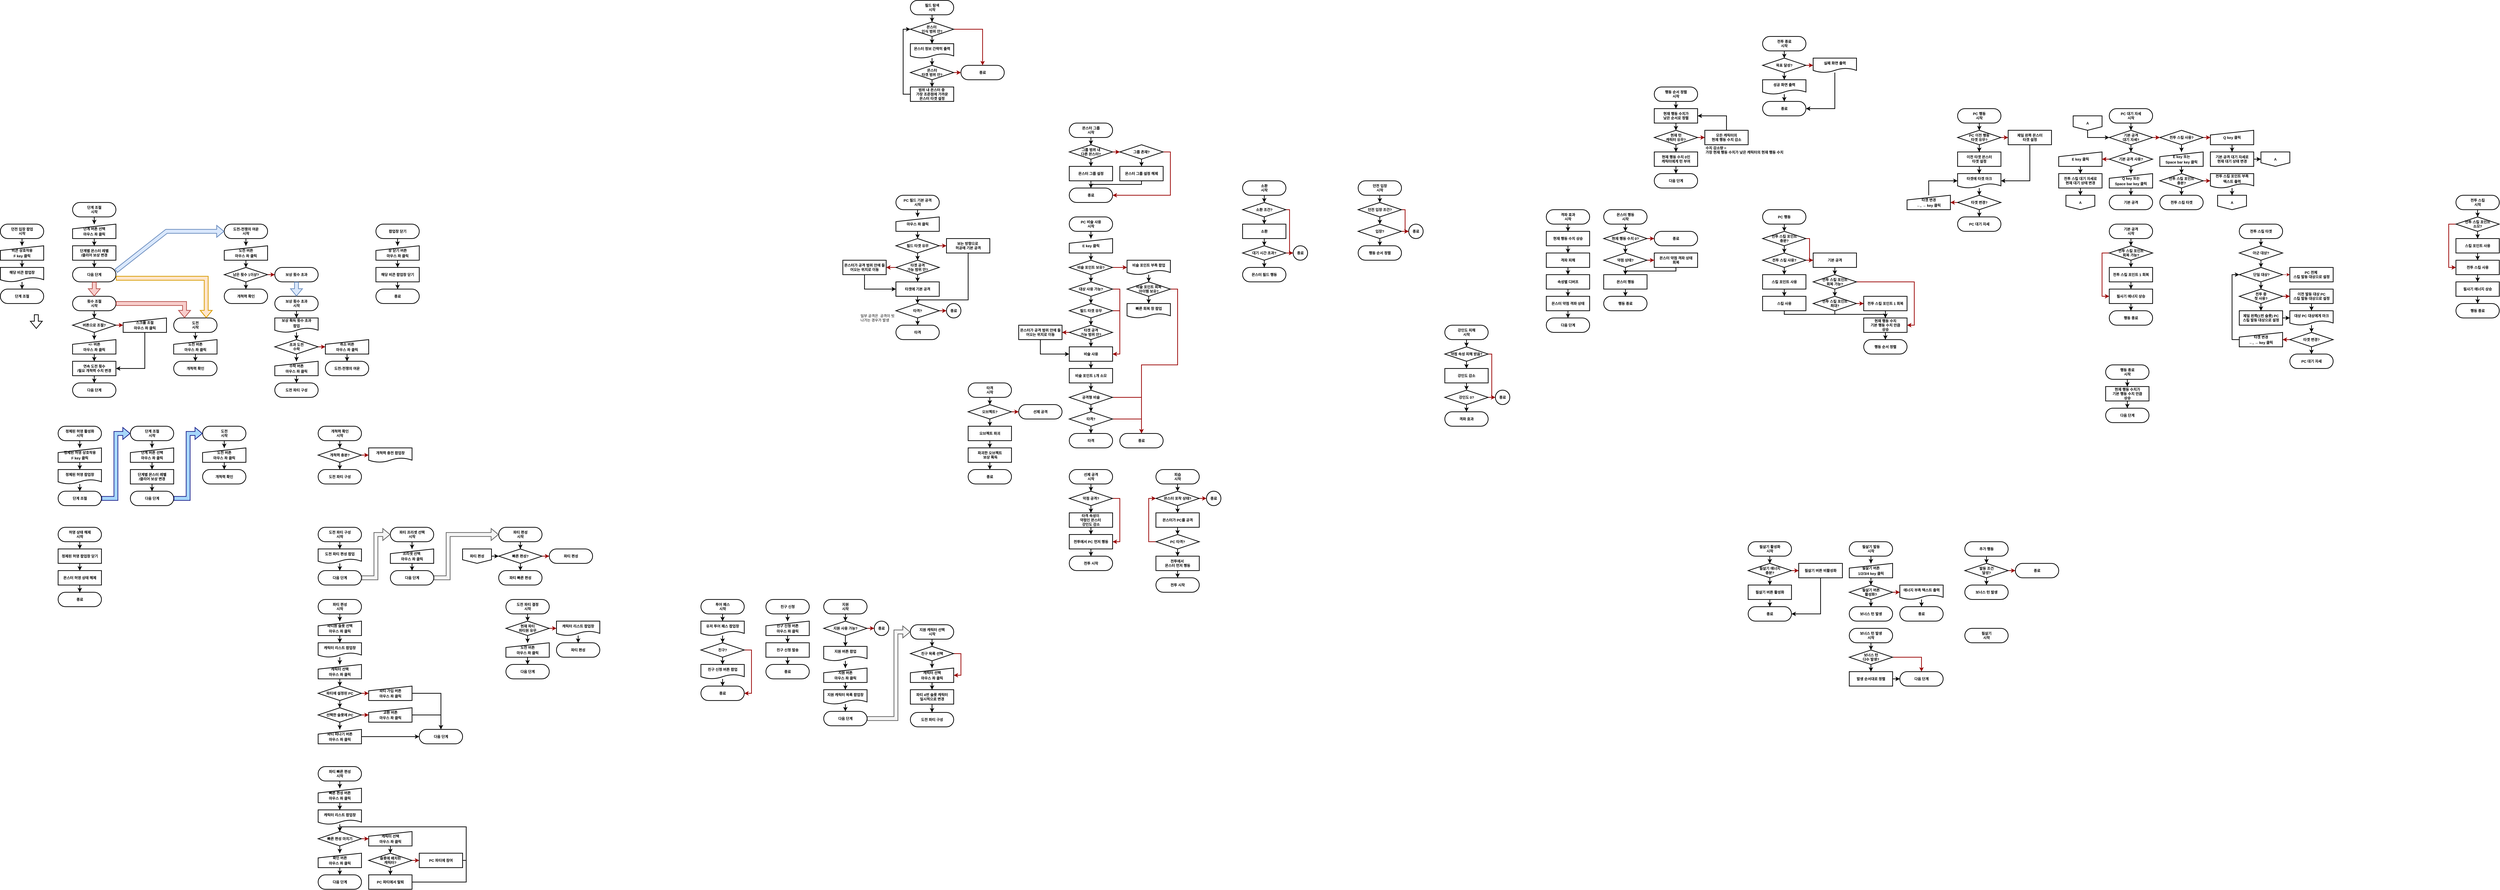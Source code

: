 <mxfile version="24.3.1" type="device">
  <diagram name="페이지-1" id="MwEd6E1gdcDkhidKaNLA">
    <mxGraphModel dx="4152" dy="454" grid="1" gridSize="10" guides="1" tooltips="1" connect="1" arrows="1" fold="1" page="1" pageScale="1" pageWidth="827" pageHeight="1169" math="0" shadow="0">
      <root>
        <mxCell id="0" />
        <mxCell id="1" parent="0" />
        <mxCell id="QMlob4MlyVVxAFYZ2pW8-58" style="edgeStyle=orthogonalEdgeStyle;rounded=0;orthogonalLoop=1;jettySize=auto;html=1;exitX=0.5;exitY=1;exitDx=0;exitDy=0;strokeWidth=2;" parent="1" source="QMlob4MlyVVxAFYZ2pW8-42" target="QMlob4MlyVVxAFYZ2pW8-48" edge="1">
          <mxGeometry relative="1" as="geometry" />
        </mxCell>
        <mxCell id="QMlob4MlyVVxAFYZ2pW8-42" value="선제 공격&lt;div&gt;시작&lt;/div&gt;" style="rounded=1;whiteSpace=wrap;html=1;arcSize=50;strokeWidth=2;fontSize=10;fontStyle=1" parent="1" vertex="1">
          <mxGeometry x="-320" y="1440" width="120" height="40" as="geometry" />
        </mxCell>
        <mxCell id="QMlob4MlyVVxAFYZ2pW8-59" style="edgeStyle=orthogonalEdgeStyle;rounded=0;orthogonalLoop=1;jettySize=auto;html=1;exitX=0.5;exitY=1;exitDx=0;exitDy=0;strokeWidth=2;" parent="1" source="QMlob4MlyVVxAFYZ2pW8-48" target="QMlob4MlyVVxAFYZ2pW8-54" edge="1">
          <mxGeometry relative="1" as="geometry" />
        </mxCell>
        <mxCell id="QMlob4MlyVVxAFYZ2pW8-61" style="edgeStyle=orthogonalEdgeStyle;rounded=0;orthogonalLoop=1;jettySize=auto;html=1;exitX=1;exitY=0.5;exitDx=0;exitDy=0;entryX=1;entryY=0.5;entryDx=0;entryDy=0;strokeColor=#990000;strokeWidth=2;" parent="1" source="QMlob4MlyVVxAFYZ2pW8-48" target="QMlob4MlyVVxAFYZ2pW8-56" edge="1">
          <mxGeometry relative="1" as="geometry" />
        </mxCell>
        <mxCell id="QMlob4MlyVVxAFYZ2pW8-48" value="악점 공격?" style="rhombus;whiteSpace=wrap;html=1;strokeWidth=2;fontSize=10;fontStyle=1" parent="1" vertex="1">
          <mxGeometry x="-320" y="1500" width="120" height="40" as="geometry" />
        </mxCell>
        <mxCell id="QMlob4MlyVVxAFYZ2pW8-60" style="edgeStyle=orthogonalEdgeStyle;rounded=0;orthogonalLoop=1;jettySize=auto;html=1;exitX=0.5;exitY=1;exitDx=0;exitDy=0;strokeWidth=2;" parent="1" source="QMlob4MlyVVxAFYZ2pW8-54" target="QMlob4MlyVVxAFYZ2pW8-56" edge="1">
          <mxGeometry relative="1" as="geometry" />
        </mxCell>
        <mxCell id="QMlob4MlyVVxAFYZ2pW8-54" value="타격 속성이&amp;nbsp;&lt;div&gt;약점인 몬스터&amp;nbsp;&lt;/div&gt;&lt;div&gt;강인도 감소&lt;/div&gt;" style="rounded=1;whiteSpace=wrap;html=1;arcSize=0;strokeWidth=2;fontSize=10;fontStyle=1" parent="1" vertex="1">
          <mxGeometry x="-320" y="1560" width="120" height="40" as="geometry" />
        </mxCell>
        <mxCell id="QMlob4MlyVVxAFYZ2pW8-55" value="전투 시작" style="rounded=1;whiteSpace=wrap;html=1;arcSize=50;strokeWidth=2;fontSize=10;fontStyle=1" parent="1" vertex="1">
          <mxGeometry x="-320" y="1680" width="120" height="40" as="geometry" />
        </mxCell>
        <mxCell id="QMlob4MlyVVxAFYZ2pW8-62" style="edgeStyle=orthogonalEdgeStyle;rounded=0;orthogonalLoop=1;jettySize=auto;html=1;exitX=0.5;exitY=1;exitDx=0;exitDy=0;strokeWidth=2;" parent="1" source="QMlob4MlyVVxAFYZ2pW8-56" target="QMlob4MlyVVxAFYZ2pW8-55" edge="1">
          <mxGeometry relative="1" as="geometry" />
        </mxCell>
        <mxCell id="QMlob4MlyVVxAFYZ2pW8-56" value="전투에서 PC 먼저 행동" style="rounded=1;whiteSpace=wrap;html=1;arcSize=0;strokeWidth=2;fontSize=10;fontStyle=1" parent="1" vertex="1">
          <mxGeometry x="-320" y="1620" width="120" height="40" as="geometry" />
        </mxCell>
        <mxCell id="1fV7GEKqSbkE52Wo5SPI-5" style="edgeStyle=orthogonalEdgeStyle;rounded=0;orthogonalLoop=1;jettySize=auto;html=1;exitX=0.5;exitY=1;exitDx=0;exitDy=0;strokeWidth=2;" parent="1" source="QMlob4MlyVVxAFYZ2pW8-105" target="1fV7GEKqSbkE52Wo5SPI-6" edge="1">
          <mxGeometry relative="1" as="geometry" />
        </mxCell>
        <mxCell id="QMlob4MlyVVxAFYZ2pW8-105" value="행동 순서 정렬&lt;div&gt;시작&lt;/div&gt;" style="rounded=1;whiteSpace=wrap;html=1;arcSize=50;strokeWidth=2;fontSize=10;fontStyle=1" parent="1" vertex="1">
          <mxGeometry x="1300" y="380" width="120" height="40" as="geometry" />
        </mxCell>
        <mxCell id="QMlob4MlyVVxAFYZ2pW8-111" style="edgeStyle=orthogonalEdgeStyle;rounded=0;orthogonalLoop=1;jettySize=auto;html=1;exitX=1;exitY=0.5;exitDx=0;exitDy=0;strokeColor=#990000;strokeWidth=2;" parent="1" source="QMlob4MlyVVxAFYZ2pW8-106" target="QMlob4MlyVVxAFYZ2pW8-108" edge="1">
          <mxGeometry relative="1" as="geometry" />
        </mxCell>
        <mxCell id="QMlob4MlyVVxAFYZ2pW8-112" style="edgeStyle=orthogonalEdgeStyle;rounded=0;orthogonalLoop=1;jettySize=auto;html=1;exitX=0.5;exitY=1;exitDx=0;exitDy=0;strokeWidth=2;" parent="1" source="QMlob4MlyVVxAFYZ2pW8-106" target="QMlob4MlyVVxAFYZ2pW8-107" edge="1">
          <mxGeometry relative="1" as="geometry" />
        </mxCell>
        <mxCell id="QMlob4MlyVVxAFYZ2pW8-106" value="현재 턴&lt;div&gt;캐릭터 유무?&lt;/div&gt;" style="rhombus;whiteSpace=wrap;html=1;strokeWidth=2;fontSize=10;fontStyle=1" parent="1" vertex="1">
          <mxGeometry x="1300" y="500" width="120" height="40" as="geometry" />
        </mxCell>
        <mxCell id="QMlob4MlyVVxAFYZ2pW8-113" style="edgeStyle=orthogonalEdgeStyle;rounded=0;orthogonalLoop=1;jettySize=auto;html=1;exitX=0.5;exitY=1;exitDx=0;exitDy=0;strokeWidth=2;" parent="1" source="QMlob4MlyVVxAFYZ2pW8-107" target="QMlob4MlyVVxAFYZ2pW8-109" edge="1">
          <mxGeometry relative="1" as="geometry" />
        </mxCell>
        <mxCell id="QMlob4MlyVVxAFYZ2pW8-107" value="현재 행동 수치 0인&lt;div&gt;캐릭터에게 턴 부여&lt;/div&gt;" style="rounded=1;whiteSpace=wrap;html=1;arcSize=0;strokeWidth=2;fontSize=10;fontStyle=1" parent="1" vertex="1">
          <mxGeometry x="1300" y="560" width="120" height="40" as="geometry" />
        </mxCell>
        <mxCell id="1fV7GEKqSbkE52Wo5SPI-9" style="edgeStyle=orthogonalEdgeStyle;rounded=0;orthogonalLoop=1;jettySize=auto;html=1;exitX=0.5;exitY=0;exitDx=0;exitDy=0;entryX=1;entryY=0.5;entryDx=0;entryDy=0;strokeWidth=2;" parent="1" source="QMlob4MlyVVxAFYZ2pW8-108" target="1fV7GEKqSbkE52Wo5SPI-6" edge="1">
          <mxGeometry relative="1" as="geometry" />
        </mxCell>
        <mxCell id="QMlob4MlyVVxAFYZ2pW8-108" value="모든 캐릭터의&lt;div&gt;현재 행동 수치 감소&lt;/div&gt;" style="rounded=1;whiteSpace=wrap;html=1;arcSize=0;strokeWidth=2;fontSize=10;fontStyle=1" parent="1" vertex="1">
          <mxGeometry x="1440" y="500" width="120" height="40" as="geometry" />
        </mxCell>
        <mxCell id="QMlob4MlyVVxAFYZ2pW8-109" value="다음 단계" style="rounded=1;whiteSpace=wrap;html=1;arcSize=50;strokeWidth=2;fontSize=10;fontStyle=1" parent="1" vertex="1">
          <mxGeometry x="1300" y="620" width="120" height="40" as="geometry" />
        </mxCell>
        <mxCell id="QMlob4MlyVVxAFYZ2pW8-179" style="edgeStyle=orthogonalEdgeStyle;rounded=0;orthogonalLoop=1;jettySize=auto;html=1;exitX=0.5;exitY=1;exitDx=0;exitDy=0;strokeWidth=2;entryX=0.5;entryY=0;entryDx=0;entryDy=0;" parent="1" source="QMlob4MlyVVxAFYZ2pW8-156" target="QMlob4MlyVVxAFYZ2pW8-175" edge="1">
          <mxGeometry relative="1" as="geometry">
            <mxPoint x="1660" y="720" as="targetPoint" />
          </mxGeometry>
        </mxCell>
        <mxCell id="QMlob4MlyVVxAFYZ2pW8-156" value="PC 행동" style="rounded=1;whiteSpace=wrap;html=1;arcSize=50;strokeWidth=2;fontSize=10;fontStyle=1" parent="1" vertex="1">
          <mxGeometry x="1600" y="720" width="120" height="40" as="geometry" />
        </mxCell>
        <mxCell id="QMlob4MlyVVxAFYZ2pW8-191" style="edgeStyle=orthogonalEdgeStyle;rounded=0;orthogonalLoop=1;jettySize=auto;html=1;exitX=1;exitY=0.5;exitDx=0;exitDy=0;strokeColor=#990000;strokeWidth=2;" parent="1" source="QMlob4MlyVVxAFYZ2pW8-169" target="QMlob4MlyVVxAFYZ2pW8-176" edge="1">
          <mxGeometry relative="1" as="geometry" />
        </mxCell>
        <mxCell id="QMlob4MlyVVxAFYZ2pW8-199" style="edgeStyle=orthogonalEdgeStyle;rounded=0;orthogonalLoop=1;jettySize=auto;html=1;exitX=0.5;exitY=1;exitDx=0;exitDy=0;entryX=0.5;entryY=0;entryDx=0;entryDy=0;strokeWidth=2;" parent="1" source="QMlob4MlyVVxAFYZ2pW8-169" target="QMlob4MlyVVxAFYZ2pW8-192" edge="1">
          <mxGeometry relative="1" as="geometry">
            <Array as="points">
              <mxPoint x="1800" y="1010" />
              <mxPoint x="1940" y="1010" />
            </Array>
          </mxGeometry>
        </mxCell>
        <mxCell id="QMlob4MlyVVxAFYZ2pW8-169" value="전투 스킬 포인트&lt;div&gt;최대?&lt;/div&gt;" style="rhombus;whiteSpace=wrap;html=1;strokeWidth=2;fontSize=10;fontStyle=1" parent="1" vertex="1">
          <mxGeometry x="1740" y="960" width="120" height="40" as="geometry" />
        </mxCell>
        <mxCell id="QMlob4MlyVVxAFYZ2pW8-183" style="edgeStyle=orthogonalEdgeStyle;rounded=0;orthogonalLoop=1;jettySize=auto;html=1;exitX=0.5;exitY=1;exitDx=0;exitDy=0;strokeWidth=2;entryX=0.5;entryY=0;entryDx=0;entryDy=0;" parent="1" source="QMlob4MlyVVxAFYZ2pW8-171" target="QMlob4MlyVVxAFYZ2pW8-430" edge="1">
          <mxGeometry relative="1" as="geometry" />
        </mxCell>
        <mxCell id="QMlob4MlyVVxAFYZ2pW8-184" style="edgeStyle=orthogonalEdgeStyle;rounded=0;orthogonalLoop=1;jettySize=auto;html=1;exitX=1;exitY=0.5;exitDx=0;exitDy=0;strokeColor=#990000;strokeWidth=2;" parent="1" source="QMlob4MlyVVxAFYZ2pW8-171" target="QMlob4MlyVVxAFYZ2pW8-173" edge="1">
          <mxGeometry relative="1" as="geometry" />
        </mxCell>
        <mxCell id="QMlob4MlyVVxAFYZ2pW8-171" value="전투 스킬 사용?" style="rhombus;whiteSpace=wrap;html=1;strokeWidth=2;fontSize=10;fontStyle=1" parent="1" vertex="1">
          <mxGeometry x="1600" y="840" width="120" height="40" as="geometry" />
        </mxCell>
        <mxCell id="QMlob4MlyVVxAFYZ2pW8-189" style="edgeStyle=orthogonalEdgeStyle;rounded=0;orthogonalLoop=1;jettySize=auto;html=1;exitX=0.5;exitY=1;exitDx=0;exitDy=0;strokeWidth=2;" parent="1" source="QMlob4MlyVVxAFYZ2pW8-173" target="QMlob4MlyVVxAFYZ2pW8-188" edge="1">
          <mxGeometry relative="1" as="geometry" />
        </mxCell>
        <mxCell id="QMlob4MlyVVxAFYZ2pW8-173" value="기본 공격" style="rounded=1;whiteSpace=wrap;html=1;arcSize=0;strokeWidth=2;fontSize=10;fontStyle=1" parent="1" vertex="1">
          <mxGeometry x="1740" y="840" width="120" height="40" as="geometry" />
        </mxCell>
        <mxCell id="QMlob4MlyVVxAFYZ2pW8-182" style="edgeStyle=orthogonalEdgeStyle;rounded=0;orthogonalLoop=1;jettySize=auto;html=1;exitX=0.5;exitY=1;exitDx=0;exitDy=0;entryX=0.5;entryY=0;entryDx=0;entryDy=0;strokeWidth=2;" parent="1" source="QMlob4MlyVVxAFYZ2pW8-175" target="QMlob4MlyVVxAFYZ2pW8-171" edge="1">
          <mxGeometry relative="1" as="geometry" />
        </mxCell>
        <mxCell id="QMlob4MlyVVxAFYZ2pW8-186" style="edgeStyle=orthogonalEdgeStyle;rounded=0;orthogonalLoop=1;jettySize=auto;html=1;exitX=1;exitY=0.5;exitDx=0;exitDy=0;entryX=0;entryY=0.5;entryDx=0;entryDy=0;strokeColor=#990000;strokeWidth=2;" parent="1" source="QMlob4MlyVVxAFYZ2pW8-175" target="QMlob4MlyVVxAFYZ2pW8-173" edge="1">
          <mxGeometry relative="1" as="geometry">
            <Array as="points">
              <mxPoint x="1730" y="800" />
              <mxPoint x="1730" y="860" />
            </Array>
          </mxGeometry>
        </mxCell>
        <mxCell id="QMlob4MlyVVxAFYZ2pW8-175" value="전투 스킬 포인트&lt;div&gt;충분?&lt;/div&gt;" style="rhombus;whiteSpace=wrap;html=1;strokeWidth=2;fontSize=10;fontStyle=1" parent="1" vertex="1">
          <mxGeometry x="1600" y="780" width="120" height="40" as="geometry" />
        </mxCell>
        <mxCell id="QMlob4MlyVVxAFYZ2pW8-198" style="edgeStyle=orthogonalEdgeStyle;rounded=0;orthogonalLoop=1;jettySize=auto;html=1;exitX=0.5;exitY=1;exitDx=0;exitDy=0;strokeWidth=2;" parent="1" source="QMlob4MlyVVxAFYZ2pW8-176" target="QMlob4MlyVVxAFYZ2pW8-192" edge="1">
          <mxGeometry relative="1" as="geometry" />
        </mxCell>
        <mxCell id="QMlob4MlyVVxAFYZ2pW8-176" value="전투 스킬 포인트 1 회복" style="rounded=1;whiteSpace=wrap;html=1;arcSize=0;strokeWidth=2;fontSize=10;fontStyle=1" parent="1" vertex="1">
          <mxGeometry x="1880" y="960" width="120" height="40" as="geometry" />
        </mxCell>
        <mxCell id="QMlob4MlyVVxAFYZ2pW8-200" style="edgeStyle=orthogonalEdgeStyle;rounded=0;orthogonalLoop=1;jettySize=auto;html=1;exitX=0.5;exitY=1;exitDx=0;exitDy=0;strokeWidth=2;" parent="1" source="QMlob4MlyVVxAFYZ2pW8-178" target="QMlob4MlyVVxAFYZ2pW8-192" edge="1">
          <mxGeometry relative="1" as="geometry">
            <Array as="points">
              <mxPoint x="1660" y="1010" />
              <mxPoint x="1940" y="1010" />
            </Array>
          </mxGeometry>
        </mxCell>
        <mxCell id="QMlob4MlyVVxAFYZ2pW8-178" value="스킬 사용" style="rounded=1;whiteSpace=wrap;html=1;arcSize=0;strokeWidth=2;fontSize=10;fontStyle=1" parent="1" vertex="1">
          <mxGeometry x="1600" y="960" width="120" height="40" as="geometry" />
        </mxCell>
        <mxCell id="QMlob4MlyVVxAFYZ2pW8-190" style="edgeStyle=orthogonalEdgeStyle;rounded=0;orthogonalLoop=1;jettySize=auto;html=1;exitX=0.5;exitY=1;exitDx=0;exitDy=0;entryX=0.5;entryY=0;entryDx=0;entryDy=0;strokeWidth=2;" parent="1" source="QMlob4MlyVVxAFYZ2pW8-188" target="QMlob4MlyVVxAFYZ2pW8-169" edge="1">
          <mxGeometry relative="1" as="geometry" />
        </mxCell>
        <mxCell id="QMlob4MlyVVxAFYZ2pW8-197" style="edgeStyle=orthogonalEdgeStyle;rounded=0;orthogonalLoop=1;jettySize=auto;html=1;exitX=1;exitY=0.5;exitDx=0;exitDy=0;entryX=1;entryY=0.5;entryDx=0;entryDy=0;strokeColor=#990000;strokeWidth=2;" parent="1" source="QMlob4MlyVVxAFYZ2pW8-188" target="QMlob4MlyVVxAFYZ2pW8-192" edge="1">
          <mxGeometry relative="1" as="geometry" />
        </mxCell>
        <mxCell id="QMlob4MlyVVxAFYZ2pW8-188" value="전투 스킬 포인트&lt;div&gt;회복 가능?&lt;/div&gt;" style="rhombus;whiteSpace=wrap;html=1;strokeWidth=2;fontSize=10;fontStyle=1" parent="1" vertex="1">
          <mxGeometry x="1740" y="900" width="120" height="40" as="geometry" />
        </mxCell>
        <mxCell id="QMlob4MlyVVxAFYZ2pW8-202" style="edgeStyle=orthogonalEdgeStyle;rounded=0;orthogonalLoop=1;jettySize=auto;html=1;exitX=0.5;exitY=1;exitDx=0;exitDy=0;strokeWidth=2;" parent="1" source="QMlob4MlyVVxAFYZ2pW8-192" target="QMlob4MlyVVxAFYZ2pW8-201" edge="1">
          <mxGeometry relative="1" as="geometry" />
        </mxCell>
        <mxCell id="QMlob4MlyVVxAFYZ2pW8-192" value="현재 행동 수치&lt;div&gt;기본 행동 수치 만큼&lt;/div&gt;&lt;div&gt;상승&lt;/div&gt;" style="rounded=1;whiteSpace=wrap;html=1;arcSize=0;strokeWidth=2;fontSize=10;fontStyle=1" parent="1" vertex="1">
          <mxGeometry x="1880" y="1020" width="120" height="40" as="geometry" />
        </mxCell>
        <mxCell id="QMlob4MlyVVxAFYZ2pW8-201" value="행동 순서 정렬" style="rounded=1;whiteSpace=wrap;html=1;arcSize=50;strokeWidth=2;fontSize=10;fontStyle=1" parent="1" vertex="1">
          <mxGeometry x="1880" y="1080" width="120" height="40" as="geometry" />
        </mxCell>
        <mxCell id="QMlob4MlyVVxAFYZ2pW8-215" style="edgeStyle=orthogonalEdgeStyle;rounded=0;orthogonalLoop=1;jettySize=auto;html=1;exitX=0.5;exitY=1;exitDx=0;exitDy=0;strokeWidth=2;" parent="1" source="QMlob4MlyVVxAFYZ2pW8-208" target="QMlob4MlyVVxAFYZ2pW8-209" edge="1">
          <mxGeometry relative="1" as="geometry" />
        </mxCell>
        <mxCell id="QMlob4MlyVVxAFYZ2pW8-208" value="전투 종료&lt;div&gt;시작&lt;/div&gt;" style="rounded=1;whiteSpace=wrap;html=1;arcSize=50;strokeWidth=2;fontSize=10;fontStyle=1" parent="1" vertex="1">
          <mxGeometry x="1600" y="240" width="120" height="40" as="geometry" />
        </mxCell>
        <mxCell id="QMlob4MlyVVxAFYZ2pW8-216" style="edgeStyle=orthogonalEdgeStyle;rounded=0;orthogonalLoop=1;jettySize=auto;html=1;exitX=0.5;exitY=1;exitDx=0;exitDy=0;strokeWidth=2;" parent="1" source="QMlob4MlyVVxAFYZ2pW8-209" target="QMlob4MlyVVxAFYZ2pW8-212" edge="1">
          <mxGeometry relative="1" as="geometry" />
        </mxCell>
        <mxCell id="QMlob4MlyVVxAFYZ2pW8-217" style="edgeStyle=orthogonalEdgeStyle;rounded=0;orthogonalLoop=1;jettySize=auto;html=1;exitX=1;exitY=0.5;exitDx=0;exitDy=0;strokeColor=#990000;strokeWidth=2;" parent="1" source="QMlob4MlyVVxAFYZ2pW8-209" target="QMlob4MlyVVxAFYZ2pW8-211" edge="1">
          <mxGeometry relative="1" as="geometry" />
        </mxCell>
        <mxCell id="QMlob4MlyVVxAFYZ2pW8-209" value="목표 달성?" style="rhombus;whiteSpace=wrap;html=1;strokeWidth=2;fontSize=10;fontStyle=1" parent="1" vertex="1">
          <mxGeometry x="1600" y="300" width="120" height="40" as="geometry" />
        </mxCell>
        <mxCell id="QMlob4MlyVVxAFYZ2pW8-219" style="edgeStyle=orthogonalEdgeStyle;rounded=0;orthogonalLoop=1;jettySize=auto;html=1;entryX=1;entryY=0.5;entryDx=0;entryDy=0;exitX=0.5;exitY=1;exitDx=0;exitDy=0;exitPerimeter=0;strokeWidth=2;" parent="1" source="QMlob4MlyVVxAFYZ2pW8-211" target="QMlob4MlyVVxAFYZ2pW8-214" edge="1">
          <mxGeometry relative="1" as="geometry" />
        </mxCell>
        <mxCell id="QMlob4MlyVVxAFYZ2pW8-211" value="&lt;span style=&quot;font-size: 10px;&quot;&gt;실패 화면 출력&lt;/span&gt;" style="shape=document;whiteSpace=wrap;html=1;boundedLbl=1;fontStyle=1;strokeWidth=2;" parent="1" vertex="1">
          <mxGeometry x="1740" y="300" width="120" height="40" as="geometry" />
        </mxCell>
        <mxCell id="QMlob4MlyVVxAFYZ2pW8-220" style="edgeStyle=orthogonalEdgeStyle;rounded=0;orthogonalLoop=1;jettySize=auto;html=1;strokeWidth=2;" parent="1" source="QMlob4MlyVVxAFYZ2pW8-212" target="QMlob4MlyVVxAFYZ2pW8-214" edge="1">
          <mxGeometry relative="1" as="geometry" />
        </mxCell>
        <mxCell id="QMlob4MlyVVxAFYZ2pW8-212" value="&lt;span style=&quot;font-size: 10px;&quot;&gt;성공 화면 출력&lt;/span&gt;" style="shape=document;whiteSpace=wrap;html=1;boundedLbl=1;fontStyle=1;strokeWidth=2;" parent="1" vertex="1">
          <mxGeometry x="1600" y="360" width="120" height="40" as="geometry" />
        </mxCell>
        <mxCell id="QMlob4MlyVVxAFYZ2pW8-214" value="종료" style="rounded=1;whiteSpace=wrap;html=1;arcSize=50;strokeWidth=2;fontSize=10;fontStyle=1" parent="1" vertex="1">
          <mxGeometry x="1600" y="420" width="120" height="40" as="geometry" />
        </mxCell>
        <mxCell id="QMlob4MlyVVxAFYZ2pW8-226" style="edgeStyle=orthogonalEdgeStyle;rounded=0;orthogonalLoop=1;jettySize=auto;html=1;exitX=0.5;exitY=1;exitDx=0;exitDy=0;entryX=0.5;entryY=0;entryDx=0;entryDy=0;strokeWidth=2;" parent="1" source="QMlob4MlyVVxAFYZ2pW8-221" target="QMlob4MlyVVxAFYZ2pW8-222" edge="1">
          <mxGeometry relative="1" as="geometry" />
        </mxCell>
        <mxCell id="QMlob4MlyVVxAFYZ2pW8-221" value="&lt;div&gt;던전 입장&lt;/div&gt;&lt;div&gt;시작&lt;/div&gt;" style="rounded=1;whiteSpace=wrap;html=1;arcSize=50;strokeWidth=2;fontSize=10;fontStyle=1" parent="1" vertex="1">
          <mxGeometry x="480" y="640" width="120" height="40" as="geometry" />
        </mxCell>
        <mxCell id="QMlob4MlyVVxAFYZ2pW8-227" style="edgeStyle=orthogonalEdgeStyle;rounded=0;orthogonalLoop=1;jettySize=auto;html=1;exitX=1;exitY=0.5;exitDx=0;exitDy=0;strokeColor=#990000;strokeWidth=2;entryX=0;entryY=0.5;entryDx=0;entryDy=0;" parent="1" source="QMlob4MlyVVxAFYZ2pW8-222" target="QMlob4MlyVVxAFYZ2pW8-224" edge="1">
          <mxGeometry relative="1" as="geometry">
            <Array as="points">
              <mxPoint x="610" y="720" />
              <mxPoint x="610" y="780" />
            </Array>
          </mxGeometry>
        </mxCell>
        <mxCell id="QMlob4MlyVVxAFYZ2pW8-234" style="edgeStyle=orthogonalEdgeStyle;rounded=0;orthogonalLoop=1;jettySize=auto;html=1;exitX=0.5;exitY=1;exitDx=0;exitDy=0;entryX=0.5;entryY=0;entryDx=0;entryDy=0;strokeWidth=2;" parent="1" source="QMlob4MlyVVxAFYZ2pW8-222" target="QMlob4MlyVVxAFYZ2pW8-232" edge="1">
          <mxGeometry relative="1" as="geometry" />
        </mxCell>
        <mxCell id="QMlob4MlyVVxAFYZ2pW8-222" value="던전 입장 조건?" style="rhombus;whiteSpace=wrap;html=1;strokeWidth=2;fontSize=10;fontStyle=1" parent="1" vertex="1">
          <mxGeometry x="480" y="700" width="120" height="40" as="geometry" />
        </mxCell>
        <mxCell id="QMlob4MlyVVxAFYZ2pW8-224" value="종료" style="rounded=1;whiteSpace=wrap;html=1;arcSize=50;strokeWidth=2;fontSize=10;fontStyle=1" parent="1" vertex="1">
          <mxGeometry x="620" y="760" width="40" height="40" as="geometry" />
        </mxCell>
        <mxCell id="QMlob4MlyVVxAFYZ2pW8-231" value="행동 순서 정렬" style="rounded=1;whiteSpace=wrap;html=1;arcSize=50;strokeWidth=2;fontSize=10;fontStyle=1" parent="1" vertex="1">
          <mxGeometry x="480" y="820" width="120" height="40" as="geometry" />
        </mxCell>
        <mxCell id="QMlob4MlyVVxAFYZ2pW8-233" style="edgeStyle=orthogonalEdgeStyle;rounded=0;orthogonalLoop=1;jettySize=auto;html=1;exitX=1;exitY=0.5;exitDx=0;exitDy=0;strokeColor=#990000;strokeWidth=2;" parent="1" source="QMlob4MlyVVxAFYZ2pW8-232" target="QMlob4MlyVVxAFYZ2pW8-224" edge="1">
          <mxGeometry relative="1" as="geometry" />
        </mxCell>
        <mxCell id="QMlob4MlyVVxAFYZ2pW8-235" style="edgeStyle=orthogonalEdgeStyle;rounded=0;orthogonalLoop=1;jettySize=auto;html=1;exitX=0.5;exitY=1;exitDx=0;exitDy=0;entryX=0.5;entryY=0;entryDx=0;entryDy=0;strokeWidth=2;" parent="1" source="QMlob4MlyVVxAFYZ2pW8-232" target="QMlob4MlyVVxAFYZ2pW8-231" edge="1">
          <mxGeometry relative="1" as="geometry" />
        </mxCell>
        <mxCell id="QMlob4MlyVVxAFYZ2pW8-232" value="입장?" style="rhombus;whiteSpace=wrap;html=1;strokeWidth=2;fontSize=10;fontStyle=1" parent="1" vertex="1">
          <mxGeometry x="480" y="760" width="120" height="40" as="geometry" />
        </mxCell>
        <mxCell id="QMlob4MlyVVxAFYZ2pW8-241" style="edgeStyle=orthogonalEdgeStyle;rounded=0;orthogonalLoop=1;jettySize=auto;html=1;exitX=0.5;exitY=1;exitDx=0;exitDy=0;strokeWidth=2;" parent="1" source="QMlob4MlyVVxAFYZ2pW8-236" target="QMlob4MlyVVxAFYZ2pW8-237" edge="1">
          <mxGeometry relative="1" as="geometry" />
        </mxCell>
        <mxCell id="QMlob4MlyVVxAFYZ2pW8-236" value="강인도 피해&lt;div&gt;시작&lt;/div&gt;" style="rounded=1;whiteSpace=wrap;html=1;arcSize=50;strokeWidth=2;fontSize=10;fontStyle=1" parent="1" vertex="1">
          <mxGeometry x="720" y="1040" width="120" height="40" as="geometry" />
        </mxCell>
        <mxCell id="QMlob4MlyVVxAFYZ2pW8-246" style="edgeStyle=orthogonalEdgeStyle;rounded=0;orthogonalLoop=1;jettySize=auto;html=1;exitX=0.5;exitY=1;exitDx=0;exitDy=0;entryX=0.5;entryY=0;entryDx=0;entryDy=0;strokeWidth=2;" parent="1" source="QMlob4MlyVVxAFYZ2pW8-237" target="QMlob4MlyVVxAFYZ2pW8-403" edge="1">
          <mxGeometry relative="1" as="geometry" />
        </mxCell>
        <mxCell id="QMlob4MlyVVxAFYZ2pW8-406" style="edgeStyle=orthogonalEdgeStyle;rounded=0;orthogonalLoop=1;jettySize=auto;html=1;exitX=1;exitY=0.5;exitDx=0;exitDy=0;entryX=0;entryY=0.5;entryDx=0;entryDy=0;strokeColor=#990000;strokeWidth=2;" parent="1" source="QMlob4MlyVVxAFYZ2pW8-237" target="QMlob4MlyVVxAFYZ2pW8-240" edge="1">
          <mxGeometry relative="1" as="geometry">
            <Array as="points">
              <mxPoint x="850" y="1120" />
              <mxPoint x="850" y="1240" />
            </Array>
          </mxGeometry>
        </mxCell>
        <mxCell id="QMlob4MlyVVxAFYZ2pW8-237" value="약점 속성 피해 받음?" style="rhombus;whiteSpace=wrap;html=1;strokeWidth=2;fontSize=10;fontStyle=1" parent="1" vertex="1">
          <mxGeometry x="720" y="1100" width="120" height="40" as="geometry" />
        </mxCell>
        <mxCell id="QMlob4MlyVVxAFYZ2pW8-240" value="종료" style="rounded=1;whiteSpace=wrap;html=1;arcSize=50;strokeWidth=2;fontSize=10;fontStyle=1" parent="1" vertex="1">
          <mxGeometry x="860" y="1220" width="40" height="40" as="geometry" />
        </mxCell>
        <mxCell id="QMlob4MlyVVxAFYZ2pW8-248" style="edgeStyle=orthogonalEdgeStyle;rounded=0;orthogonalLoop=1;jettySize=auto;html=1;exitX=0.5;exitY=1;exitDx=0;exitDy=0;strokeWidth=2;" parent="1" source="QMlob4MlyVVxAFYZ2pW8-244" target="QMlob4MlyVVxAFYZ2pW8-247" edge="1">
          <mxGeometry relative="1" as="geometry" />
        </mxCell>
        <mxCell id="QMlob4MlyVVxAFYZ2pW8-405" style="edgeStyle=orthogonalEdgeStyle;rounded=0;orthogonalLoop=1;jettySize=auto;html=1;exitX=1;exitY=0.5;exitDx=0;exitDy=0;entryX=0;entryY=0.5;entryDx=0;entryDy=0;strokeColor=#990000;strokeWidth=2;" parent="1" source="QMlob4MlyVVxAFYZ2pW8-244" target="QMlob4MlyVVxAFYZ2pW8-240" edge="1">
          <mxGeometry relative="1" as="geometry" />
        </mxCell>
        <mxCell id="QMlob4MlyVVxAFYZ2pW8-244" value="강인도 0?" style="rhombus;whiteSpace=wrap;html=1;strokeWidth=2;fontSize=10;fontStyle=1" parent="1" vertex="1">
          <mxGeometry x="720.03" y="1220" width="120" height="40" as="geometry" />
        </mxCell>
        <mxCell id="QMlob4MlyVVxAFYZ2pW8-247" value="격파 효과" style="rounded=1;whiteSpace=wrap;html=1;arcSize=50;strokeWidth=2;fontSize=10;fontStyle=1" parent="1" vertex="1">
          <mxGeometry x="720.03" y="1280" width="120" height="40" as="geometry" />
        </mxCell>
        <mxCell id="QMlob4MlyVVxAFYZ2pW8-262" style="edgeStyle=orthogonalEdgeStyle;rounded=0;orthogonalLoop=1;jettySize=auto;html=1;exitX=0.5;exitY=1;exitDx=0;exitDy=0;entryX=0.5;entryY=0;entryDx=0;entryDy=0;strokeWidth=2;" parent="1" source="QMlob4MlyVVxAFYZ2pW8-256" target="QMlob4MlyVVxAFYZ2pW8-257" edge="1">
          <mxGeometry relative="1" as="geometry" />
        </mxCell>
        <mxCell id="QMlob4MlyVVxAFYZ2pW8-256" value="격파 효과&lt;div&gt;시작&lt;/div&gt;" style="rounded=1;whiteSpace=wrap;html=1;arcSize=50;strokeWidth=2;fontSize=10;fontStyle=1" parent="1" vertex="1">
          <mxGeometry x="1001" y="720" width="120" height="40" as="geometry" />
        </mxCell>
        <mxCell id="QMlob4MlyVVxAFYZ2pW8-263" style="edgeStyle=orthogonalEdgeStyle;rounded=0;orthogonalLoop=1;jettySize=auto;html=1;exitX=0.5;exitY=1;exitDx=0;exitDy=0;strokeWidth=2;" parent="1" source="QMlob4MlyVVxAFYZ2pW8-257" target="QMlob4MlyVVxAFYZ2pW8-258" edge="1">
          <mxGeometry relative="1" as="geometry" />
        </mxCell>
        <mxCell id="QMlob4MlyVVxAFYZ2pW8-257" value="현재 행동 수치 상승" style="rounded=1;whiteSpace=wrap;html=1;arcSize=0;strokeWidth=2;fontSize=10;fontStyle=1" parent="1" vertex="1">
          <mxGeometry x="1001" y="780" width="120" height="40" as="geometry" />
        </mxCell>
        <mxCell id="QMlob4MlyVVxAFYZ2pW8-264" style="edgeStyle=orthogonalEdgeStyle;rounded=0;orthogonalLoop=1;jettySize=auto;html=1;exitX=0.5;exitY=1;exitDx=0;exitDy=0;strokeWidth=2;" parent="1" source="QMlob4MlyVVxAFYZ2pW8-258" target="QMlob4MlyVVxAFYZ2pW8-259" edge="1">
          <mxGeometry relative="1" as="geometry" />
        </mxCell>
        <mxCell id="QMlob4MlyVVxAFYZ2pW8-258" value="격파 피해" style="rounded=1;whiteSpace=wrap;html=1;arcSize=0;strokeWidth=2;fontSize=10;fontStyle=1" parent="1" vertex="1">
          <mxGeometry x="1001" y="840" width="120" height="40" as="geometry" />
        </mxCell>
        <mxCell id="QMlob4MlyVVxAFYZ2pW8-265" style="edgeStyle=orthogonalEdgeStyle;rounded=0;orthogonalLoop=1;jettySize=auto;html=1;exitX=0.5;exitY=1;exitDx=0;exitDy=0;strokeWidth=2;" parent="1" source="QMlob4MlyVVxAFYZ2pW8-259" target="QMlob4MlyVVxAFYZ2pW8-260" edge="1">
          <mxGeometry relative="1" as="geometry" />
        </mxCell>
        <mxCell id="QMlob4MlyVVxAFYZ2pW8-259" value="속성별 디버프" style="rounded=1;whiteSpace=wrap;html=1;arcSize=0;strokeWidth=2;fontSize=10;fontStyle=1" parent="1" vertex="1">
          <mxGeometry x="1001" y="900" width="120" height="40" as="geometry" />
        </mxCell>
        <mxCell id="QMlob4MlyVVxAFYZ2pW8-266" style="edgeStyle=orthogonalEdgeStyle;rounded=0;orthogonalLoop=1;jettySize=auto;html=1;exitX=0.5;exitY=1;exitDx=0;exitDy=0;strokeWidth=2;" parent="1" source="QMlob4MlyVVxAFYZ2pW8-260" target="QMlob4MlyVVxAFYZ2pW8-261" edge="1">
          <mxGeometry relative="1" as="geometry" />
        </mxCell>
        <mxCell id="QMlob4MlyVVxAFYZ2pW8-260" value="몬스터 약점 격파 상태" style="rounded=1;whiteSpace=wrap;html=1;arcSize=0;strokeWidth=2;fontSize=10;fontStyle=1" parent="1" vertex="1">
          <mxGeometry x="1001" y="960" width="120" height="40" as="geometry" />
        </mxCell>
        <mxCell id="QMlob4MlyVVxAFYZ2pW8-261" value="다음 단계" style="rounded=1;whiteSpace=wrap;html=1;arcSize=50;strokeWidth=2;fontSize=10;fontStyle=1" parent="1" vertex="1">
          <mxGeometry x="1001" y="1020" width="120" height="40" as="geometry" />
        </mxCell>
        <mxCell id="QMlob4MlyVVxAFYZ2pW8-285" style="edgeStyle=orthogonalEdgeStyle;rounded=0;orthogonalLoop=1;jettySize=auto;html=1;exitX=0.5;exitY=1;exitDx=0;exitDy=0;entryX=0.5;entryY=0;entryDx=0;entryDy=0;strokeWidth=2;" parent="1" source="QMlob4MlyVVxAFYZ2pW8-270" target="QMlob4MlyVVxAFYZ2pW8-277" edge="1">
          <mxGeometry relative="1" as="geometry">
            <Array as="points">
              <mxPoint x="1360" y="890" />
              <mxPoint x="1220" y="890" />
            </Array>
          </mxGeometry>
        </mxCell>
        <mxCell id="QMlob4MlyVVxAFYZ2pW8-270" value="몬스터 약점 격파 상태&lt;div&gt;회복&lt;/div&gt;" style="rounded=1;whiteSpace=wrap;html=1;arcSize=0;strokeWidth=2;fontSize=10;fontStyle=1" parent="1" vertex="1">
          <mxGeometry x="1300" y="840" width="120" height="40" as="geometry" />
        </mxCell>
        <mxCell id="QMlob4MlyVVxAFYZ2pW8-279" style="edgeStyle=orthogonalEdgeStyle;rounded=0;orthogonalLoop=1;jettySize=auto;html=1;exitX=0.5;exitY=1;exitDx=0;exitDy=0;entryX=0.5;entryY=0;entryDx=0;entryDy=0;strokeWidth=2;" parent="1" source="QMlob4MlyVVxAFYZ2pW8-276" target="1fV7GEKqSbkE52Wo5SPI-11" edge="1">
          <mxGeometry relative="1" as="geometry" />
        </mxCell>
        <mxCell id="QMlob4MlyVVxAFYZ2pW8-276" value="몬스터 행동&lt;div&gt;시작&lt;/div&gt;" style="rounded=1;whiteSpace=wrap;html=1;arcSize=50;strokeWidth=2;fontSize=10;fontStyle=1" parent="1" vertex="1">
          <mxGeometry x="1160" y="720" width="120" height="40" as="geometry" />
        </mxCell>
        <mxCell id="QMlob4MlyVVxAFYZ2pW8-280" style="edgeStyle=orthogonalEdgeStyle;rounded=0;orthogonalLoop=1;jettySize=auto;html=1;exitX=0.5;exitY=1;exitDx=0;exitDy=0;strokeWidth=2;entryX=0.5;entryY=0;entryDx=0;entryDy=0;" parent="1" source="QMlob4MlyVVxAFYZ2pW8-277" target="QMlob4MlyVVxAFYZ2pW8-278" edge="1">
          <mxGeometry relative="1" as="geometry">
            <mxPoint x="1220.059" y="960" as="targetPoint" />
          </mxGeometry>
        </mxCell>
        <mxCell id="QMlob4MlyVVxAFYZ2pW8-277" value="몬스터 행동" style="rounded=1;whiteSpace=wrap;html=1;arcSize=0;strokeWidth=2;fontSize=10;fontStyle=1" parent="1" vertex="1">
          <mxGeometry x="1160" y="900" width="120" height="40" as="geometry" />
        </mxCell>
        <mxCell id="QMlob4MlyVVxAFYZ2pW8-278" value="행동 종료" style="rounded=1;whiteSpace=wrap;html=1;arcSize=50;strokeWidth=2;fontSize=10;fontStyle=1" parent="1" vertex="1">
          <mxGeometry x="1160" y="960" width="120" height="40" as="geometry" />
        </mxCell>
        <mxCell id="QMlob4MlyVVxAFYZ2pW8-283" style="edgeStyle=orthogonalEdgeStyle;rounded=0;orthogonalLoop=1;jettySize=auto;html=1;exitX=1;exitY=0.5;exitDx=0;exitDy=0;strokeColor=#990000;strokeWidth=2;" parent="1" source="QMlob4MlyVVxAFYZ2pW8-281" target="QMlob4MlyVVxAFYZ2pW8-270" edge="1">
          <mxGeometry relative="1" as="geometry" />
        </mxCell>
        <mxCell id="QMlob4MlyVVxAFYZ2pW8-284" style="edgeStyle=orthogonalEdgeStyle;rounded=0;orthogonalLoop=1;jettySize=auto;html=1;exitX=0.5;exitY=1;exitDx=0;exitDy=0;strokeWidth=2;" parent="1" source="QMlob4MlyVVxAFYZ2pW8-281" target="QMlob4MlyVVxAFYZ2pW8-277" edge="1">
          <mxGeometry relative="1" as="geometry" />
        </mxCell>
        <mxCell id="QMlob4MlyVVxAFYZ2pW8-281" value="약점 상태?" style="rhombus;whiteSpace=wrap;html=1;strokeWidth=2;fontSize=10;fontStyle=1" parent="1" vertex="1">
          <mxGeometry x="1160" y="840" width="120" height="40" as="geometry" />
        </mxCell>
        <mxCell id="QMlob4MlyVVxAFYZ2pW8-292" style="edgeStyle=orthogonalEdgeStyle;rounded=0;orthogonalLoop=1;jettySize=auto;html=1;exitX=0.5;exitY=1;exitDx=0;exitDy=0;strokeWidth=2;entryX=0.5;entryY=0;entryDx=0;entryDy=0;" parent="1" source="QMlob4MlyVVxAFYZ2pW8-288" target="QMlob4MlyVVxAFYZ2pW8-293" edge="1">
          <mxGeometry relative="1" as="geometry">
            <mxPoint x="-699.966" y="140.011" as="targetPoint" />
          </mxGeometry>
        </mxCell>
        <mxCell id="QMlob4MlyVVxAFYZ2pW8-288" value="필드 탐색&lt;div&gt;시작&lt;/div&gt;" style="rounded=1;whiteSpace=wrap;html=1;arcSize=50;strokeWidth=2;fontSize=10;fontStyle=1" parent="1" vertex="1">
          <mxGeometry x="-760" y="140" width="120" height="40" as="geometry" />
        </mxCell>
        <mxCell id="QMlob4MlyVVxAFYZ2pW8-310" style="edgeStyle=orthogonalEdgeStyle;rounded=0;orthogonalLoop=1;jettySize=auto;html=1;exitX=0.5;exitY=1;exitDx=0;exitDy=0;strokeWidth=2;" parent="1" source="QMlob4MlyVVxAFYZ2pW8-293" target="QMlob4MlyVVxAFYZ2pW8-296" edge="1">
          <mxGeometry relative="1" as="geometry" />
        </mxCell>
        <mxCell id="H_nVRdrD1-bCREHKMAxU-232" style="edgeStyle=orthogonalEdgeStyle;rounded=0;orthogonalLoop=1;jettySize=auto;html=1;exitX=1;exitY=0.5;exitDx=0;exitDy=0;strokeColor=#990000;strokeWidth=2;" parent="1" source="QMlob4MlyVVxAFYZ2pW8-293" target="H_nVRdrD1-bCREHKMAxU-224" edge="1">
          <mxGeometry relative="1" as="geometry" />
        </mxCell>
        <mxCell id="QMlob4MlyVVxAFYZ2pW8-293" value="몬스터&amp;nbsp;&lt;div&gt;인식 범위 안?&lt;/div&gt;" style="rhombus;whiteSpace=wrap;html=1;strokeWidth=2;fontSize=10;fontStyle=1" parent="1" vertex="1">
          <mxGeometry x="-760" y="200" width="120" height="40" as="geometry" />
        </mxCell>
        <mxCell id="QMlob4MlyVVxAFYZ2pW8-330" style="edgeStyle=orthogonalEdgeStyle;rounded=0;orthogonalLoop=1;jettySize=auto;html=1;entryX=0.5;entryY=0;entryDx=0;entryDy=0;strokeWidth=2;" parent="1" source="QMlob4MlyVVxAFYZ2pW8-296" target="QMlob4MlyVVxAFYZ2pW8-306" edge="1">
          <mxGeometry relative="1" as="geometry" />
        </mxCell>
        <mxCell id="QMlob4MlyVVxAFYZ2pW8-296" value="&lt;span style=&quot;font-size: 10px;&quot;&gt;몬스터 정보 간략히 출력&lt;/span&gt;" style="shape=document;whiteSpace=wrap;html=1;boundedLbl=1;fontStyle=1;strokeWidth=2;" parent="1" vertex="1">
          <mxGeometry x="-760" y="260" width="120" height="40" as="geometry" />
        </mxCell>
        <mxCell id="QMlob4MlyVVxAFYZ2pW8-308" style="edgeStyle=orthogonalEdgeStyle;rounded=0;orthogonalLoop=1;jettySize=auto;html=1;exitX=0.5;exitY=1;exitDx=0;exitDy=0;strokeWidth=2;" parent="1" source="QMlob4MlyVVxAFYZ2pW8-306" target="QMlob4MlyVVxAFYZ2pW8-307" edge="1">
          <mxGeometry relative="1" as="geometry" />
        </mxCell>
        <mxCell id="H_nVRdrD1-bCREHKMAxU-231" style="edgeStyle=orthogonalEdgeStyle;rounded=0;orthogonalLoop=1;jettySize=auto;html=1;exitX=1;exitY=0.5;exitDx=0;exitDy=0;entryX=0;entryY=0.5;entryDx=0;entryDy=0;strokeColor=#990000;strokeWidth=2;" parent="1" source="QMlob4MlyVVxAFYZ2pW8-306" target="H_nVRdrD1-bCREHKMAxU-224" edge="1">
          <mxGeometry relative="1" as="geometry" />
        </mxCell>
        <mxCell id="QMlob4MlyVVxAFYZ2pW8-306" value="몬스터&lt;div&gt;타겟 범위 안?&lt;/div&gt;" style="rhombus;whiteSpace=wrap;html=1;strokeWidth=2;fontSize=10;fontStyle=1" parent="1" vertex="1">
          <mxGeometry x="-760" y="320" width="120" height="40" as="geometry" />
        </mxCell>
        <mxCell id="H_nVRdrD1-bCREHKMAxU-230" style="edgeStyle=orthogonalEdgeStyle;rounded=0;orthogonalLoop=1;jettySize=auto;html=1;exitX=0;exitY=0.5;exitDx=0;exitDy=0;entryX=0;entryY=0.5;entryDx=0;entryDy=0;strokeWidth=2;" parent="1" source="QMlob4MlyVVxAFYZ2pW8-307" target="QMlob4MlyVVxAFYZ2pW8-293" edge="1">
          <mxGeometry relative="1" as="geometry" />
        </mxCell>
        <mxCell id="QMlob4MlyVVxAFYZ2pW8-307" value="범위 내 몬스터 중&amp;nbsp;&lt;div&gt;가장 조준점에 가까운&lt;/div&gt;&lt;div&gt;몬스터 타겟 설정&lt;/div&gt;" style="rounded=1;whiteSpace=wrap;html=1;arcSize=0;strokeWidth=2;fontSize=10;fontStyle=1" parent="1" vertex="1">
          <mxGeometry x="-760" y="380" width="120" height="40" as="geometry" />
        </mxCell>
        <mxCell id="QMlob4MlyVVxAFYZ2pW8-374" style="edgeStyle=orthogonalEdgeStyle;rounded=0;orthogonalLoop=1;jettySize=auto;html=1;exitX=0.5;exitY=1;exitDx=0;exitDy=0;strokeWidth=2;" parent="1" source="QMlob4MlyVVxAFYZ2pW8-371" target="QMlob4MlyVVxAFYZ2pW8-372" edge="1">
          <mxGeometry relative="1" as="geometry" />
        </mxCell>
        <mxCell id="QMlob4MlyVVxAFYZ2pW8-371" value="몬스터 그룹&lt;div&gt;시작&lt;/div&gt;" style="rounded=1;whiteSpace=wrap;html=1;arcSize=50;strokeWidth=2;fontSize=10;fontStyle=1" parent="1" vertex="1">
          <mxGeometry x="-320" y="480" width="120" height="40" as="geometry" />
        </mxCell>
        <mxCell id="QMlob4MlyVVxAFYZ2pW8-375" style="edgeStyle=orthogonalEdgeStyle;rounded=0;orthogonalLoop=1;jettySize=auto;html=1;exitX=0.5;exitY=1;exitDx=0;exitDy=0;strokeWidth=2;" parent="1" source="QMlob4MlyVVxAFYZ2pW8-372" target="QMlob4MlyVVxAFYZ2pW8-373" edge="1">
          <mxGeometry relative="1" as="geometry" />
        </mxCell>
        <mxCell id="QMlob4MlyVVxAFYZ2pW8-380" style="edgeStyle=orthogonalEdgeStyle;rounded=0;orthogonalLoop=1;jettySize=auto;html=1;exitX=1;exitY=0.5;exitDx=0;exitDy=0;entryX=0;entryY=0.5;entryDx=0;entryDy=0;strokeColor=#990000;strokeWidth=2;" parent="1" source="QMlob4MlyVVxAFYZ2pW8-372" target="QMlob4MlyVVxAFYZ2pW8-379" edge="1">
          <mxGeometry relative="1" as="geometry" />
        </mxCell>
        <mxCell id="QMlob4MlyVVxAFYZ2pW8-372" value="그룹 범위 내&lt;div&gt;다른 몬스터?&lt;/div&gt;" style="rhombus;whiteSpace=wrap;html=1;strokeWidth=2;fontSize=10;fontStyle=1" parent="1" vertex="1">
          <mxGeometry x="-320" y="540" width="120" height="40" as="geometry" />
        </mxCell>
        <mxCell id="QMlob4MlyVVxAFYZ2pW8-383" style="edgeStyle=orthogonalEdgeStyle;rounded=0;orthogonalLoop=1;jettySize=auto;html=1;exitX=0.5;exitY=1;exitDx=0;exitDy=0;strokeWidth=2;" parent="1" source="QMlob4MlyVVxAFYZ2pW8-373" target="QMlob4MlyVVxAFYZ2pW8-376" edge="1">
          <mxGeometry relative="1" as="geometry" />
        </mxCell>
        <mxCell id="QMlob4MlyVVxAFYZ2pW8-373" value="몬스터 그룹 설정" style="rounded=1;whiteSpace=wrap;html=1;arcSize=0;strokeWidth=2;fontSize=10;fontStyle=1" parent="1" vertex="1">
          <mxGeometry x="-320" y="600" width="120" height="40" as="geometry" />
        </mxCell>
        <mxCell id="QMlob4MlyVVxAFYZ2pW8-376" value="종료" style="rounded=1;whiteSpace=wrap;html=1;arcSize=50;strokeWidth=2;fontSize=10;fontStyle=1" parent="1" vertex="1">
          <mxGeometry x="-320" y="660" width="120" height="40" as="geometry" />
        </mxCell>
        <mxCell id="QMlob4MlyVVxAFYZ2pW8-384" style="edgeStyle=orthogonalEdgeStyle;rounded=0;orthogonalLoop=1;jettySize=auto;html=1;exitX=0.5;exitY=1;exitDx=0;exitDy=0;entryX=0.5;entryY=0;entryDx=0;entryDy=0;strokeWidth=2;" parent="1" source="QMlob4MlyVVxAFYZ2pW8-377" target="QMlob4MlyVVxAFYZ2pW8-376" edge="1">
          <mxGeometry relative="1" as="geometry">
            <Array as="points">
              <mxPoint x="-120" y="650" />
              <mxPoint x="-260" y="650" />
            </Array>
          </mxGeometry>
        </mxCell>
        <mxCell id="QMlob4MlyVVxAFYZ2pW8-377" value="몬스터 그룹 설정 해제" style="rounded=1;whiteSpace=wrap;html=1;arcSize=0;strokeWidth=2;fontSize=10;fontStyle=1" parent="1" vertex="1">
          <mxGeometry x="-180" y="600" width="120" height="40" as="geometry" />
        </mxCell>
        <mxCell id="QMlob4MlyVVxAFYZ2pW8-381" style="edgeStyle=orthogonalEdgeStyle;rounded=0;orthogonalLoop=1;jettySize=auto;html=1;exitX=0.5;exitY=1;exitDx=0;exitDy=0;strokeWidth=2;" parent="1" source="QMlob4MlyVVxAFYZ2pW8-379" target="QMlob4MlyVVxAFYZ2pW8-377" edge="1">
          <mxGeometry relative="1" as="geometry" />
        </mxCell>
        <mxCell id="QMlob4MlyVVxAFYZ2pW8-382" style="edgeStyle=orthogonalEdgeStyle;rounded=0;orthogonalLoop=1;jettySize=auto;html=1;exitX=1;exitY=0.5;exitDx=0;exitDy=0;entryX=1;entryY=0.5;entryDx=0;entryDy=0;strokeColor=#990000;strokeWidth=2;" parent="1" source="QMlob4MlyVVxAFYZ2pW8-379" target="QMlob4MlyVVxAFYZ2pW8-376" edge="1">
          <mxGeometry relative="1" as="geometry" />
        </mxCell>
        <mxCell id="QMlob4MlyVVxAFYZ2pW8-379" value="그룹 존재?" style="rhombus;whiteSpace=wrap;html=1;strokeWidth=2;fontSize=10;fontStyle=1" parent="1" vertex="1">
          <mxGeometry x="-180" y="540" width="120" height="40" as="geometry" />
        </mxCell>
        <mxCell id="QMlob4MlyVVxAFYZ2pW8-385" style="edgeStyle=orthogonalEdgeStyle;rounded=0;orthogonalLoop=1;jettySize=auto;html=1;exitX=0.5;exitY=1;exitDx=0;exitDy=0;entryX=0.5;entryY=0;entryDx=0;entryDy=0;strokeWidth=2;" parent="1" source="QMlob4MlyVVxAFYZ2pW8-386" target="QMlob4MlyVVxAFYZ2pW8-389" edge="1">
          <mxGeometry relative="1" as="geometry" />
        </mxCell>
        <mxCell id="QMlob4MlyVVxAFYZ2pW8-386" value="&lt;div&gt;소환&lt;/div&gt;&lt;div&gt;시작&lt;/div&gt;" style="rounded=1;whiteSpace=wrap;html=1;arcSize=50;strokeWidth=2;fontSize=10;fontStyle=1" parent="1" vertex="1">
          <mxGeometry x="160" y="640" width="120" height="40" as="geometry" />
        </mxCell>
        <mxCell id="QMlob4MlyVVxAFYZ2pW8-388" style="edgeStyle=orthogonalEdgeStyle;rounded=0;orthogonalLoop=1;jettySize=auto;html=1;exitX=0.5;exitY=1;exitDx=0;exitDy=0;strokeWidth=2;" parent="1" source="QMlob4MlyVVxAFYZ2pW8-389" target="QMlob4MlyVVxAFYZ2pW8-396" edge="1">
          <mxGeometry relative="1" as="geometry">
            <mxPoint x="220" y="760" as="targetPoint" />
          </mxGeometry>
        </mxCell>
        <mxCell id="QMlob4MlyVVxAFYZ2pW8-401" style="edgeStyle=orthogonalEdgeStyle;rounded=0;orthogonalLoop=1;jettySize=auto;html=1;exitX=1;exitY=0.5;exitDx=0;exitDy=0;entryX=0;entryY=0.5;entryDx=0;entryDy=0;strokeColor=#990000;strokeWidth=2;" parent="1" source="QMlob4MlyVVxAFYZ2pW8-389" target="QMlob4MlyVVxAFYZ2pW8-390" edge="1">
          <mxGeometry relative="1" as="geometry">
            <Array as="points">
              <mxPoint x="290" y="720" />
              <mxPoint x="290" y="840" />
            </Array>
          </mxGeometry>
        </mxCell>
        <mxCell id="QMlob4MlyVVxAFYZ2pW8-389" value="소환 조건?" style="rhombus;whiteSpace=wrap;html=1;strokeWidth=2;fontSize=10;fontStyle=1" parent="1" vertex="1">
          <mxGeometry x="160" y="700" width="120" height="40" as="geometry" />
        </mxCell>
        <mxCell id="QMlob4MlyVVxAFYZ2pW8-390" value="종료" style="rounded=1;whiteSpace=wrap;html=1;arcSize=50;strokeWidth=2;fontSize=10;fontStyle=1" parent="1" vertex="1">
          <mxGeometry x="300" y="820" width="40" height="40" as="geometry" />
        </mxCell>
        <mxCell id="QMlob4MlyVVxAFYZ2pW8-391" value="몬스터 필드 행동" style="rounded=1;whiteSpace=wrap;html=1;arcSize=50;strokeWidth=2;fontSize=10;fontStyle=1" parent="1" vertex="1">
          <mxGeometry x="160" y="880" width="120" height="40" as="geometry" />
        </mxCell>
        <mxCell id="QMlob4MlyVVxAFYZ2pW8-398" style="edgeStyle=orthogonalEdgeStyle;rounded=0;orthogonalLoop=1;jettySize=auto;html=1;exitX=0.5;exitY=1;exitDx=0;exitDy=0;strokeWidth=2;" parent="1" source="QMlob4MlyVVxAFYZ2pW8-396" target="QMlob4MlyVVxAFYZ2pW8-397" edge="1">
          <mxGeometry relative="1" as="geometry" />
        </mxCell>
        <mxCell id="QMlob4MlyVVxAFYZ2pW8-396" value="&lt;div&gt;소환&lt;/div&gt;" style="rounded=1;whiteSpace=wrap;html=1;arcSize=0;strokeWidth=2;fontSize=10;fontStyle=1" parent="1" vertex="1">
          <mxGeometry x="160" y="760" width="120" height="40" as="geometry" />
        </mxCell>
        <mxCell id="QMlob4MlyVVxAFYZ2pW8-399" style="edgeStyle=orthogonalEdgeStyle;rounded=0;orthogonalLoop=1;jettySize=auto;html=1;exitX=0.5;exitY=1;exitDx=0;exitDy=0;strokeWidth=2;" parent="1" source="QMlob4MlyVVxAFYZ2pW8-397" target="QMlob4MlyVVxAFYZ2pW8-391" edge="1">
          <mxGeometry relative="1" as="geometry" />
        </mxCell>
        <mxCell id="QMlob4MlyVVxAFYZ2pW8-402" style="edgeStyle=orthogonalEdgeStyle;rounded=0;orthogonalLoop=1;jettySize=auto;html=1;exitX=1;exitY=0.5;exitDx=0;exitDy=0;strokeColor=#990000;strokeWidth=2;" parent="1" source="QMlob4MlyVVxAFYZ2pW8-397" edge="1">
          <mxGeometry relative="1" as="geometry">
            <mxPoint x="300" y="839.793" as="targetPoint" />
          </mxGeometry>
        </mxCell>
        <mxCell id="QMlob4MlyVVxAFYZ2pW8-397" value="대기 시간 초과?" style="rhombus;whiteSpace=wrap;html=1;strokeWidth=2;fontSize=10;fontStyle=1" parent="1" vertex="1">
          <mxGeometry x="160" y="820" width="120" height="40" as="geometry" />
        </mxCell>
        <mxCell id="QMlob4MlyVVxAFYZ2pW8-404" style="edgeStyle=orthogonalEdgeStyle;rounded=0;orthogonalLoop=1;jettySize=auto;html=1;exitX=0.5;exitY=1;exitDx=0;exitDy=0;entryX=0.5;entryY=0;entryDx=0;entryDy=0;strokeWidth=2;" parent="1" source="QMlob4MlyVVxAFYZ2pW8-403" target="QMlob4MlyVVxAFYZ2pW8-244" edge="1">
          <mxGeometry relative="1" as="geometry" />
        </mxCell>
        <mxCell id="QMlob4MlyVVxAFYZ2pW8-403" value="강인도 감소" style="rounded=1;whiteSpace=wrap;html=1;arcSize=0;strokeWidth=2;fontSize=10;fontStyle=1" parent="1" vertex="1">
          <mxGeometry x="720.03" y="1160" width="120" height="40" as="geometry" />
        </mxCell>
        <mxCell id="QMlob4MlyVVxAFYZ2pW8-410" style="edgeStyle=orthogonalEdgeStyle;rounded=0;orthogonalLoop=1;jettySize=auto;html=1;exitX=0.5;exitY=1;exitDx=0;exitDy=0;strokeWidth=2;entryX=0.5;entryY=0;entryDx=0;entryDy=0;" parent="1" source="QMlob4MlyVVxAFYZ2pW8-407" target="1fV7GEKqSbkE52Wo5SPI-28" edge="1">
          <mxGeometry relative="1" as="geometry" />
        </mxCell>
        <mxCell id="QMlob4MlyVVxAFYZ2pW8-407" value="보너스 턴 발생&lt;div&gt;시작&lt;/div&gt;" style="rounded=1;whiteSpace=wrap;html=1;arcSize=50;strokeWidth=2;fontSize=10;fontStyle=1" parent="1" vertex="1">
          <mxGeometry x="1840.03" y="1880" width="120" height="40" as="geometry" />
        </mxCell>
        <mxCell id="wR5U4Ob1YV9ayfNyOsdT-21" style="edgeStyle=orthogonalEdgeStyle;rounded=0;orthogonalLoop=1;jettySize=auto;html=1;exitX=1;exitY=0.5;exitDx=0;exitDy=0;strokeWidth=2;" edge="1" parent="1" source="QMlob4MlyVVxAFYZ2pW8-408" target="1fV7GEKqSbkE52Wo5SPI-30">
          <mxGeometry relative="1" as="geometry" />
        </mxCell>
        <mxCell id="QMlob4MlyVVxAFYZ2pW8-408" value="발생 순서대로 정렬" style="rounded=1;whiteSpace=wrap;html=1;arcSize=0;strokeWidth=2;fontSize=10;fontStyle=1" parent="1" vertex="1">
          <mxGeometry x="1840.03" y="2000" width="120" height="40" as="geometry" />
        </mxCell>
        <mxCell id="QMlob4MlyVVxAFYZ2pW8-417" style="edgeStyle=orthogonalEdgeStyle;rounded=0;orthogonalLoop=1;jettySize=auto;html=1;exitX=0.5;exitY=1;exitDx=0;exitDy=0;strokeWidth=2;" parent="1" source="QMlob4MlyVVxAFYZ2pW8-412" target="QMlob4MlyVVxAFYZ2pW8-414" edge="1">
          <mxGeometry relative="1" as="geometry" />
        </mxCell>
        <mxCell id="QMlob4MlyVVxAFYZ2pW8-412" value="필살기 활성화&lt;div&gt;시작&lt;/div&gt;" style="rounded=1;whiteSpace=wrap;html=1;arcSize=50;strokeWidth=2;fontSize=10;fontStyle=1" parent="1" vertex="1">
          <mxGeometry x="1560" y="1640" width="120" height="40" as="geometry" />
        </mxCell>
        <mxCell id="QMlob4MlyVVxAFYZ2pW8-426" style="edgeStyle=orthogonalEdgeStyle;rounded=0;orthogonalLoop=1;jettySize=auto;html=1;exitX=0.5;exitY=1;exitDx=0;exitDy=0;strokeWidth=2;" parent="1" source="QMlob4MlyVVxAFYZ2pW8-413" target="QMlob4MlyVVxAFYZ2pW8-424" edge="1">
          <mxGeometry relative="1" as="geometry" />
        </mxCell>
        <mxCell id="QMlob4MlyVVxAFYZ2pW8-413" value="추가 행동" style="rounded=1;whiteSpace=wrap;html=1;arcSize=50;strokeWidth=2;fontSize=10;fontStyle=1" parent="1" vertex="1">
          <mxGeometry x="2160" y="1640" width="120" height="40" as="geometry" />
        </mxCell>
        <mxCell id="QMlob4MlyVVxAFYZ2pW8-418" style="edgeStyle=orthogonalEdgeStyle;rounded=0;orthogonalLoop=1;jettySize=auto;html=1;exitX=0.5;exitY=1;exitDx=0;exitDy=0;strokeWidth=2;" parent="1" source="QMlob4MlyVVxAFYZ2pW8-414" target="1fV7GEKqSbkE52Wo5SPI-33" edge="1">
          <mxGeometry relative="1" as="geometry" />
        </mxCell>
        <mxCell id="1fV7GEKqSbkE52Wo5SPI-37" style="edgeStyle=orthogonalEdgeStyle;rounded=0;orthogonalLoop=1;jettySize=auto;html=1;exitX=1;exitY=0.5;exitDx=0;exitDy=0;strokeColor=#990000;strokeWidth=2;" parent="1" source="QMlob4MlyVVxAFYZ2pW8-414" target="QMlob4MlyVVxAFYZ2pW8-421" edge="1">
          <mxGeometry relative="1" as="geometry" />
        </mxCell>
        <mxCell id="QMlob4MlyVVxAFYZ2pW8-414" value="필살기 에너지&lt;div&gt;충분?&lt;/div&gt;" style="rhombus;whiteSpace=wrap;html=1;strokeWidth=2;fontSize=10;fontStyle=1" parent="1" vertex="1">
          <mxGeometry x="1560" y="1700" width="120" height="40" as="geometry" />
        </mxCell>
        <mxCell id="1fV7GEKqSbkE52Wo5SPI-36" style="edgeStyle=orthogonalEdgeStyle;rounded=0;orthogonalLoop=1;jettySize=auto;html=1;exitX=0.5;exitY=1;exitDx=0;exitDy=0;strokeWidth=2;" parent="1" source="wR5U4Ob1YV9ayfNyOsdT-11" target="1fV7GEKqSbkE52Wo5SPI-34" edge="1">
          <mxGeometry relative="1" as="geometry">
            <mxPoint x="1910.0" y="1700" as="sourcePoint" />
          </mxGeometry>
        </mxCell>
        <mxCell id="QMlob4MlyVVxAFYZ2pW8-419" value="보너스 턴 발생" style="rounded=1;whiteSpace=wrap;html=1;arcSize=50;strokeWidth=2;fontSize=10;fontStyle=1" parent="1" vertex="1">
          <mxGeometry x="1840" y="1820" width="120" height="40" as="geometry" />
        </mxCell>
        <mxCell id="wR5U4Ob1YV9ayfNyOsdT-10" style="edgeStyle=orthogonalEdgeStyle;rounded=0;orthogonalLoop=1;jettySize=auto;html=1;exitX=0.5;exitY=1;exitDx=0;exitDy=0;entryX=1;entryY=0.5;entryDx=0;entryDy=0;strokeWidth=2;" edge="1" parent="1" source="QMlob4MlyVVxAFYZ2pW8-421" target="wR5U4Ob1YV9ayfNyOsdT-8">
          <mxGeometry relative="1" as="geometry" />
        </mxCell>
        <mxCell id="QMlob4MlyVVxAFYZ2pW8-421" value="필살기 버튼 비활성화" style="rounded=1;whiteSpace=wrap;html=1;arcSize=0;strokeWidth=2;fontSize=10;fontStyle=1" parent="1" vertex="1">
          <mxGeometry x="1700" y="1700" width="121" height="40" as="geometry" />
        </mxCell>
        <mxCell id="QMlob4MlyVVxAFYZ2pW8-427" style="edgeStyle=orthogonalEdgeStyle;rounded=0;orthogonalLoop=1;jettySize=auto;html=1;exitX=0.5;exitY=1;exitDx=0;exitDy=0;strokeWidth=2;" parent="1" source="QMlob4MlyVVxAFYZ2pW8-424" target="QMlob4MlyVVxAFYZ2pW8-425" edge="1">
          <mxGeometry relative="1" as="geometry" />
        </mxCell>
        <mxCell id="QMlob4MlyVVxAFYZ2pW8-429" style="edgeStyle=orthogonalEdgeStyle;rounded=0;orthogonalLoop=1;jettySize=auto;html=1;exitX=1;exitY=0.5;exitDx=0;exitDy=0;strokeColor=#990000;strokeWidth=2;" parent="1" source="QMlob4MlyVVxAFYZ2pW8-424" target="QMlob4MlyVVxAFYZ2pW8-428" edge="1">
          <mxGeometry relative="1" as="geometry" />
        </mxCell>
        <mxCell id="QMlob4MlyVVxAFYZ2pW8-424" value="발동 조건&lt;div&gt;달성?&lt;/div&gt;" style="rhombus;whiteSpace=wrap;html=1;strokeWidth=2;fontSize=10;fontStyle=1" parent="1" vertex="1">
          <mxGeometry x="2160" y="1700" width="120" height="40" as="geometry" />
        </mxCell>
        <mxCell id="QMlob4MlyVVxAFYZ2pW8-425" value="보너스 턴 발생" style="rounded=1;whiteSpace=wrap;html=1;arcSize=50;strokeWidth=2;fontSize=10;fontStyle=1" parent="1" vertex="1">
          <mxGeometry x="2160" y="1760" width="120" height="40" as="geometry" />
        </mxCell>
        <mxCell id="QMlob4MlyVVxAFYZ2pW8-428" value="종료" style="rounded=1;whiteSpace=wrap;html=1;arcSize=50;strokeWidth=2;fontSize=10;fontStyle=1" parent="1" vertex="1">
          <mxGeometry x="2300" y="1700" width="120" height="40" as="geometry" />
        </mxCell>
        <mxCell id="QMlob4MlyVVxAFYZ2pW8-431" style="edgeStyle=orthogonalEdgeStyle;rounded=0;orthogonalLoop=1;jettySize=auto;html=1;exitX=0.5;exitY=1;exitDx=0;exitDy=0;entryX=0.5;entryY=0;entryDx=0;entryDy=0;strokeWidth=2;" parent="1" source="QMlob4MlyVVxAFYZ2pW8-430" target="QMlob4MlyVVxAFYZ2pW8-178" edge="1">
          <mxGeometry relative="1" as="geometry" />
        </mxCell>
        <mxCell id="QMlob4MlyVVxAFYZ2pW8-430" value="스킬 포인트 사용" style="rounded=1;whiteSpace=wrap;html=1;arcSize=0;strokeWidth=2;fontSize=10;fontStyle=1" parent="1" vertex="1">
          <mxGeometry x="1600" y="900" width="120" height="40" as="geometry" />
        </mxCell>
        <mxCell id="BatN52UNzMT4k8E99eQ0-38" style="edgeStyle=orthogonalEdgeStyle;rounded=0;orthogonalLoop=1;jettySize=auto;html=1;exitX=0.5;exitY=1;exitDx=0;exitDy=0;strokeWidth=2;" parent="1" source="BatN52UNzMT4k8E99eQ0-2" target="BatN52UNzMT4k8E99eQ0-34" edge="1">
          <mxGeometry relative="1" as="geometry" />
        </mxCell>
        <mxCell id="BatN52UNzMT4k8E99eQ0-2" value="PC 필드 기본 공격&lt;div&gt;시작&lt;/div&gt;" style="rounded=1;whiteSpace=wrap;html=1;arcSize=50;strokeWidth=2;fontSize=10;fontStyle=1" parent="1" vertex="1">
          <mxGeometry x="-800" y="680" width="120" height="40" as="geometry" />
        </mxCell>
        <mxCell id="BatN52UNzMT4k8E99eQ0-16" value="선제 공격" style="rounded=1;whiteSpace=wrap;html=1;arcSize=50;strokeWidth=2;fontSize=10;fontStyle=1" parent="1" vertex="1">
          <mxGeometry x="-460" y="1260" width="120" height="40" as="geometry" />
        </mxCell>
        <mxCell id="BatN52UNzMT4k8E99eQ0-39" style="edgeStyle=orthogonalEdgeStyle;rounded=0;orthogonalLoop=1;jettySize=auto;html=1;exitX=0.5;exitY=1;exitDx=0;exitDy=0;entryX=0.5;entryY=0;entryDx=0;entryDy=0;strokeWidth=2;" parent="1" source="BatN52UNzMT4k8E99eQ0-34" target="BatN52UNzMT4k8E99eQ0-35" edge="1">
          <mxGeometry relative="1" as="geometry" />
        </mxCell>
        <mxCell id="BatN52UNzMT4k8E99eQ0-34" value="&lt;span style=&quot;font-size: 10px; font-weight: 700;&quot;&gt;마우스 좌 클릭&lt;/span&gt;" style="shape=manualInput;whiteSpace=wrap;html=1;size=13;strokeWidth=2;" parent="1" vertex="1">
          <mxGeometry x="-800" y="740" width="120" height="40" as="geometry" />
        </mxCell>
        <mxCell id="BatN52UNzMT4k8E99eQ0-40" style="edgeStyle=orthogonalEdgeStyle;rounded=0;orthogonalLoop=1;jettySize=auto;html=1;exitX=1;exitY=0.5;exitDx=0;exitDy=0;entryX=0;entryY=0.5;entryDx=0;entryDy=0;strokeColor=#990000;strokeWidth=2;" parent="1" source="BatN52UNzMT4k8E99eQ0-35" target="BatN52UNzMT4k8E99eQ0-37" edge="1">
          <mxGeometry relative="1" as="geometry" />
        </mxCell>
        <mxCell id="BatN52UNzMT4k8E99eQ0-80" style="edgeStyle=orthogonalEdgeStyle;rounded=0;orthogonalLoop=1;jettySize=auto;html=1;exitX=0.5;exitY=1;exitDx=0;exitDy=0;strokeWidth=2;" parent="1" source="BatN52UNzMT4k8E99eQ0-35" target="BatN52UNzMT4k8E99eQ0-79" edge="1">
          <mxGeometry relative="1" as="geometry" />
        </mxCell>
        <mxCell id="BatN52UNzMT4k8E99eQ0-35" value="필드 타겟 유무" style="rhombus;whiteSpace=wrap;html=1;strokeWidth=2;fontSize=10;fontStyle=1" parent="1" vertex="1">
          <mxGeometry x="-800" y="800" width="120" height="40" as="geometry" />
        </mxCell>
        <mxCell id="H_nVRdrD1-bCREHKMAxU-233" style="edgeStyle=orthogonalEdgeStyle;rounded=0;orthogonalLoop=1;jettySize=auto;html=1;exitX=0.5;exitY=1;exitDx=0;exitDy=0;entryX=0.5;entryY=0;entryDx=0;entryDy=0;strokeWidth=2;" parent="1" source="BatN52UNzMT4k8E99eQ0-37" target="BatN52UNzMT4k8E99eQ0-42" edge="1">
          <mxGeometry relative="1" as="geometry">
            <Array as="points">
              <mxPoint x="-600" y="970" />
              <mxPoint x="-740" y="970" />
            </Array>
          </mxGeometry>
        </mxCell>
        <mxCell id="BatN52UNzMT4k8E99eQ0-37" value="보는 방향으로&amp;nbsp;&lt;div&gt;허공에 기본 공격&lt;/div&gt;" style="rounded=1;whiteSpace=wrap;html=1;arcSize=0;strokeWidth=2;fontSize=10;fontStyle=1" parent="1" vertex="1">
          <mxGeometry x="-660" y="800" width="120" height="40" as="geometry" />
        </mxCell>
        <mxCell id="BatN52UNzMT4k8E99eQ0-145" style="edgeStyle=orthogonalEdgeStyle;rounded=0;orthogonalLoop=1;jettySize=auto;html=1;exitX=0.5;exitY=1;exitDx=0;exitDy=0;strokeWidth=2;" parent="1" source="BatN52UNzMT4k8E99eQ0-42" target="BatN52UNzMT4k8E99eQ0-144" edge="1">
          <mxGeometry relative="1" as="geometry" />
        </mxCell>
        <mxCell id="H_nVRdrD1-bCREHKMAxU-234" style="edgeStyle=orthogonalEdgeStyle;rounded=0;orthogonalLoop=1;jettySize=auto;html=1;exitX=1;exitY=0.5;exitDx=0;exitDy=0;entryX=0;entryY=0.5;entryDx=0;entryDy=0;strokeColor=#990000;strokeWidth=2;" parent="1" source="BatN52UNzMT4k8E99eQ0-42" target="BatN52UNzMT4k8E99eQ0-70" edge="1">
          <mxGeometry relative="1" as="geometry" />
        </mxCell>
        <mxCell id="BatN52UNzMT4k8E99eQ0-42" value="타격?" style="rhombus;whiteSpace=wrap;html=1;strokeWidth=2;fontSize=10;fontStyle=1" parent="1" vertex="1">
          <mxGeometry x="-800" y="980" width="120" height="40" as="geometry" />
        </mxCell>
        <mxCell id="BatN52UNzMT4k8E99eQ0-70" value="종료" style="rounded=1;whiteSpace=wrap;html=1;arcSize=50;strokeWidth=2;fontSize=10;fontStyle=1" parent="1" vertex="1">
          <mxGeometry x="-660" y="980" width="40" height="40" as="geometry" />
        </mxCell>
        <mxCell id="BatN52UNzMT4k8E99eQ0-83" style="edgeStyle=orthogonalEdgeStyle;rounded=0;orthogonalLoop=1;jettySize=auto;html=1;exitX=0;exitY=0.5;exitDx=0;exitDy=0;strokeColor=#990000;strokeWidth=2;" parent="1" source="BatN52UNzMT4k8E99eQ0-79" target="BatN52UNzMT4k8E99eQ0-82" edge="1">
          <mxGeometry relative="1" as="geometry" />
        </mxCell>
        <mxCell id="BatN52UNzMT4k8E99eQ0-90" style="edgeStyle=orthogonalEdgeStyle;rounded=0;orthogonalLoop=1;jettySize=auto;html=1;exitX=0.5;exitY=1;exitDx=0;exitDy=0;entryX=0.5;entryY=0;entryDx=0;entryDy=0;strokeWidth=2;" parent="1" source="BatN52UNzMT4k8E99eQ0-79" target="BatN52UNzMT4k8E99eQ0-89" edge="1">
          <mxGeometry relative="1" as="geometry" />
        </mxCell>
        <mxCell id="BatN52UNzMT4k8E99eQ0-79" value="타겟 공격&lt;div&gt;가능&amp;nbsp;&lt;span style=&quot;background-color: initial;&quot;&gt;범위 안?&lt;/span&gt;&lt;/div&gt;" style="rhombus;whiteSpace=wrap;html=1;strokeWidth=2;fontSize=10;fontStyle=1" parent="1" vertex="1">
          <mxGeometry x="-800" y="860" width="120" height="40" as="geometry" />
        </mxCell>
        <mxCell id="BatN52UNzMT4k8E99eQ0-84" style="edgeStyle=orthogonalEdgeStyle;rounded=0;orthogonalLoop=1;jettySize=auto;html=1;exitX=0.5;exitY=1;exitDx=0;exitDy=0;entryX=0;entryY=0.5;entryDx=0;entryDy=0;strokeWidth=2;" parent="1" source="BatN52UNzMT4k8E99eQ0-82" target="BatN52UNzMT4k8E99eQ0-89" edge="1">
          <mxGeometry relative="1" as="geometry" />
        </mxCell>
        <mxCell id="BatN52UNzMT4k8E99eQ0-82" value="몬스터가 공격 범위 안에 들어오는 위치로 이동" style="rounded=1;whiteSpace=wrap;html=1;arcSize=0;strokeWidth=2;fontSize=10;fontStyle=1" parent="1" vertex="1">
          <mxGeometry x="-947" y="860" width="120" height="40" as="geometry" />
        </mxCell>
        <mxCell id="BatN52UNzMT4k8E99eQ0-94" style="edgeStyle=orthogonalEdgeStyle;rounded=0;orthogonalLoop=1;jettySize=auto;html=1;exitX=0.5;exitY=1;exitDx=0;exitDy=0;strokeWidth=2;" parent="1" source="BatN52UNzMT4k8E99eQ0-86" target="BatN52UNzMT4k8E99eQ0-87" edge="1">
          <mxGeometry relative="1" as="geometry" />
        </mxCell>
        <mxCell id="BatN52UNzMT4k8E99eQ0-86" value="PC 비술 사용&lt;div&gt;&lt;div&gt;시작&lt;/div&gt;&lt;/div&gt;" style="rounded=1;whiteSpace=wrap;html=1;arcSize=50;strokeWidth=2;fontSize=10;fontStyle=1" parent="1" vertex="1">
          <mxGeometry x="-320" y="740" width="120" height="40" as="geometry" />
        </mxCell>
        <mxCell id="BatN52UNzMT4k8E99eQ0-203" style="edgeStyle=orthogonalEdgeStyle;rounded=0;orthogonalLoop=1;jettySize=auto;html=1;exitX=0.5;exitY=1;exitDx=0;exitDy=0;entryX=0.5;entryY=0;entryDx=0;entryDy=0;strokeWidth=2;" parent="1" source="BatN52UNzMT4k8E99eQ0-87" target="BatN52UNzMT4k8E99eQ0-199" edge="1">
          <mxGeometry relative="1" as="geometry" />
        </mxCell>
        <mxCell id="BatN52UNzMT4k8E99eQ0-87" value="&lt;span style=&quot;font-size: 10px; font-weight: 700;&quot;&gt;E key 클릭&lt;/span&gt;" style="shape=manualInput;whiteSpace=wrap;html=1;size=13;strokeWidth=2;" parent="1" vertex="1">
          <mxGeometry x="-320" y="800" width="120" height="40" as="geometry" />
        </mxCell>
        <mxCell id="BatN52UNzMT4k8E99eQ0-132" style="edgeStyle=orthogonalEdgeStyle;rounded=0;orthogonalLoop=1;jettySize=auto;html=1;exitX=0.5;exitY=1;exitDx=0;exitDy=0;strokeWidth=2;" parent="1" source="BatN52UNzMT4k8E99eQ0-88" target="H_nVRdrD1-bCREHKMAxU-1" edge="1">
          <mxGeometry relative="1" as="geometry" />
        </mxCell>
        <mxCell id="BatN52UNzMT4k8E99eQ0-88" value="비술 사용" style="rounded=1;whiteSpace=wrap;html=1;arcSize=0;strokeWidth=2;fontSize=10;fontStyle=1" parent="1" vertex="1">
          <mxGeometry x="-320" y="1100" width="120" height="40" as="geometry" />
        </mxCell>
        <mxCell id="BatN52UNzMT4k8E99eQ0-91" style="edgeStyle=orthogonalEdgeStyle;rounded=0;orthogonalLoop=1;jettySize=auto;html=1;exitX=0.5;exitY=1;exitDx=0;exitDy=0;entryX=0.5;entryY=0;entryDx=0;entryDy=0;strokeWidth=2;" parent="1" source="BatN52UNzMT4k8E99eQ0-89" target="BatN52UNzMT4k8E99eQ0-42" edge="1">
          <mxGeometry relative="1" as="geometry" />
        </mxCell>
        <mxCell id="BatN52UNzMT4k8E99eQ0-89" value="&lt;span style=&quot;background-color: initial;&quot;&gt;타겟에 기본 공격&lt;/span&gt;" style="rounded=1;whiteSpace=wrap;html=1;arcSize=0;strokeWidth=2;fontSize=10;fontStyle=1" parent="1" vertex="1">
          <mxGeometry x="-800" y="920" width="120" height="40" as="geometry" />
        </mxCell>
        <mxCell id="BatN52UNzMT4k8E99eQ0-98" style="edgeStyle=orthogonalEdgeStyle;rounded=0;orthogonalLoop=1;jettySize=auto;html=1;exitX=0.5;exitY=1;exitDx=0;exitDy=0;strokeWidth=2;entryX=0.5;entryY=0;entryDx=0;entryDy=0;" parent="1" source="BatN52UNzMT4k8E99eQ0-93" target="BatN52UNzMT4k8E99eQ0-200" edge="1">
          <mxGeometry relative="1" as="geometry" />
        </mxCell>
        <mxCell id="BatN52UNzMT4k8E99eQ0-103" style="edgeStyle=orthogonalEdgeStyle;rounded=0;orthogonalLoop=1;jettySize=auto;html=1;exitX=1;exitY=0.5;exitDx=0;exitDy=0;entryX=1;entryY=0.5;entryDx=0;entryDy=0;strokeColor=#990000;strokeWidth=2;" parent="1" source="BatN52UNzMT4k8E99eQ0-93" target="BatN52UNzMT4k8E99eQ0-88" edge="1">
          <mxGeometry relative="1" as="geometry" />
        </mxCell>
        <mxCell id="BatN52UNzMT4k8E99eQ0-93" value="대상 사용 가능?" style="rhombus;whiteSpace=wrap;html=1;strokeWidth=2;fontSize=10;fontStyle=1" parent="1" vertex="1">
          <mxGeometry x="-320" y="920" width="120" height="40" as="geometry" />
        </mxCell>
        <mxCell id="BatN52UNzMT4k8E99eQ0-101" style="edgeStyle=orthogonalEdgeStyle;rounded=0;orthogonalLoop=1;jettySize=auto;html=1;exitX=0.5;exitY=1;exitDx=0;exitDy=0;strokeWidth=2;" parent="1" source="BatN52UNzMT4k8E99eQ0-97" target="BatN52UNzMT4k8E99eQ0-88" edge="1">
          <mxGeometry relative="1" as="geometry" />
        </mxCell>
        <mxCell id="BatN52UNzMT4k8E99eQ0-102" style="edgeStyle=orthogonalEdgeStyle;rounded=0;orthogonalLoop=1;jettySize=auto;html=1;exitX=0;exitY=0.5;exitDx=0;exitDy=0;strokeColor=#990000;strokeWidth=2;" parent="1" source="BatN52UNzMT4k8E99eQ0-97" target="BatN52UNzMT4k8E99eQ0-99" edge="1">
          <mxGeometry relative="1" as="geometry" />
        </mxCell>
        <mxCell id="BatN52UNzMT4k8E99eQ0-97" value="타겟 공격&lt;div&gt;가능&amp;nbsp;&lt;span style=&quot;background-color: initial;&quot;&gt;범위 안?&lt;/span&gt;&lt;/div&gt;" style="rhombus;whiteSpace=wrap;html=1;strokeWidth=2;fontSize=10;fontStyle=1" parent="1" vertex="1">
          <mxGeometry x="-320" y="1040" width="120" height="40" as="geometry" />
        </mxCell>
        <mxCell id="wR5U4Ob1YV9ayfNyOsdT-6" style="edgeStyle=orthogonalEdgeStyle;rounded=0;orthogonalLoop=1;jettySize=auto;html=1;exitX=0.5;exitY=1;exitDx=0;exitDy=0;entryX=0;entryY=0.5;entryDx=0;entryDy=0;strokeWidth=2;" edge="1" parent="1" source="BatN52UNzMT4k8E99eQ0-99" target="BatN52UNzMT4k8E99eQ0-88">
          <mxGeometry relative="1" as="geometry" />
        </mxCell>
        <mxCell id="BatN52UNzMT4k8E99eQ0-99" value="몬스터가 공격 범위 안에 들어오는 위치로 이동" style="rounded=1;whiteSpace=wrap;html=1;arcSize=0;strokeWidth=2;fontSize=10;fontStyle=1" parent="1" vertex="1">
          <mxGeometry x="-460" y="1040" width="120" height="40" as="geometry" />
        </mxCell>
        <mxCell id="BatN52UNzMT4k8E99eQ0-120" style="edgeStyle=orthogonalEdgeStyle;rounded=0;orthogonalLoop=1;jettySize=auto;html=1;exitX=0.5;exitY=1;exitDx=0;exitDy=0;entryX=0.5;entryY=0;entryDx=0;entryDy=0;strokeWidth=2;" parent="1" source="BatN52UNzMT4k8E99eQ0-117" target="BatN52UNzMT4k8E99eQ0-122" edge="1">
          <mxGeometry relative="1" as="geometry">
            <mxPoint x="-539.966" y="1320.0" as="targetPoint" />
          </mxGeometry>
        </mxCell>
        <mxCell id="wR5U4Ob1YV9ayfNyOsdT-7" style="edgeStyle=orthogonalEdgeStyle;rounded=0;orthogonalLoop=1;jettySize=auto;html=1;exitX=1;exitY=0.5;exitDx=0;exitDy=0;entryX=0;entryY=0.5;entryDx=0;entryDy=0;strokeColor=#990000;strokeWidth=2;" edge="1" parent="1" source="BatN52UNzMT4k8E99eQ0-117" target="BatN52UNzMT4k8E99eQ0-16">
          <mxGeometry relative="1" as="geometry" />
        </mxCell>
        <mxCell id="BatN52UNzMT4k8E99eQ0-117" value="오브젝트?" style="rhombus;whiteSpace=wrap;html=1;strokeWidth=2;fontSize=10;fontStyle=1" parent="1" vertex="1">
          <mxGeometry x="-600" y="1260" width="120" height="40" as="geometry" />
        </mxCell>
        <mxCell id="BatN52UNzMT4k8E99eQ0-124" style="edgeStyle=orthogonalEdgeStyle;rounded=0;orthogonalLoop=1;jettySize=auto;html=1;exitX=0.5;exitY=1;exitDx=0;exitDy=0;strokeWidth=2;" parent="1" source="BatN52UNzMT4k8E99eQ0-122" target="BatN52UNzMT4k8E99eQ0-123" edge="1">
          <mxGeometry relative="1" as="geometry" />
        </mxCell>
        <mxCell id="BatN52UNzMT4k8E99eQ0-122" value="오브젝트 파괴" style="rounded=1;whiteSpace=wrap;html=1;arcSize=0;strokeWidth=2;fontSize=10;fontStyle=1" parent="1" vertex="1">
          <mxGeometry x="-600" y="1320" width="120" height="40" as="geometry" />
        </mxCell>
        <mxCell id="BatN52UNzMT4k8E99eQ0-127" style="edgeStyle=orthogonalEdgeStyle;rounded=0;orthogonalLoop=1;jettySize=auto;html=1;exitX=0.5;exitY=1;exitDx=0;exitDy=0;strokeWidth=2;entryX=0.5;entryY=0;entryDx=0;entryDy=0;" parent="1" source="BatN52UNzMT4k8E99eQ0-123" target="BatN52UNzMT4k8E99eQ0-139" edge="1">
          <mxGeometry relative="1" as="geometry">
            <mxPoint x="-540" y="1440.0" as="targetPoint" />
          </mxGeometry>
        </mxCell>
        <mxCell id="BatN52UNzMT4k8E99eQ0-123" value="파괴한 오브젝트&lt;div&gt;&amp;nbsp;보상 획득&lt;/div&gt;" style="rounded=1;whiteSpace=wrap;html=1;arcSize=0;strokeWidth=2;fontSize=10;fontStyle=1" parent="1" vertex="1">
          <mxGeometry x="-600" y="1380" width="120" height="40" as="geometry" />
        </mxCell>
        <mxCell id="BatN52UNzMT4k8E99eQ0-136" style="edgeStyle=orthogonalEdgeStyle;rounded=0;orthogonalLoop=1;jettySize=auto;html=1;exitX=0.5;exitY=1;exitDx=0;exitDy=0;strokeWidth=2;" parent="1" source="BatN52UNzMT4k8E99eQ0-131" target="BatN52UNzMT4k8E99eQ0-135" edge="1">
          <mxGeometry relative="1" as="geometry" />
        </mxCell>
        <mxCell id="3YkedCNHMjVymPIplCHx-76" style="edgeStyle=orthogonalEdgeStyle;rounded=0;orthogonalLoop=1;jettySize=auto;html=1;exitX=1;exitY=0.5;exitDx=0;exitDy=0;entryX=0.5;entryY=0;entryDx=0;entryDy=0;strokeColor=#990000;strokeWidth=2;" parent="1" source="BatN52UNzMT4k8E99eQ0-131" target="BatN52UNzMT4k8E99eQ0-133" edge="1">
          <mxGeometry relative="1" as="geometry" />
        </mxCell>
        <mxCell id="BatN52UNzMT4k8E99eQ0-131" value="공격형 비술" style="rhombus;whiteSpace=wrap;html=1;strokeWidth=2;fontSize=10;fontStyle=1" parent="1" vertex="1">
          <mxGeometry x="-320" y="1220" width="120" height="40" as="geometry" />
        </mxCell>
        <mxCell id="BatN52UNzMT4k8E99eQ0-133" value="종료" style="rounded=1;whiteSpace=wrap;html=1;arcSize=50;strokeWidth=2;fontSize=10;fontStyle=1" parent="1" vertex="1">
          <mxGeometry x="-180" y="1340" width="120" height="40" as="geometry" />
        </mxCell>
        <mxCell id="BatN52UNzMT4k8E99eQ0-147" style="edgeStyle=orthogonalEdgeStyle;rounded=0;orthogonalLoop=1;jettySize=auto;html=1;exitX=0.5;exitY=1;exitDx=0;exitDy=0;strokeWidth=2;" parent="1" source="BatN52UNzMT4k8E99eQ0-135" target="BatN52UNzMT4k8E99eQ0-146" edge="1">
          <mxGeometry relative="1" as="geometry" />
        </mxCell>
        <mxCell id="3YkedCNHMjVymPIplCHx-75" style="edgeStyle=orthogonalEdgeStyle;rounded=0;orthogonalLoop=1;jettySize=auto;html=1;exitX=1;exitY=0.5;exitDx=0;exitDy=0;strokeColor=#990000;strokeWidth=2;" parent="1" source="BatN52UNzMT4k8E99eQ0-135" target="BatN52UNzMT4k8E99eQ0-133" edge="1">
          <mxGeometry relative="1" as="geometry" />
        </mxCell>
        <mxCell id="BatN52UNzMT4k8E99eQ0-135" value="타격?" style="rhombus;whiteSpace=wrap;html=1;strokeWidth=2;fontSize=10;fontStyle=1" parent="1" vertex="1">
          <mxGeometry x="-320" y="1280" width="120" height="40" as="geometry" />
        </mxCell>
        <mxCell id="BatN52UNzMT4k8E99eQ0-139" value="종료" style="rounded=1;whiteSpace=wrap;html=1;arcSize=50;strokeWidth=2;fontSize=10;fontStyle=1" parent="1" vertex="1">
          <mxGeometry x="-600" y="1440" width="120" height="40" as="geometry" />
        </mxCell>
        <mxCell id="BatN52UNzMT4k8E99eQ0-143" style="edgeStyle=orthogonalEdgeStyle;rounded=0;orthogonalLoop=1;jettySize=auto;html=1;exitX=0.5;exitY=1;exitDx=0;exitDy=0;strokeWidth=2;" parent="1" source="BatN52UNzMT4k8E99eQ0-142" target="BatN52UNzMT4k8E99eQ0-117" edge="1">
          <mxGeometry relative="1" as="geometry" />
        </mxCell>
        <mxCell id="BatN52UNzMT4k8E99eQ0-142" value="타격&lt;div&gt;시작&lt;/div&gt;" style="rounded=1;whiteSpace=wrap;html=1;arcSize=50;strokeWidth=2;fontSize=10;fontStyle=1" parent="1" vertex="1">
          <mxGeometry x="-600" y="1200" width="120" height="40" as="geometry" />
        </mxCell>
        <mxCell id="BatN52UNzMT4k8E99eQ0-144" value="타격" style="rounded=1;whiteSpace=wrap;html=1;arcSize=50;strokeWidth=2;fontSize=10;fontStyle=1" parent="1" vertex="1">
          <mxGeometry x="-800" y="1040" width="120" height="40" as="geometry" />
        </mxCell>
        <mxCell id="BatN52UNzMT4k8E99eQ0-146" value="타격" style="rounded=1;whiteSpace=wrap;html=1;arcSize=50;strokeWidth=2;fontSize=10;fontStyle=1" parent="1" vertex="1">
          <mxGeometry x="-320" y="1340" width="120" height="40" as="geometry" />
        </mxCell>
        <mxCell id="BatN52UNzMT4k8E99eQ0-152" value="전투 시작" style="rounded=1;whiteSpace=wrap;html=1;arcSize=50;strokeWidth=2;fontSize=10;fontStyle=1" parent="1" vertex="1">
          <mxGeometry x="-80" y="1740" width="120" height="40" as="geometry" />
        </mxCell>
        <mxCell id="BatN52UNzMT4k8E99eQ0-181" style="edgeStyle=orthogonalEdgeStyle;rounded=0;orthogonalLoop=1;jettySize=auto;html=1;exitX=0.5;exitY=1;exitDx=0;exitDy=0;entryX=0.5;entryY=0;entryDx=0;entryDy=0;strokeWidth=2;" parent="1" source="BatN52UNzMT4k8E99eQ0-154" target="BatN52UNzMT4k8E99eQ0-184" edge="1">
          <mxGeometry relative="1" as="geometry" />
        </mxCell>
        <mxCell id="BatN52UNzMT4k8E99eQ0-154" value="피습&lt;div&gt;시작&lt;/div&gt;" style="rounded=1;whiteSpace=wrap;html=1;arcSize=50;strokeWidth=2;fontSize=10;fontStyle=1" parent="1" vertex="1">
          <mxGeometry x="-80" y="1440" width="120" height="40" as="geometry" />
        </mxCell>
        <mxCell id="BatN52UNzMT4k8E99eQ0-188" style="edgeStyle=orthogonalEdgeStyle;rounded=0;orthogonalLoop=1;jettySize=auto;html=1;exitX=0.5;exitY=1;exitDx=0;exitDy=0;strokeWidth=2;" parent="1" source="BatN52UNzMT4k8E99eQ0-180" target="BatN52UNzMT4k8E99eQ0-182" edge="1">
          <mxGeometry relative="1" as="geometry" />
        </mxCell>
        <mxCell id="BatN52UNzMT4k8E99eQ0-180" value="몬스터가 PC를 공격" style="rounded=1;whiteSpace=wrap;html=1;arcSize=0;strokeWidth=2;fontSize=10;fontStyle=1" parent="1" vertex="1">
          <mxGeometry x="-80" y="1560" width="120" height="40" as="geometry" />
        </mxCell>
        <mxCell id="BatN52UNzMT4k8E99eQ0-189" style="edgeStyle=orthogonalEdgeStyle;rounded=0;orthogonalLoop=1;jettySize=auto;html=1;exitX=0;exitY=0.5;exitDx=0;exitDy=0;entryX=0;entryY=0.5;entryDx=0;entryDy=0;strokeColor=#990000;strokeWidth=2;" parent="1" source="BatN52UNzMT4k8E99eQ0-182" target="BatN52UNzMT4k8E99eQ0-184" edge="1">
          <mxGeometry relative="1" as="geometry" />
        </mxCell>
        <mxCell id="BatN52UNzMT4k8E99eQ0-190" style="edgeStyle=orthogonalEdgeStyle;rounded=0;orthogonalLoop=1;jettySize=auto;html=1;exitX=0.5;exitY=1;exitDx=0;exitDy=0;strokeWidth=2;" parent="1" source="BatN52UNzMT4k8E99eQ0-182" target="BatN52UNzMT4k8E99eQ0-191" edge="1">
          <mxGeometry relative="1" as="geometry">
            <mxPoint x="-20" y="1680" as="targetPoint" />
          </mxGeometry>
        </mxCell>
        <mxCell id="BatN52UNzMT4k8E99eQ0-182" value="PC 타격?" style="rhombus;whiteSpace=wrap;html=1;strokeWidth=2;fontSize=10;fontStyle=1" parent="1" vertex="1">
          <mxGeometry x="-80" y="1620" width="120" height="40" as="geometry" />
        </mxCell>
        <mxCell id="BatN52UNzMT4k8E99eQ0-185" style="edgeStyle=orthogonalEdgeStyle;rounded=0;orthogonalLoop=1;jettySize=auto;html=1;exitX=0.5;exitY=1;exitDx=0;exitDy=0;entryX=0.5;entryY=0;entryDx=0;entryDy=0;strokeWidth=2;" parent="1" source="BatN52UNzMT4k8E99eQ0-184" target="BatN52UNzMT4k8E99eQ0-180" edge="1">
          <mxGeometry relative="1" as="geometry" />
        </mxCell>
        <mxCell id="BatN52UNzMT4k8E99eQ0-187" style="edgeStyle=orthogonalEdgeStyle;rounded=0;orthogonalLoop=1;jettySize=auto;html=1;exitX=1;exitY=0.5;exitDx=0;exitDy=0;entryX=0;entryY=0.5;entryDx=0;entryDy=0;strokeColor=#990000;strokeWidth=2;" parent="1" source="BatN52UNzMT4k8E99eQ0-184" target="BatN52UNzMT4k8E99eQ0-186" edge="1">
          <mxGeometry relative="1" as="geometry" />
        </mxCell>
        <mxCell id="BatN52UNzMT4k8E99eQ0-184" value="몬스터 포착 상태?" style="rhombus;whiteSpace=wrap;html=1;strokeWidth=2;fontSize=10;fontStyle=1" parent="1" vertex="1">
          <mxGeometry x="-80" y="1500" width="120" height="40" as="geometry" />
        </mxCell>
        <mxCell id="BatN52UNzMT4k8E99eQ0-186" value="종료" style="rounded=1;whiteSpace=wrap;html=1;arcSize=50;strokeWidth=2;fontSize=10;fontStyle=1" parent="1" vertex="1">
          <mxGeometry x="60" y="1500" width="40" height="40" as="geometry" />
        </mxCell>
        <mxCell id="BatN52UNzMT4k8E99eQ0-192" style="edgeStyle=orthogonalEdgeStyle;rounded=0;orthogonalLoop=1;jettySize=auto;html=1;exitX=0.5;exitY=1;exitDx=0;exitDy=0;entryX=0.5;entryY=0;entryDx=0;entryDy=0;strokeWidth=2;" parent="1" source="BatN52UNzMT4k8E99eQ0-191" target="BatN52UNzMT4k8E99eQ0-152" edge="1">
          <mxGeometry relative="1" as="geometry" />
        </mxCell>
        <mxCell id="BatN52UNzMT4k8E99eQ0-191" value="전투에서&amp;nbsp;&lt;div&gt;몬스터 먼저 행동&lt;/div&gt;" style="rounded=1;whiteSpace=wrap;html=1;arcSize=0;strokeWidth=2;fontSize=10;fontStyle=1" parent="1" vertex="1">
          <mxGeometry x="-80" y="1680" width="120" height="40" as="geometry" />
        </mxCell>
        <mxCell id="BatN52UNzMT4k8E99eQ0-204" style="edgeStyle=orthogonalEdgeStyle;rounded=0;orthogonalLoop=1;jettySize=auto;html=1;exitX=0.5;exitY=1;exitDx=0;exitDy=0;strokeWidth=2;" parent="1" source="BatN52UNzMT4k8E99eQ0-199" target="BatN52UNzMT4k8E99eQ0-93" edge="1">
          <mxGeometry relative="1" as="geometry" />
        </mxCell>
        <mxCell id="BatN52UNzMT4k8E99eQ0-207" style="edgeStyle=orthogonalEdgeStyle;rounded=0;orthogonalLoop=1;jettySize=auto;html=1;exitX=1;exitY=0.5;exitDx=0;exitDy=0;entryX=0;entryY=0.5;entryDx=0;entryDy=0;strokeColor=#990000;strokeWidth=2;" parent="1" source="BatN52UNzMT4k8E99eQ0-199" target="BatN52UNzMT4k8E99eQ0-205" edge="1">
          <mxGeometry relative="1" as="geometry" />
        </mxCell>
        <mxCell id="BatN52UNzMT4k8E99eQ0-199" value="비술 포인트 보유?" style="rhombus;whiteSpace=wrap;html=1;strokeWidth=2;fontSize=10;fontStyle=1" parent="1" vertex="1">
          <mxGeometry x="-320" y="860" width="120" height="40" as="geometry" />
        </mxCell>
        <mxCell id="BatN52UNzMT4k8E99eQ0-201" style="edgeStyle=orthogonalEdgeStyle;rounded=0;orthogonalLoop=1;jettySize=auto;html=1;exitX=0.5;exitY=1;exitDx=0;exitDy=0;entryX=0.5;entryY=0;entryDx=0;entryDy=0;strokeWidth=2;" parent="1" source="BatN52UNzMT4k8E99eQ0-200" target="BatN52UNzMT4k8E99eQ0-97" edge="1">
          <mxGeometry relative="1" as="geometry" />
        </mxCell>
        <mxCell id="BatN52UNzMT4k8E99eQ0-202" style="edgeStyle=orthogonalEdgeStyle;rounded=0;orthogonalLoop=1;jettySize=auto;html=1;exitX=1;exitY=0.5;exitDx=0;exitDy=0;entryX=1;entryY=0.5;entryDx=0;entryDy=0;strokeColor=#990000;strokeWidth=2;" parent="1" source="BatN52UNzMT4k8E99eQ0-200" target="BatN52UNzMT4k8E99eQ0-88" edge="1">
          <mxGeometry relative="1" as="geometry" />
        </mxCell>
        <mxCell id="BatN52UNzMT4k8E99eQ0-200" value="필드 타겟 유무" style="rhombus;whiteSpace=wrap;html=1;strokeWidth=2;fontSize=10;fontStyle=1" parent="1" vertex="1">
          <mxGeometry x="-320" y="980" width="120" height="40" as="geometry" />
        </mxCell>
        <mxCell id="BatN52UNzMT4k8E99eQ0-208" style="edgeStyle=orthogonalEdgeStyle;rounded=0;orthogonalLoop=1;jettySize=auto;html=1;entryX=0.5;entryY=0;entryDx=0;entryDy=0;strokeWidth=2;" parent="1" source="BatN52UNzMT4k8E99eQ0-205" target="BatN52UNzMT4k8E99eQ0-206" edge="1">
          <mxGeometry relative="1" as="geometry" />
        </mxCell>
        <mxCell id="BatN52UNzMT4k8E99eQ0-205" value="&lt;span style=&quot;font-size: 10px; font-weight: 700;&quot;&gt;비술 포인트 부족 팝업&lt;/span&gt;" style="shape=document;whiteSpace=wrap;html=1;boundedLbl=1;strokeWidth=2;" parent="1" vertex="1">
          <mxGeometry x="-160" y="860" width="120" height="40" as="geometry" />
        </mxCell>
        <mxCell id="BatN52UNzMT4k8E99eQ0-211" style="edgeStyle=orthogonalEdgeStyle;rounded=0;orthogonalLoop=1;jettySize=auto;html=1;exitX=0.5;exitY=1;exitDx=0;exitDy=0;strokeWidth=2;" parent="1" source="BatN52UNzMT4k8E99eQ0-206" target="BatN52UNzMT4k8E99eQ0-209" edge="1">
          <mxGeometry relative="1" as="geometry" />
        </mxCell>
        <mxCell id="3YkedCNHMjVymPIplCHx-74" style="edgeStyle=orthogonalEdgeStyle;rounded=0;orthogonalLoop=1;jettySize=auto;html=1;exitX=1;exitY=0.5;exitDx=0;exitDy=0;entryX=0.5;entryY=0;entryDx=0;entryDy=0;strokeColor=#990000;strokeWidth=2;" parent="1" source="BatN52UNzMT4k8E99eQ0-206" target="BatN52UNzMT4k8E99eQ0-133" edge="1">
          <mxGeometry relative="1" as="geometry" />
        </mxCell>
        <mxCell id="BatN52UNzMT4k8E99eQ0-206" value="비술 포인트 회복&lt;div&gt;아이템 보유?&lt;/div&gt;" style="rhombus;whiteSpace=wrap;html=1;strokeWidth=2;fontSize=10;fontStyle=1" parent="1" vertex="1">
          <mxGeometry x="-160" y="920" width="120" height="40" as="geometry" />
        </mxCell>
        <mxCell id="BatN52UNzMT4k8E99eQ0-209" value="&lt;span style=&quot;font-size: 10px;&quot;&gt;&lt;b&gt;빠른 회복 창 팝업&lt;/b&gt;&lt;/span&gt;" style="shape=document;whiteSpace=wrap;html=1;boundedLbl=1;strokeWidth=2;" parent="1" vertex="1">
          <mxGeometry x="-160" y="980" width="120" height="40" as="geometry" />
        </mxCell>
        <mxCell id="H_nVRdrD1-bCREHKMAxU-2" style="edgeStyle=orthogonalEdgeStyle;rounded=0;orthogonalLoop=1;jettySize=auto;html=1;exitX=0.5;exitY=1;exitDx=0;exitDy=0;strokeWidth=2;" parent="1" source="H_nVRdrD1-bCREHKMAxU-1" target="BatN52UNzMT4k8E99eQ0-131" edge="1">
          <mxGeometry relative="1" as="geometry" />
        </mxCell>
        <mxCell id="H_nVRdrD1-bCREHKMAxU-1" value="비술 포인트 1개 소모" style="rounded=1;whiteSpace=wrap;html=1;arcSize=0;strokeWidth=2;fontSize=10;fontStyle=1" parent="1" vertex="1">
          <mxGeometry x="-320" y="1160" width="120" height="40" as="geometry" />
        </mxCell>
        <mxCell id="H_nVRdrD1-bCREHKMAxU-8" value="던전 입장 팝업&lt;div&gt;&lt;span style=&quot;background-color: initial;&quot;&gt;시작&lt;/span&gt;&lt;/div&gt;" style="rounded=1;whiteSpace=wrap;html=1;arcSize=50;strokeWidth=2;fontSize=10;fontStyle=1" parent="1" vertex="1">
          <mxGeometry x="-3280" y="760" width="120" height="40" as="geometry" />
        </mxCell>
        <mxCell id="H_nVRdrD1-bCREHKMAxU-43" style="edgeStyle=orthogonalEdgeStyle;rounded=0;orthogonalLoop=1;jettySize=auto;html=1;exitX=0.5;exitY=1;exitDx=0;exitDy=0;strokeWidth=2;" parent="1" source="H_nVRdrD1-bCREHKMAxU-8" target="H_nVRdrD1-bCREHKMAxU-11" edge="1">
          <mxGeometry relative="1" as="geometry">
            <mxPoint x="-3220" y="820.0" as="targetPoint" />
            <mxPoint x="-3220" y="800" as="sourcePoint" />
          </mxGeometry>
        </mxCell>
        <mxCell id="H_nVRdrD1-bCREHKMAxU-19" style="edgeStyle=orthogonalEdgeStyle;rounded=0;orthogonalLoop=1;jettySize=auto;html=1;exitX=0.5;exitY=1;exitDx=0;exitDy=0;entryX=0.5;entryY=0;entryDx=0;entryDy=0;strokeWidth=2;" parent="1" source="H_nVRdrD1-bCREHKMAxU-11" target="H_nVRdrD1-bCREHKMAxU-12" edge="1">
          <mxGeometry relative="1" as="geometry" />
        </mxCell>
        <mxCell id="H_nVRdrD1-bCREHKMAxU-11" value="&lt;div&gt;&lt;span style=&quot;font-size: 10px; font-weight: 700;&quot;&gt;비콘 상호작용&lt;/span&gt;&lt;/div&gt;&lt;span style=&quot;font-size: 10px; font-weight: 700;&quot;&gt;F key 클릭&lt;/span&gt;" style="shape=manualInput;whiteSpace=wrap;html=1;size=13;strokeWidth=2;" parent="1" vertex="1">
          <mxGeometry x="-3280" y="820" width="120" height="40" as="geometry" />
        </mxCell>
        <mxCell id="5dINuCkLviI9ttADP8ba-52" style="edgeStyle=orthogonalEdgeStyle;rounded=0;orthogonalLoop=1;jettySize=auto;html=1;strokeWidth=2;" parent="1" source="H_nVRdrD1-bCREHKMAxU-12" target="5dINuCkLviI9ttADP8ba-51" edge="1">
          <mxGeometry relative="1" as="geometry" />
        </mxCell>
        <mxCell id="H_nVRdrD1-bCREHKMAxU-12" value="&lt;span style=&quot;font-size: 10px;&quot;&gt;&lt;b&gt;해당 비콘 팝업창&lt;/b&gt;&lt;/span&gt;" style="shape=document;whiteSpace=wrap;html=1;boundedLbl=1;strokeWidth=2;" parent="1" vertex="1">
          <mxGeometry x="-3280" y="880" width="120" height="40" as="geometry" />
        </mxCell>
        <mxCell id="H_nVRdrD1-bCREHKMAxU-219" style="edgeStyle=orthogonalEdgeStyle;rounded=0;orthogonalLoop=1;jettySize=auto;html=1;exitX=0.5;exitY=1;exitDx=0;exitDy=0;strokeWidth=2;" parent="1" source="H_nVRdrD1-bCREHKMAxU-28" target="H_nVRdrD1-bCREHKMAxU-215" edge="1">
          <mxGeometry relative="1" as="geometry">
            <mxPoint x="-3060.06" y="1320" as="targetPoint" />
          </mxGeometry>
        </mxCell>
        <mxCell id="H_nVRdrD1-bCREHKMAxU-28" value="정체된 허영 활성화&lt;div&gt;시작&lt;/div&gt;" style="rounded=1;whiteSpace=wrap;html=1;arcSize=50;strokeWidth=2;fontSize=10;fontStyle=1" parent="1" vertex="1">
          <mxGeometry x="-3120.06" y="1320" width="120" height="40" as="geometry" />
        </mxCell>
        <mxCell id="H_nVRdrD1-bCREHKMAxU-214" style="edgeStyle=orthogonalEdgeStyle;rounded=0;orthogonalLoop=1;jettySize=auto;html=1;exitX=0.5;exitY=1;exitDx=0;exitDy=0;entryX=0.5;entryY=0;entryDx=0;entryDy=0;strokeWidth=2;" parent="1" source="H_nVRdrD1-bCREHKMAxU-215" target="H_nVRdrD1-bCREHKMAxU-216" edge="1">
          <mxGeometry relative="1" as="geometry" />
        </mxCell>
        <mxCell id="H_nVRdrD1-bCREHKMAxU-215" value="&lt;div&gt;&lt;span style=&quot;font-size: 10px; font-weight: 700;&quot;&gt;정제된 허영 상호작용&lt;/span&gt;&lt;/div&gt;&lt;span style=&quot;font-size: 10px; font-weight: 700;&quot;&gt;F key 클릭&lt;/span&gt;" style="shape=manualInput;whiteSpace=wrap;html=1;size=13;strokeWidth=2;" parent="1" vertex="1">
          <mxGeometry x="-3120.06" y="1380" width="120" height="40" as="geometry" />
        </mxCell>
        <mxCell id="Q3HohUMAzvjGs51XH9uw-50" style="edgeStyle=orthogonalEdgeStyle;rounded=0;orthogonalLoop=1;jettySize=auto;html=1;strokeWidth=2;" parent="1" source="H_nVRdrD1-bCREHKMAxU-216" target="Q3HohUMAzvjGs51XH9uw-49" edge="1">
          <mxGeometry relative="1" as="geometry" />
        </mxCell>
        <mxCell id="H_nVRdrD1-bCREHKMAxU-216" value="&lt;span style=&quot;font-size: 10px;&quot;&gt;&lt;b&gt;정체된 허영&lt;/b&gt;&lt;/span&gt;&lt;b style=&quot;font-size: 10px; background-color: initial;&quot;&gt;&amp;nbsp;팝업창&lt;/b&gt;" style="shape=document;whiteSpace=wrap;html=1;boundedLbl=1;strokeWidth=2;" parent="1" vertex="1">
          <mxGeometry x="-3120.06" y="1440" width="120" height="40" as="geometry" />
        </mxCell>
        <mxCell id="H_nVRdrD1-bCREHKMAxU-224" value="종료" style="rounded=1;whiteSpace=wrap;html=1;arcSize=50;strokeWidth=2;fontSize=10;fontStyle=1" parent="1" vertex="1">
          <mxGeometry x="-620" y="320" width="120" height="40" as="geometry" />
        </mxCell>
        <mxCell id="wR5U4Ob1YV9ayfNyOsdT-38" style="edgeStyle=orthogonalEdgeStyle;rounded=0;orthogonalLoop=1;jettySize=auto;html=1;exitX=0.5;exitY=1;exitDx=0;exitDy=0;strokeWidth=2;" edge="1" parent="1" source="5dINuCkLviI9ttADP8ba-29" target="3YkedCNHMjVymPIplCHx-5">
          <mxGeometry relative="1" as="geometry" />
        </mxCell>
        <mxCell id="5dINuCkLviI9ttADP8ba-29" value="&lt;b style=&quot;background-color: initial; font-size: 10px;&quot;&gt;Q key 또는&lt;/b&gt;&lt;div&gt;&lt;b style=&quot;background-color: initial; font-size: 10px;&quot;&gt;Space bar key 클릭&lt;/b&gt;&lt;/div&gt;" style="shape=manualInput;whiteSpace=wrap;html=1;size=13;strokeWidth=2;" parent="1" vertex="1">
          <mxGeometry x="2560" y="620" width="120" height="40" as="geometry" />
        </mxCell>
        <mxCell id="wR5U4Ob1YV9ayfNyOsdT-51" style="edgeStyle=orthogonalEdgeStyle;rounded=0;orthogonalLoop=1;jettySize=auto;html=1;exitX=0.5;exitY=1;exitDx=0;exitDy=0;strokeWidth=2;" edge="1" parent="1" source="5dINuCkLviI9ttADP8ba-33" target="3YkedCNHMjVymPIplCHx-26">
          <mxGeometry relative="1" as="geometry" />
        </mxCell>
        <mxCell id="5dINuCkLviI9ttADP8ba-33" value="&lt;span style=&quot;font-size: 10px;&quot;&gt;&lt;b&gt;E key 클릭&lt;/b&gt;&lt;/span&gt;" style="shape=manualInput;whiteSpace=wrap;html=1;size=13;strokeWidth=2;" parent="1" vertex="1">
          <mxGeometry x="2420" y="560" width="120" height="40" as="geometry" />
        </mxCell>
        <mxCell id="wR5U4Ob1YV9ayfNyOsdT-66" style="edgeStyle=orthogonalEdgeStyle;rounded=0;orthogonalLoop=1;jettySize=auto;html=1;exitX=0.5;exitY=1;exitDx=0;exitDy=0;strokeWidth=2;" edge="1" parent="1" source="5dINuCkLviI9ttADP8ba-35" target="wR5U4Ob1YV9ayfNyOsdT-33">
          <mxGeometry relative="1" as="geometry" />
        </mxCell>
        <mxCell id="5dINuCkLviI9ttADP8ba-35" value="&lt;span style=&quot;font-size: 10px;&quot;&gt;&lt;b&gt;Q key 클릭&lt;/b&gt;&lt;/span&gt;" style="shape=manualInput;whiteSpace=wrap;html=1;size=13;strokeWidth=2;" parent="1" vertex="1">
          <mxGeometry x="2840" y="500" width="120" height="40" as="geometry" />
        </mxCell>
        <mxCell id="5dINuCkLviI9ttADP8ba-51" value="단계 조절" style="rounded=1;whiteSpace=wrap;html=1;arcSize=50;strokeWidth=2;fontSize=10;fontStyle=1" parent="1" vertex="1">
          <mxGeometry x="-3280" y="940" width="120" height="40" as="geometry" />
        </mxCell>
        <mxCell id="5dINuCkLviI9ttADP8ba-81" style="edgeStyle=orthogonalEdgeStyle;rounded=0;orthogonalLoop=1;jettySize=auto;html=1;exitX=0.5;exitY=1;exitDx=0;exitDy=0;strokeWidth=2;" parent="1" source="5dINuCkLviI9ttADP8ba-79" target="5dINuCkLviI9ttADP8ba-80" edge="1">
          <mxGeometry relative="1" as="geometry" />
        </mxCell>
        <mxCell id="5dINuCkLviI9ttADP8ba-79" value="단계 조절&lt;div&gt;시작&lt;/div&gt;" style="rounded=1;whiteSpace=wrap;html=1;arcSize=50;strokeWidth=2;fontSize=10;fontStyle=1" parent="1" vertex="1">
          <mxGeometry x="-3080" y="700" width="120" height="40" as="geometry" />
        </mxCell>
        <mxCell id="5dINuCkLviI9ttADP8ba-83" style="edgeStyle=orthogonalEdgeStyle;rounded=0;orthogonalLoop=1;jettySize=auto;html=1;exitX=0.5;exitY=1;exitDx=0;exitDy=0;strokeWidth=2;entryX=0.5;entryY=0;entryDx=0;entryDy=0;" parent="1" source="5dINuCkLviI9ttADP8ba-80" target="3YkedCNHMjVymPIplCHx-51" edge="1">
          <mxGeometry relative="1" as="geometry">
            <mxPoint x="-3020" y="880" as="targetPoint" />
          </mxGeometry>
        </mxCell>
        <mxCell id="5dINuCkLviI9ttADP8ba-80" value="&lt;span style=&quot;font-size: 10px;&quot;&gt;&lt;b&gt;단계 버튼 선택&lt;/b&gt;&lt;/span&gt;&lt;div&gt;&lt;span style=&quot;font-size: 10px;&quot;&gt;&lt;b&gt;마우스 좌 클릭&lt;/b&gt;&lt;/span&gt;&lt;/div&gt;" style="shape=manualInput;whiteSpace=wrap;html=1;size=13;strokeWidth=2;" parent="1" vertex="1">
          <mxGeometry x="-3080" y="760" width="120" height="40" as="geometry" />
        </mxCell>
        <mxCell id="5dINuCkLviI9ttADP8ba-89" style="edgeStyle=orthogonalEdgeStyle;rounded=0;orthogonalLoop=1;jettySize=auto;html=1;exitX=0.5;exitY=1;exitDx=0;exitDy=0;strokeWidth=2;" parent="1" source="5dINuCkLviI9ttADP8ba-84" target="5dINuCkLviI9ttADP8ba-86" edge="1">
          <mxGeometry relative="1" as="geometry" />
        </mxCell>
        <mxCell id="5dINuCkLviI9ttADP8ba-84" value="횟수 조절&lt;div&gt;시작&lt;/div&gt;" style="rounded=1;whiteSpace=wrap;html=1;arcSize=50;strokeWidth=2;fontSize=10;fontStyle=1" parent="1" vertex="1">
          <mxGeometry x="-3080" y="960" width="120" height="40" as="geometry" />
        </mxCell>
        <mxCell id="5dINuCkLviI9ttADP8ba-93" style="edgeStyle=orthogonalEdgeStyle;rounded=0;orthogonalLoop=1;jettySize=auto;html=1;exitX=0.5;exitY=1;exitDx=0;exitDy=0;entryX=1;entryY=0.5;entryDx=0;entryDy=0;strokeWidth=2;" parent="1" source="5dINuCkLviI9ttADP8ba-85" target="3YkedCNHMjVymPIplCHx-49" edge="1">
          <mxGeometry relative="1" as="geometry" />
        </mxCell>
        <mxCell id="5dINuCkLviI9ttADP8ba-85" value="&lt;span style=&quot;font-size: 10px;&quot;&gt;&lt;b&gt;스크롤 조절&lt;/b&gt;&lt;/span&gt;&lt;div&gt;&lt;span style=&quot;font-size: 10px;&quot;&gt;&lt;b&gt;마우스 좌 클릭&lt;/b&gt;&lt;/span&gt;&lt;/div&gt;" style="shape=manualInput;whiteSpace=wrap;html=1;size=13;strokeWidth=2;" parent="1" vertex="1">
          <mxGeometry x="-2940" y="1020" width="120" height="40" as="geometry" />
        </mxCell>
        <mxCell id="5dINuCkLviI9ttADP8ba-90" style="edgeStyle=orthogonalEdgeStyle;rounded=0;orthogonalLoop=1;jettySize=auto;html=1;exitX=1;exitY=0.5;exitDx=0;exitDy=0;entryX=0;entryY=0.5;entryDx=0;entryDy=0;strokeColor=#990000;strokeWidth=2;" parent="1" source="5dINuCkLviI9ttADP8ba-86" target="5dINuCkLviI9ttADP8ba-85" edge="1">
          <mxGeometry relative="1" as="geometry" />
        </mxCell>
        <mxCell id="5dINuCkLviI9ttADP8ba-91" style="edgeStyle=orthogonalEdgeStyle;rounded=0;orthogonalLoop=1;jettySize=auto;html=1;exitX=0.5;exitY=1;exitDx=0;exitDy=0;strokeWidth=2;" parent="1" source="5dINuCkLviI9ttADP8ba-86" target="5dINuCkLviI9ttADP8ba-87" edge="1">
          <mxGeometry relative="1" as="geometry" />
        </mxCell>
        <mxCell id="5dINuCkLviI9ttADP8ba-86" value="버튼으로 조절?" style="rhombus;whiteSpace=wrap;html=1;strokeWidth=2;fontSize=10;fontStyle=1" parent="1" vertex="1">
          <mxGeometry x="-3080" y="1020" width="120" height="40" as="geometry" />
        </mxCell>
        <mxCell id="5dINuCkLviI9ttADP8ba-92" style="edgeStyle=orthogonalEdgeStyle;rounded=0;orthogonalLoop=1;jettySize=auto;html=1;exitX=0.5;exitY=1;exitDx=0;exitDy=0;strokeWidth=2;entryX=0.5;entryY=0;entryDx=0;entryDy=0;" parent="1" source="5dINuCkLviI9ttADP8ba-87" target="3YkedCNHMjVymPIplCHx-49" edge="1">
          <mxGeometry relative="1" as="geometry">
            <mxPoint x="-3020" y="1140.0" as="targetPoint" />
          </mxGeometry>
        </mxCell>
        <mxCell id="5dINuCkLviI9ttADP8ba-87" value="&lt;div&gt;&lt;span style=&quot;font-size: 10px;&quot;&gt;&lt;b&gt;+/- 버튼&lt;/b&gt;&lt;/span&gt;&lt;/div&gt;&lt;div&gt;&lt;span style=&quot;font-size: 10px;&quot;&gt;&lt;b&gt;마우스 좌 클릭&lt;/b&gt;&lt;/span&gt;&lt;/div&gt;" style="shape=manualInput;whiteSpace=wrap;html=1;size=13;strokeWidth=2;" parent="1" vertex="1">
          <mxGeometry x="-3080" y="1080" width="120" height="40" as="geometry" />
        </mxCell>
        <mxCell id="5dINuCkLviI9ttADP8ba-182" value="다음 단계" style="rounded=1;whiteSpace=wrap;html=1;arcSize=50;strokeWidth=2;fontSize=10;fontStyle=1" parent="1" vertex="1">
          <mxGeometry x="-3080" y="880" width="120" height="40" as="geometry" />
        </mxCell>
        <mxCell id="5dINuCkLviI9ttADP8ba-196" value="다음 단계" style="rounded=1;whiteSpace=wrap;html=1;arcSize=50;strokeWidth=2;fontSize=10;fontStyle=1" parent="1" vertex="1">
          <mxGeometry x="-3080" y="1200" width="120" height="40" as="geometry" />
        </mxCell>
        <mxCell id="5dINuCkLviI9ttADP8ba-203" style="edgeStyle=orthogonalEdgeStyle;rounded=0;orthogonalLoop=1;jettySize=auto;html=1;exitX=0.5;exitY=1;exitDx=0;exitDy=0;strokeWidth=2;" parent="1" source="5dINuCkLviI9ttADP8ba-204" target="5dINuCkLviI9ttADP8ba-205" edge="1">
          <mxGeometry relative="1" as="geometry" />
        </mxCell>
        <mxCell id="5dINuCkLviI9ttADP8ba-204" value="해당 비콘 팝업창 닫기" style="rounded=1;whiteSpace=wrap;html=1;arcSize=0;strokeWidth=2;fontSize=10;fontStyle=1" parent="1" vertex="1">
          <mxGeometry x="-2240" y="880" width="120" height="40" as="geometry" />
        </mxCell>
        <mxCell id="5dINuCkLviI9ttADP8ba-205" value="종료" style="rounded=1;whiteSpace=wrap;html=1;arcSize=50;strokeWidth=2;fontSize=10;fontStyle=1" parent="1" vertex="1">
          <mxGeometry x="-2240" y="940" width="120" height="40" as="geometry" />
        </mxCell>
        <mxCell id="5dINuCkLviI9ttADP8ba-206" style="edgeStyle=orthogonalEdgeStyle;rounded=0;orthogonalLoop=1;jettySize=auto;html=1;exitX=0.5;exitY=1;exitDx=0;exitDy=0;strokeWidth=2;" parent="1" source="5dINuCkLviI9ttADP8ba-207" target="5dINuCkLviI9ttADP8ba-204" edge="1">
          <mxGeometry relative="1" as="geometry" />
        </mxCell>
        <mxCell id="5dINuCkLviI9ttADP8ba-207" value="&lt;span style=&quot;font-size: 10px;&quot;&gt;&lt;b&gt;창 닫기 버튼&lt;/b&gt;&lt;/span&gt;&lt;div&gt;&lt;span style=&quot;font-size: 10px;&quot;&gt;&lt;b&gt;마우스 좌 클릭&lt;/b&gt;&lt;/span&gt;&lt;/div&gt;" style="shape=manualInput;whiteSpace=wrap;html=1;size=13;strokeWidth=2;" parent="1" vertex="1">
          <mxGeometry x="-2240" y="820" width="120" height="40" as="geometry" />
        </mxCell>
        <mxCell id="5dINuCkLviI9ttADP8ba-209" style="edgeStyle=orthogonalEdgeStyle;rounded=0;orthogonalLoop=1;jettySize=auto;html=1;exitX=0.5;exitY=1;exitDx=0;exitDy=0;strokeWidth=2;" parent="1" source="5dINuCkLviI9ttADP8ba-208" target="5dINuCkLviI9ttADP8ba-207" edge="1">
          <mxGeometry relative="1" as="geometry" />
        </mxCell>
        <mxCell id="5dINuCkLviI9ttADP8ba-208" value="팝업창 닫기" style="rounded=1;whiteSpace=wrap;html=1;arcSize=50;strokeWidth=2;fontSize=10;fontStyle=1" parent="1" vertex="1">
          <mxGeometry x="-2240" y="760" width="120" height="40" as="geometry" />
        </mxCell>
        <mxCell id="5dINuCkLviI9ttADP8ba-210" style="edgeStyle=orthogonalEdgeStyle;rounded=0;orthogonalLoop=1;jettySize=auto;html=1;exitX=0.5;exitY=1;exitDx=0;exitDy=0;strokeWidth=2;" parent="1" source="5dINuCkLviI9ttADP8ba-215" target="5dINuCkLviI9ttADP8ba-213" edge="1">
          <mxGeometry relative="1" as="geometry">
            <mxPoint x="-2730" y="1084" as="sourcePoint" />
          </mxGeometry>
        </mxCell>
        <mxCell id="5dINuCkLviI9ttADP8ba-212" style="edgeStyle=orthogonalEdgeStyle;rounded=0;orthogonalLoop=1;jettySize=auto;html=1;exitX=0.5;exitY=1;exitDx=0;exitDy=0;strokeWidth=2;" parent="1" source="5dINuCkLviI9ttADP8ba-213" target="5dINuCkLviI9ttADP8ba-214" edge="1">
          <mxGeometry relative="1" as="geometry">
            <mxPoint x="-2740" y="1140.0" as="targetPoint" />
          </mxGeometry>
        </mxCell>
        <mxCell id="5dINuCkLviI9ttADP8ba-213" value="&lt;span style=&quot;font-size: 10px;&quot;&gt;&lt;b&gt;도전 버튼&lt;/b&gt;&lt;/span&gt;&lt;div&gt;&lt;span style=&quot;font-size: 10px;&quot;&gt;&lt;b&gt;마우스 좌 클릭&lt;/b&gt;&lt;/span&gt;&lt;/div&gt;" style="shape=manualInput;whiteSpace=wrap;html=1;size=13;strokeWidth=2;" parent="1" vertex="1">
          <mxGeometry x="-2800" y="1080" width="120" height="40" as="geometry" />
        </mxCell>
        <mxCell id="5dINuCkLviI9ttADP8ba-214" value="개척력 확인" style="rounded=1;whiteSpace=wrap;html=1;arcSize=50;strokeWidth=2;fontSize=10;fontStyle=1" parent="1" vertex="1">
          <mxGeometry x="-2800" y="1140" width="120" height="40" as="geometry" />
        </mxCell>
        <mxCell id="5dINuCkLviI9ttADP8ba-215" value="도전&lt;div&gt;시작&lt;/div&gt;" style="rounded=1;whiteSpace=wrap;html=1;arcSize=50;strokeWidth=2;fontSize=10;fontStyle=1" parent="1" vertex="1">
          <mxGeometry x="-2800" y="1020" width="120" height="40" as="geometry" />
        </mxCell>
        <mxCell id="Q3HohUMAzvjGs51XH9uw-17" style="edgeStyle=orthogonalEdgeStyle;rounded=0;orthogonalLoop=1;jettySize=auto;html=1;exitX=0.5;exitY=1;exitDx=0;exitDy=0;strokeWidth=2;" parent="1" source="Q3HohUMAzvjGs51XH9uw-4" target="Q3HohUMAzvjGs51XH9uw-10" edge="1">
          <mxGeometry relative="1" as="geometry" />
        </mxCell>
        <mxCell id="Q3HohUMAzvjGs51XH9uw-21" style="edgeStyle=orthogonalEdgeStyle;rounded=0;orthogonalLoop=1;jettySize=auto;html=1;exitX=1;exitY=0.5;exitDx=0;exitDy=0;strokeColor=#990000;strokeWidth=2;" parent="1" source="Q3HohUMAzvjGs51XH9uw-4" target="Q3HohUMAzvjGs51XH9uw-20" edge="1">
          <mxGeometry relative="1" as="geometry" />
        </mxCell>
        <mxCell id="Q3HohUMAzvjGs51XH9uw-4" value="남은 횟수 1이상?" style="rhombus;whiteSpace=wrap;html=1;strokeWidth=2;fontSize=10;fontStyle=1" parent="1" vertex="1">
          <mxGeometry x="-2660" y="880" width="120" height="40" as="geometry" />
        </mxCell>
        <mxCell id="Q3HohUMAzvjGs51XH9uw-7" style="edgeStyle=orthogonalEdgeStyle;rounded=0;orthogonalLoop=1;jettySize=auto;html=1;exitX=0.5;exitY=1;exitDx=0;exitDy=0;strokeWidth=2;" parent="1" source="Q3HohUMAzvjGs51XH9uw-11" target="Q3HohUMAzvjGs51XH9uw-9" edge="1">
          <mxGeometry relative="1" as="geometry">
            <mxPoint x="-2590" y="824" as="sourcePoint" />
          </mxGeometry>
        </mxCell>
        <mxCell id="Q3HohUMAzvjGs51XH9uw-16" style="edgeStyle=orthogonalEdgeStyle;rounded=0;orthogonalLoop=1;jettySize=auto;html=1;exitX=0.5;exitY=1;exitDx=0;exitDy=0;strokeWidth=2;" parent="1" source="Q3HohUMAzvjGs51XH9uw-9" target="Q3HohUMAzvjGs51XH9uw-4" edge="1">
          <mxGeometry relative="1" as="geometry" />
        </mxCell>
        <mxCell id="Q3HohUMAzvjGs51XH9uw-9" value="&lt;span style=&quot;font-size: 10px;&quot;&gt;&lt;b&gt;도전 버튼&lt;/b&gt;&lt;/span&gt;&lt;div&gt;&lt;span style=&quot;font-size: 10px;&quot;&gt;&lt;b&gt;마우스 좌 클릭&lt;/b&gt;&lt;/span&gt;&lt;/div&gt;" style="shape=manualInput;whiteSpace=wrap;html=1;size=13;strokeWidth=2;" parent="1" vertex="1">
          <mxGeometry x="-2660" y="820" width="120" height="40" as="geometry" />
        </mxCell>
        <mxCell id="Q3HohUMAzvjGs51XH9uw-10" value="개척력 확인" style="rounded=1;whiteSpace=wrap;html=1;arcSize=50;strokeWidth=2;fontSize=10;fontStyle=1" parent="1" vertex="1">
          <mxGeometry x="-2660" y="940" width="120" height="40" as="geometry" />
        </mxCell>
        <mxCell id="Q3HohUMAzvjGs51XH9uw-11" value="도전-전쟁의 여운&lt;div&gt;시작&lt;/div&gt;" style="rounded=1;whiteSpace=wrap;html=1;arcSize=50;strokeWidth=2;fontSize=10;fontStyle=1" parent="1" vertex="1">
          <mxGeometry x="-2660" y="760" width="120" height="40" as="geometry" />
        </mxCell>
        <mxCell id="Q3HohUMAzvjGs51XH9uw-15" value="도전 파티 구성" style="rounded=1;whiteSpace=wrap;html=1;arcSize=50;strokeWidth=2;fontSize=10;fontStyle=1" parent="1" vertex="1">
          <mxGeometry x="-2520" y="1200" width="120" height="40" as="geometry" />
        </mxCell>
        <mxCell id="Q3HohUMAzvjGs51XH9uw-24" style="edgeStyle=orthogonalEdgeStyle;rounded=0;orthogonalLoop=1;jettySize=auto;html=1;strokeWidth=2;" parent="1" source="Q3HohUMAzvjGs51XH9uw-18" target="Q3HohUMAzvjGs51XH9uw-19" edge="1">
          <mxGeometry relative="1" as="geometry" />
        </mxCell>
        <mxCell id="Q3HohUMAzvjGs51XH9uw-18" value="&lt;span style=&quot;font-size: 10px;&quot;&gt;&lt;b&gt;보상 획득 횟수 초과&lt;/b&gt;&lt;/span&gt;&lt;div&gt;&lt;span style=&quot;font-size: 10px;&quot;&gt;&lt;b&gt;팝업&lt;/b&gt;&lt;/span&gt;&lt;/div&gt;" style="shape=document;whiteSpace=wrap;html=1;boundedLbl=1;strokeWidth=2;" parent="1" vertex="1">
          <mxGeometry x="-2520" y="1020" width="120" height="40" as="geometry" />
        </mxCell>
        <mxCell id="Q3HohUMAzvjGs51XH9uw-28" style="edgeStyle=orthogonalEdgeStyle;rounded=0;orthogonalLoop=1;jettySize=auto;html=1;exitX=1;exitY=0.5;exitDx=0;exitDy=0;strokeColor=#990000;entryX=0;entryY=0.5;entryDx=0;entryDy=0;strokeWidth=2;" parent="1" source="Q3HohUMAzvjGs51XH9uw-19" target="3YkedCNHMjVymPIplCHx-67" edge="1">
          <mxGeometry relative="1" as="geometry">
            <mxPoint x="-2220" y="1070" as="targetPoint" />
            <Array as="points" />
          </mxGeometry>
        </mxCell>
        <mxCell id="Q3HohUMAzvjGs51XH9uw-30" style="edgeStyle=orthogonalEdgeStyle;rounded=0;orthogonalLoop=1;jettySize=auto;html=1;exitX=0.5;exitY=1;exitDx=0;exitDy=0;strokeWidth=2;" parent="1" source="Q3HohUMAzvjGs51XH9uw-19" target="Q3HohUMAzvjGs51XH9uw-29" edge="1">
          <mxGeometry relative="1" as="geometry" />
        </mxCell>
        <mxCell id="Q3HohUMAzvjGs51XH9uw-19" value="초과 도전&lt;div&gt;수락&lt;/div&gt;" style="rhombus;whiteSpace=wrap;html=1;strokeWidth=2;fontSize=10;fontStyle=1" parent="1" vertex="1">
          <mxGeometry x="-2520" y="1080" width="120" height="40" as="geometry" />
        </mxCell>
        <mxCell id="Q3HohUMAzvjGs51XH9uw-20" value="보상 횟수 초과" style="rounded=1;whiteSpace=wrap;html=1;arcSize=50;strokeWidth=2;fontSize=10;fontStyle=1" parent="1" vertex="1">
          <mxGeometry x="-2520" y="880" width="120" height="40" as="geometry" />
        </mxCell>
        <mxCell id="Q3HohUMAzvjGs51XH9uw-23" style="edgeStyle=orthogonalEdgeStyle;rounded=0;orthogonalLoop=1;jettySize=auto;html=1;exitX=0.5;exitY=1;exitDx=0;exitDy=0;strokeWidth=2;" parent="1" source="Q3HohUMAzvjGs51XH9uw-22" target="Q3HohUMAzvjGs51XH9uw-18" edge="1">
          <mxGeometry relative="1" as="geometry" />
        </mxCell>
        <mxCell id="Q3HohUMAzvjGs51XH9uw-22" value="보상 횟수 초과&lt;div&gt;시작&lt;/div&gt;" style="rounded=1;whiteSpace=wrap;html=1;arcSize=50;strokeWidth=2;fontSize=10;fontStyle=1" parent="1" vertex="1">
          <mxGeometry x="-2520" y="960" width="120" height="40" as="geometry" />
        </mxCell>
        <mxCell id="Q3HohUMAzvjGs51XH9uw-31" style="edgeStyle=orthogonalEdgeStyle;rounded=0;orthogonalLoop=1;jettySize=auto;html=1;exitX=0.5;exitY=1;exitDx=0;exitDy=0;strokeWidth=2;" parent="1" source="Q3HohUMAzvjGs51XH9uw-29" target="Q3HohUMAzvjGs51XH9uw-15" edge="1">
          <mxGeometry relative="1" as="geometry" />
        </mxCell>
        <mxCell id="Q3HohUMAzvjGs51XH9uw-29" value="&lt;span style=&quot;font-size: 10px;&quot;&gt;&lt;b&gt;수락 버튼&lt;/b&gt;&lt;/span&gt;&lt;div&gt;&lt;span style=&quot;font-size: 10px;&quot;&gt;&lt;b&gt;마우스 좌 클릭&lt;/b&gt;&lt;/span&gt;&lt;/div&gt;" style="shape=manualInput;whiteSpace=wrap;html=1;size=13;strokeWidth=2;" parent="1" vertex="1">
          <mxGeometry x="-2520" y="1140" width="120" height="40" as="geometry" />
        </mxCell>
        <mxCell id="Q3HohUMAzvjGs51XH9uw-34" value="" style="shape=flexArrow;endArrow=classic;html=1;rounded=0;exitX=0.5;exitY=1;exitDx=0;exitDy=0;strokeWidth=2;" parent="1" edge="1">
          <mxGeometry width="50" height="50" relative="1" as="geometry">
            <mxPoint x="-3180.42" y="1010" as="sourcePoint" />
            <mxPoint x="-3180.42" y="1050" as="targetPoint" />
          </mxGeometry>
        </mxCell>
        <mxCell id="Q3HohUMAzvjGs51XH9uw-37" value="" style="shape=flexArrow;endArrow=classic;html=1;rounded=0;exitX=0.5;exitY=1;exitDx=0;exitDy=0;entryX=0.5;entryY=0;entryDx=0;entryDy=0;strokeWidth=2;fillColor=#f8cecc;strokeColor=#b85450;" parent="1" source="5dINuCkLviI9ttADP8ba-182" target="5dINuCkLviI9ttADP8ba-84" edge="1">
          <mxGeometry width="50" height="50" relative="1" as="geometry">
            <mxPoint x="-3120" y="950" as="sourcePoint" />
            <mxPoint x="-3120" y="990" as="targetPoint" />
          </mxGeometry>
        </mxCell>
        <mxCell id="Q3HohUMAzvjGs51XH9uw-38" value="" style="shape=flexArrow;endArrow=classic;html=1;rounded=0;exitX=1;exitY=0.75;exitDx=0;exitDy=0;entryX=0.75;entryY=0;entryDx=0;entryDy=0;strokeWidth=2;fillColor=#ffe6cc;strokeColor=#d79b00;" parent="1" source="5dINuCkLviI9ttADP8ba-182" target="5dINuCkLviI9ttADP8ba-215" edge="1">
          <mxGeometry width="50" height="50" relative="1" as="geometry">
            <mxPoint x="-2910" y="910" as="sourcePoint" />
            <mxPoint x="-2910" y="950" as="targetPoint" />
            <Array as="points">
              <mxPoint x="-2910" y="910" />
              <mxPoint x="-2880" y="910" />
              <mxPoint x="-2800" y="910" />
              <mxPoint x="-2740" y="910" />
              <mxPoint x="-2710" y="910" />
            </Array>
          </mxGeometry>
        </mxCell>
        <mxCell id="Q3HohUMAzvjGs51XH9uw-39" value="" style="shape=flexArrow;endArrow=classic;html=1;rounded=0;exitX=1;exitY=0.5;exitDx=0;exitDy=0;entryX=0.25;entryY=0;entryDx=0;entryDy=0;strokeWidth=2;fillColor=#f8cecc;strokeColor=#b85450;" parent="1" source="5dINuCkLviI9ttADP8ba-84" target="5dINuCkLviI9ttADP8ba-215" edge="1">
          <mxGeometry width="50" height="50" relative="1" as="geometry">
            <mxPoint x="-2920" y="960" as="sourcePoint" />
            <mxPoint x="-2920" y="1000" as="targetPoint" />
            <Array as="points">
              <mxPoint x="-2830" y="980" />
              <mxPoint x="-2800" y="980" />
              <mxPoint x="-2770" y="980" />
            </Array>
          </mxGeometry>
        </mxCell>
        <mxCell id="Q3HohUMAzvjGs51XH9uw-40" value="" style="shape=flexArrow;endArrow=classic;html=1;rounded=0;exitX=1;exitY=0.25;exitDx=0;exitDy=0;entryX=0;entryY=0.5;entryDx=0;entryDy=0;strokeWidth=2;fillColor=#dae8fc;strokeColor=#6c8ebf;" parent="1" source="5dINuCkLviI9ttADP8ba-182" target="Q3HohUMAzvjGs51XH9uw-11" edge="1">
          <mxGeometry width="50" height="50" relative="1" as="geometry">
            <mxPoint x="-2860" y="810" as="sourcePoint" />
            <mxPoint x="-2860" y="850" as="targetPoint" />
            <Array as="points">
              <mxPoint x="-2820" y="780" />
            </Array>
          </mxGeometry>
        </mxCell>
        <mxCell id="Q3HohUMAzvjGs51XH9uw-41" value="" style="shape=flexArrow;endArrow=classic;html=1;rounded=0;exitX=0.5;exitY=1;exitDx=0;exitDy=0;strokeWidth=2;fillColor=#dae8fc;strokeColor=#6c8ebf;" parent="1" source="Q3HohUMAzvjGs51XH9uw-20" target="Q3HohUMAzvjGs51XH9uw-22" edge="1">
          <mxGeometry width="50" height="50" relative="1" as="geometry">
            <mxPoint x="-2600.34" y="1030" as="sourcePoint" />
            <mxPoint x="-2600.34" y="1070" as="targetPoint" />
          </mxGeometry>
        </mxCell>
        <mxCell id="Q3HohUMAzvjGs51XH9uw-49" value="단계 조절" style="rounded=1;whiteSpace=wrap;html=1;arcSize=50;strokeWidth=2;fontSize=10;fontStyle=1" parent="1" vertex="1">
          <mxGeometry x="-3120.06" y="1500" width="120" height="40" as="geometry" />
        </mxCell>
        <mxCell id="Q3HohUMAzvjGs51XH9uw-51" style="edgeStyle=orthogonalEdgeStyle;rounded=0;orthogonalLoop=1;jettySize=auto;html=1;exitX=0.5;exitY=1;exitDx=0;exitDy=0;strokeWidth=2;" parent="1" source="Q3HohUMAzvjGs51XH9uw-52" target="Q3HohUMAzvjGs51XH9uw-54" edge="1">
          <mxGeometry relative="1" as="geometry" />
        </mxCell>
        <mxCell id="Q3HohUMAzvjGs51XH9uw-52" value="단계 조절&lt;div&gt;시작&lt;/div&gt;" style="rounded=1;whiteSpace=wrap;html=1;arcSize=50;strokeWidth=2;fontSize=10;fontStyle=1" parent="1" vertex="1">
          <mxGeometry x="-2920" y="1320" width="120" height="40" as="geometry" />
        </mxCell>
        <mxCell id="Q3HohUMAzvjGs51XH9uw-53" style="edgeStyle=orthogonalEdgeStyle;rounded=0;orthogonalLoop=1;jettySize=auto;html=1;exitX=0.5;exitY=1;exitDx=0;exitDy=0;strokeWidth=2;" parent="1" source="Q3HohUMAzvjGs51XH9uw-54" target="3YkedCNHMjVymPIplCHx-65" edge="1">
          <mxGeometry relative="1" as="geometry">
            <mxPoint x="-2860" y="1440" as="targetPoint" />
          </mxGeometry>
        </mxCell>
        <mxCell id="Q3HohUMAzvjGs51XH9uw-54" value="&lt;span style=&quot;font-size: 10px;&quot;&gt;&lt;b&gt;단계 버튼 선택&lt;/b&gt;&lt;/span&gt;&lt;div&gt;&lt;span style=&quot;font-size: 10px;&quot;&gt;&lt;b&gt;마우스 좌 클릭&lt;/b&gt;&lt;/span&gt;&lt;/div&gt;" style="shape=manualInput;whiteSpace=wrap;html=1;size=13;strokeWidth=2;" parent="1" vertex="1">
          <mxGeometry x="-2920" y="1380" width="120" height="40" as="geometry" />
        </mxCell>
        <mxCell id="Q3HohUMAzvjGs51XH9uw-55" value="다음 단계" style="rounded=1;whiteSpace=wrap;html=1;arcSize=50;strokeWidth=2;fontSize=10;fontStyle=1" parent="1" vertex="1">
          <mxGeometry x="-2920" y="1500" width="120" height="40" as="geometry" />
        </mxCell>
        <mxCell id="Q3HohUMAzvjGs51XH9uw-57" style="edgeStyle=orthogonalEdgeStyle;rounded=0;orthogonalLoop=1;jettySize=auto;html=1;exitX=0.5;exitY=1;exitDx=0;exitDy=0;strokeWidth=2;" parent="1" source="Q3HohUMAzvjGs51XH9uw-61" target="Q3HohUMAzvjGs51XH9uw-59" edge="1">
          <mxGeometry relative="1" as="geometry">
            <mxPoint x="-2650" y="1384" as="sourcePoint" />
          </mxGeometry>
        </mxCell>
        <mxCell id="Q3HohUMAzvjGs51XH9uw-58" style="edgeStyle=orthogonalEdgeStyle;rounded=0;orthogonalLoop=1;jettySize=auto;html=1;exitX=0.5;exitY=1;exitDx=0;exitDy=0;strokeWidth=2;" parent="1" source="Q3HohUMAzvjGs51XH9uw-59" target="Q3HohUMAzvjGs51XH9uw-60" edge="1">
          <mxGeometry relative="1" as="geometry">
            <mxPoint x="-2660" y="1440.0" as="targetPoint" />
          </mxGeometry>
        </mxCell>
        <mxCell id="Q3HohUMAzvjGs51XH9uw-59" value="&lt;span style=&quot;font-size: 10px;&quot;&gt;&lt;b&gt;도전 버튼&lt;/b&gt;&lt;/span&gt;&lt;div&gt;&lt;span style=&quot;font-size: 10px;&quot;&gt;&lt;b&gt;마우스 좌 클릭&lt;/b&gt;&lt;/span&gt;&lt;/div&gt;" style="shape=manualInput;whiteSpace=wrap;html=1;size=13;strokeWidth=2;" parent="1" vertex="1">
          <mxGeometry x="-2720" y="1380" width="120" height="40" as="geometry" />
        </mxCell>
        <mxCell id="Q3HohUMAzvjGs51XH9uw-60" value="개척력 확인" style="rounded=1;whiteSpace=wrap;html=1;arcSize=50;strokeWidth=2;fontSize=10;fontStyle=1" parent="1" vertex="1">
          <mxGeometry x="-2720" y="1440" width="120" height="40" as="geometry" />
        </mxCell>
        <mxCell id="Q3HohUMAzvjGs51XH9uw-61" value="도전&lt;div&gt;시작&lt;/div&gt;" style="rounded=1;whiteSpace=wrap;html=1;arcSize=50;strokeWidth=2;fontSize=10;fontStyle=1" parent="1" vertex="1">
          <mxGeometry x="-2720" y="1320" width="120" height="40" as="geometry" />
        </mxCell>
        <mxCell id="Q3HohUMAzvjGs51XH9uw-63" style="edgeStyle=orthogonalEdgeStyle;rounded=0;orthogonalLoop=1;jettySize=auto;html=1;exitX=1;exitY=0.5;exitDx=0;exitDy=0;strokeColor=#990000;strokeWidth=2;entryX=0;entryY=0.5;entryDx=0;entryDy=0;" parent="1" source="Q3HohUMAzvjGs51XH9uw-64" target="3YkedCNHMjVymPIplCHx-52" edge="1">
          <mxGeometry relative="1" as="geometry">
            <mxPoint x="-2260.0" y="1400" as="targetPoint" />
          </mxGeometry>
        </mxCell>
        <mxCell id="Q3HohUMAzvjGs51XH9uw-186" style="edgeStyle=orthogonalEdgeStyle;rounded=0;orthogonalLoop=1;jettySize=auto;html=1;exitX=0.5;exitY=1;exitDx=0;exitDy=0;strokeWidth=2;" parent="1" source="Q3HohUMAzvjGs51XH9uw-64" target="Q3HohUMAzvjGs51XH9uw-65" edge="1">
          <mxGeometry relative="1" as="geometry" />
        </mxCell>
        <mxCell id="Q3HohUMAzvjGs51XH9uw-64" value="개척력 충분?" style="rhombus;whiteSpace=wrap;html=1;strokeWidth=2;fontSize=10;fontStyle=1" parent="1" vertex="1">
          <mxGeometry x="-2400" y="1380" width="120" height="40" as="geometry" />
        </mxCell>
        <mxCell id="Q3HohUMAzvjGs51XH9uw-65" value="도전 파티 구성" style="rounded=1;whiteSpace=wrap;html=1;arcSize=50;strokeWidth=2;fontSize=10;fontStyle=1" parent="1" vertex="1">
          <mxGeometry x="-2400" y="1440" width="120" height="40" as="geometry" />
        </mxCell>
        <mxCell id="Q3HohUMAzvjGs51XH9uw-74" style="edgeStyle=orthogonalEdgeStyle;rounded=0;orthogonalLoop=1;jettySize=auto;html=1;exitX=0.5;exitY=1;exitDx=0;exitDy=0;strokeWidth=2;" parent="1" source="Q3HohUMAzvjGs51XH9uw-75" target="Q3HohUMAzvjGs51XH9uw-64" edge="1">
          <mxGeometry relative="1" as="geometry" />
        </mxCell>
        <mxCell id="Q3HohUMAzvjGs51XH9uw-75" value="개척력 확인&lt;div&gt;시작&lt;/div&gt;" style="rounded=1;whiteSpace=wrap;html=1;arcSize=50;strokeWidth=2;fontSize=10;fontStyle=1" parent="1" vertex="1">
          <mxGeometry x="-2400" y="1320" width="120" height="40" as="geometry" />
        </mxCell>
        <mxCell id="Q3HohUMAzvjGs51XH9uw-79" style="edgeStyle=orthogonalEdgeStyle;rounded=0;orthogonalLoop=1;jettySize=auto;html=1;exitX=0.5;exitY=1;exitDx=0;exitDy=0;strokeWidth=2;" parent="1" source="Q3HohUMAzvjGs51XH9uw-77" target="Q3HohUMAzvjGs51XH9uw-78" edge="1">
          <mxGeometry relative="1" as="geometry" />
        </mxCell>
        <mxCell id="Q3HohUMAzvjGs51XH9uw-77" value="도전 파티 구성&lt;div&gt;시작&lt;/div&gt;" style="rounded=1;whiteSpace=wrap;html=1;arcSize=50;strokeWidth=2;fontSize=10;fontStyle=1" parent="1" vertex="1">
          <mxGeometry x="-2400" y="1600" width="120" height="40" as="geometry" />
        </mxCell>
        <mxCell id="Q3HohUMAzvjGs51XH9uw-81" style="edgeStyle=orthogonalEdgeStyle;rounded=0;orthogonalLoop=1;jettySize=auto;html=1;strokeWidth=2;" parent="1" source="Q3HohUMAzvjGs51XH9uw-78" target="Q3HohUMAzvjGs51XH9uw-80" edge="1">
          <mxGeometry relative="1" as="geometry" />
        </mxCell>
        <mxCell id="Q3HohUMAzvjGs51XH9uw-78" value="&lt;span style=&quot;font-size: 10px;&quot;&gt;&lt;b&gt;도전 파티 편성 팝업&lt;/b&gt;&lt;/span&gt;" style="shape=document;whiteSpace=wrap;html=1;boundedLbl=1;strokeWidth=2;" parent="1" vertex="1">
          <mxGeometry x="-2400" y="1660" width="120" height="40" as="geometry" />
        </mxCell>
        <mxCell id="Q3HohUMAzvjGs51XH9uw-80" value="다음 단계" style="rounded=1;whiteSpace=wrap;html=1;arcSize=50;strokeWidth=2;fontSize=10;fontStyle=1" parent="1" vertex="1">
          <mxGeometry x="-2400" y="1720" width="120" height="40" as="geometry" />
        </mxCell>
        <mxCell id="Q3HohUMAzvjGs51XH9uw-85" style="edgeStyle=orthogonalEdgeStyle;rounded=0;orthogonalLoop=1;jettySize=auto;html=1;exitX=0.5;exitY=1;exitDx=0;exitDy=0;strokeWidth=2;" parent="1" source="Q3HohUMAzvjGs51XH9uw-82" target="Q3HohUMAzvjGs51XH9uw-83" edge="1">
          <mxGeometry relative="1" as="geometry" />
        </mxCell>
        <mxCell id="Q3HohUMAzvjGs51XH9uw-82" value="파티 프리셋 선택&lt;div&gt;시작&lt;/div&gt;" style="rounded=1;whiteSpace=wrap;html=1;arcSize=50;strokeWidth=2;fontSize=10;fontStyle=1" parent="1" vertex="1">
          <mxGeometry x="-2200" y="1600" width="120" height="40" as="geometry" />
        </mxCell>
        <mxCell id="Q3HohUMAzvjGs51XH9uw-86" style="edgeStyle=orthogonalEdgeStyle;rounded=0;orthogonalLoop=1;jettySize=auto;html=1;exitX=0.5;exitY=1;exitDx=0;exitDy=0;strokeWidth=2;" parent="1" source="Q3HohUMAzvjGs51XH9uw-83" target="Q3HohUMAzvjGs51XH9uw-84" edge="1">
          <mxGeometry relative="1" as="geometry" />
        </mxCell>
        <mxCell id="Q3HohUMAzvjGs51XH9uw-83" value="&lt;span style=&quot;font-size: 10px;&quot;&gt;&lt;b&gt;프리셋 선택&amp;nbsp;&lt;/b&gt;&lt;/span&gt;&lt;div&gt;&lt;span style=&quot;font-size: 10px;&quot;&gt;&lt;b&gt;마우스 좌 클릭&lt;/b&gt;&lt;/span&gt;&lt;/div&gt;" style="shape=manualInput;whiteSpace=wrap;html=1;size=13;strokeWidth=2;" parent="1" vertex="1">
          <mxGeometry x="-2200" y="1660" width="120" height="40" as="geometry" />
        </mxCell>
        <mxCell id="Q3HohUMAzvjGs51XH9uw-84" value="다음 단계" style="rounded=1;whiteSpace=wrap;html=1;arcSize=50;strokeWidth=2;fontSize=10;fontStyle=1" parent="1" vertex="1">
          <mxGeometry x="-2200" y="1720" width="120" height="40" as="geometry" />
        </mxCell>
        <mxCell id="Q3HohUMAzvjGs51XH9uw-91" style="edgeStyle=orthogonalEdgeStyle;rounded=0;orthogonalLoop=1;jettySize=auto;html=1;exitX=0.5;exitY=1;exitDx=0;exitDy=0;strokeWidth=2;" parent="1" source="Q3HohUMAzvjGs51XH9uw-87" target="Q3HohUMAzvjGs51XH9uw-88" edge="1">
          <mxGeometry relative="1" as="geometry" />
        </mxCell>
        <mxCell id="Q3HohUMAzvjGs51XH9uw-87" value="파티 편성&lt;div&gt;시작&lt;/div&gt;" style="rounded=1;whiteSpace=wrap;html=1;arcSize=50;strokeWidth=2;fontSize=10;fontStyle=1" parent="1" vertex="1">
          <mxGeometry x="-1900" y="1600" width="120" height="40" as="geometry" />
        </mxCell>
        <mxCell id="Q3HohUMAzvjGs51XH9uw-92" style="edgeStyle=orthogonalEdgeStyle;rounded=0;orthogonalLoop=1;jettySize=auto;html=1;exitX=0.5;exitY=1;exitDx=0;exitDy=0;strokeWidth=2;" parent="1" source="Q3HohUMAzvjGs51XH9uw-88" target="Q3HohUMAzvjGs51XH9uw-89" edge="1">
          <mxGeometry relative="1" as="geometry" />
        </mxCell>
        <mxCell id="Q3HohUMAzvjGs51XH9uw-93" style="edgeStyle=orthogonalEdgeStyle;rounded=0;orthogonalLoop=1;jettySize=auto;html=1;exitX=1;exitY=0.5;exitDx=0;exitDy=0;strokeWidth=2;strokeColor=#990000;" parent="1" source="Q3HohUMAzvjGs51XH9uw-88" target="Q3HohUMAzvjGs51XH9uw-90" edge="1">
          <mxGeometry relative="1" as="geometry" />
        </mxCell>
        <mxCell id="Q3HohUMAzvjGs51XH9uw-88" value="빠른 편성?" style="rhombus;whiteSpace=wrap;html=1;strokeWidth=2;fontSize=10;fontStyle=1" parent="1" vertex="1">
          <mxGeometry x="-1900" y="1660" width="120" height="40" as="geometry" />
        </mxCell>
        <mxCell id="Q3HohUMAzvjGs51XH9uw-89" value="파티 빠른 편성" style="rounded=1;whiteSpace=wrap;html=1;arcSize=50;strokeWidth=2;fontSize=10;fontStyle=1" parent="1" vertex="1">
          <mxGeometry x="-1900" y="1720" width="120" height="40" as="geometry" />
        </mxCell>
        <mxCell id="Q3HohUMAzvjGs51XH9uw-90" value="파티 편성" style="rounded=1;whiteSpace=wrap;html=1;arcSize=50;strokeWidth=2;fontSize=10;fontStyle=1" parent="1" vertex="1">
          <mxGeometry x="-1760" y="1660" width="120" height="40" as="geometry" />
        </mxCell>
        <mxCell id="Q3HohUMAzvjGs51XH9uw-101" style="edgeStyle=orthogonalEdgeStyle;rounded=0;orthogonalLoop=1;jettySize=auto;html=1;exitX=0.5;exitY=1;exitDx=0;exitDy=0;strokeWidth=2;" parent="1" source="Q3HohUMAzvjGs51XH9uw-94" target="Q3HohUMAzvjGs51XH9uw-124" edge="1">
          <mxGeometry relative="1" as="geometry" />
        </mxCell>
        <mxCell id="Q3HohUMAzvjGs51XH9uw-94" value="파티 빠른 편성&lt;div&gt;시작&lt;/div&gt;" style="rounded=1;whiteSpace=wrap;html=1;arcSize=50;strokeWidth=2;fontSize=10;fontStyle=1" parent="1" vertex="1">
          <mxGeometry x="-2400" y="2263" width="120" height="40" as="geometry" />
        </mxCell>
        <mxCell id="Q3HohUMAzvjGs51XH9uw-165" style="edgeStyle=orthogonalEdgeStyle;rounded=0;orthogonalLoop=1;jettySize=auto;html=1;exitX=0.5;exitY=1;exitDx=0;exitDy=0;entryX=0.5;entryY=0;entryDx=0;entryDy=0;strokeWidth=2;" parent="1" source="Q3HohUMAzvjGs51XH9uw-95" target="Q3HohUMAzvjGs51XH9uw-156" edge="1">
          <mxGeometry relative="1" as="geometry" />
        </mxCell>
        <mxCell id="Q3HohUMAzvjGs51XH9uw-95" value="&lt;span style=&quot;font-size: 10px;&quot;&gt;&lt;b&gt;캐릭터 선택&lt;/b&gt;&lt;/span&gt;&lt;div&gt;&lt;span style=&quot;font-size: 10px;&quot;&gt;&lt;b&gt;마우스 좌 클릭&lt;/b&gt;&lt;/span&gt;&lt;/div&gt;" style="shape=manualInput;whiteSpace=wrap;html=1;size=13;strokeWidth=2;" parent="1" vertex="1">
          <mxGeometry x="-2260" y="2443" width="120" height="40" as="geometry" />
        </mxCell>
        <mxCell id="Q3HohUMAzvjGs51XH9uw-164" style="edgeStyle=orthogonalEdgeStyle;rounded=0;orthogonalLoop=1;jettySize=auto;html=1;strokeWidth=2;" parent="1" source="Q3HohUMAzvjGs51XH9uw-96" target="Q3HohUMAzvjGs51XH9uw-155" edge="1">
          <mxGeometry relative="1" as="geometry" />
        </mxCell>
        <mxCell id="Q3HohUMAzvjGs51XH9uw-96" value="&lt;span style=&quot;font-size: 10px;&quot;&gt;&lt;b&gt;캐릭터 리스트 팝업창&lt;/b&gt;&lt;/span&gt;" style="shape=document;whiteSpace=wrap;html=1;boundedLbl=1;strokeWidth=2;" parent="1" vertex="1">
          <mxGeometry x="-2400" y="2383" width="120" height="40" as="geometry" />
        </mxCell>
        <mxCell id="Q3HohUMAzvjGs51XH9uw-111" style="edgeStyle=orthogonalEdgeStyle;rounded=0;orthogonalLoop=1;jettySize=auto;html=1;exitX=0.5;exitY=1;exitDx=0;exitDy=0;strokeWidth=2;entryX=0.5;entryY=0;entryDx=0;entryDy=0;" parent="1" source="Q3HohUMAzvjGs51XH9uw-106" target="Q3HohUMAzvjGs51XH9uw-110" edge="1">
          <mxGeometry relative="1" as="geometry" />
        </mxCell>
        <mxCell id="Q3HohUMAzvjGs51XH9uw-106" value="&lt;span style=&quot;font-size: 10px;&quot;&gt;&lt;b&gt;확인 버튼&lt;/b&gt;&lt;/span&gt;&lt;div&gt;&lt;span style=&quot;font-size: 10px;&quot;&gt;&lt;b&gt;마우스 좌 클릭&lt;/b&gt;&lt;/span&gt;&lt;/div&gt;" style="shape=manualInput;whiteSpace=wrap;html=1;size=13;strokeWidth=2;" parent="1" vertex="1">
          <mxGeometry x="-2400" y="2503" width="120" height="40" as="geometry" />
        </mxCell>
        <mxCell id="Q3HohUMAzvjGs51XH9uw-116" style="edgeStyle=orthogonalEdgeStyle;rounded=0;orthogonalLoop=1;jettySize=auto;html=1;exitX=0.5;exitY=1;exitDx=0;exitDy=0;strokeWidth=2;" parent="1" source="Q3HohUMAzvjGs51XH9uw-108" target="Q3HohUMAzvjGs51XH9uw-115" edge="1">
          <mxGeometry relative="1" as="geometry" />
        </mxCell>
        <mxCell id="Q3HohUMAzvjGs51XH9uw-108" value="&lt;span style=&quot;font-size: 10px;&quot;&gt;&lt;b&gt;도전 버튼&lt;/b&gt;&lt;/span&gt;&lt;br&gt;&lt;div&gt;&lt;span style=&quot;font-size: 10px;&quot;&gt;&lt;b&gt;마우스 좌 클릭&lt;/b&gt;&lt;/span&gt;&lt;/div&gt;" style="shape=manualInput;whiteSpace=wrap;html=1;size=13;strokeWidth=2;" parent="1" vertex="1">
          <mxGeometry x="-1880" y="1920" width="120" height="40" as="geometry" />
        </mxCell>
        <mxCell id="Q3HohUMAzvjGs51XH9uw-110" value="다음 단계" style="rounded=1;whiteSpace=wrap;html=1;arcSize=50;strokeWidth=2;fontSize=10;fontStyle=1" parent="1" vertex="1">
          <mxGeometry x="-2400" y="2563" width="120" height="40" as="geometry" />
        </mxCell>
        <mxCell id="Q3HohUMAzvjGs51XH9uw-113" style="edgeStyle=orthogonalEdgeStyle;rounded=0;orthogonalLoop=1;jettySize=auto;html=1;exitX=0.5;exitY=1;exitDx=0;exitDy=0;strokeWidth=2;entryX=0.5;entryY=0;entryDx=0;entryDy=0;" parent="1" source="Q3HohUMAzvjGs51XH9uw-112" target="Q3HohUMAzvjGs51XH9uw-170" edge="1">
          <mxGeometry relative="1" as="geometry" />
        </mxCell>
        <mxCell id="Q3HohUMAzvjGs51XH9uw-112" value="도전 파티 결정&lt;div&gt;&lt;span style=&quot;background-color: initial;&quot;&gt;시작&lt;/span&gt;&lt;/div&gt;" style="rounded=1;whiteSpace=wrap;html=1;arcSize=50;strokeWidth=2;fontSize=10;fontStyle=1" parent="1" vertex="1">
          <mxGeometry x="-1880" y="1800" width="120" height="40" as="geometry" />
        </mxCell>
        <mxCell id="Q3HohUMAzvjGs51XH9uw-115" value="다음 단계" style="rounded=1;whiteSpace=wrap;html=1;arcSize=50;strokeWidth=2;fontSize=10;fontStyle=1" parent="1" vertex="1">
          <mxGeometry x="-1880" y="1980" width="120" height="40" as="geometry" />
        </mxCell>
        <mxCell id="Q3HohUMAzvjGs51XH9uw-121" style="edgeStyle=orthogonalEdgeStyle;rounded=0;orthogonalLoop=1;jettySize=auto;html=1;exitX=0.5;exitY=1;exitDx=0;exitDy=0;strokeWidth=2;" parent="1" source="Q3HohUMAzvjGs51XH9uw-117" target="Q3HohUMAzvjGs51XH9uw-118" edge="1">
          <mxGeometry relative="1" as="geometry" />
        </mxCell>
        <mxCell id="Q3HohUMAzvjGs51XH9uw-117" value="파티 편성&lt;div&gt;시작&lt;/div&gt;" style="rounded=1;whiteSpace=wrap;html=1;arcSize=50;strokeWidth=2;fontSize=10;fontStyle=1" parent="1" vertex="1">
          <mxGeometry x="-2400" y="1800" width="120" height="40" as="geometry" />
        </mxCell>
        <mxCell id="Q3HohUMAzvjGs51XH9uw-130" style="edgeStyle=orthogonalEdgeStyle;rounded=0;orthogonalLoop=1;jettySize=auto;html=1;exitX=0.5;exitY=1;exitDx=0;exitDy=0;strokeWidth=2;" parent="1" source="Q3HohUMAzvjGs51XH9uw-118" target="Q3HohUMAzvjGs51XH9uw-119" edge="1">
          <mxGeometry relative="1" as="geometry" />
        </mxCell>
        <mxCell id="Q3HohUMAzvjGs51XH9uw-118" value="&lt;span style=&quot;font-size: 10px;&quot;&gt;&lt;b&gt;파티원 슬롯 선택&lt;/b&gt;&lt;/span&gt;&lt;div&gt;&lt;span style=&quot;font-size: 10px;&quot;&gt;&lt;b&gt;마우스 좌 클릭&lt;/b&gt;&lt;/span&gt;&lt;/div&gt;" style="shape=manualInput;whiteSpace=wrap;html=1;size=13;strokeWidth=2;" parent="1" vertex="1">
          <mxGeometry x="-2400" y="1860" width="120" height="40" as="geometry" />
        </mxCell>
        <mxCell id="Q3HohUMAzvjGs51XH9uw-132" style="edgeStyle=orthogonalEdgeStyle;rounded=0;orthogonalLoop=1;jettySize=auto;html=1;strokeWidth=2;" parent="1" source="Q3HohUMAzvjGs51XH9uw-119" target="Q3HohUMAzvjGs51XH9uw-122" edge="1">
          <mxGeometry relative="1" as="geometry" />
        </mxCell>
        <mxCell id="Q3HohUMAzvjGs51XH9uw-119" value="&lt;span style=&quot;font-size: 10px;&quot;&gt;&lt;b&gt;캐릭터 리스트 팝업창&lt;/b&gt;&lt;/span&gt;" style="shape=document;whiteSpace=wrap;html=1;boundedLbl=1;strokeWidth=2;" parent="1" vertex="1">
          <mxGeometry x="-2400" y="1920" width="120" height="40" as="geometry" />
        </mxCell>
        <mxCell id="Q3HohUMAzvjGs51XH9uw-133" style="edgeStyle=orthogonalEdgeStyle;rounded=0;orthogonalLoop=1;jettySize=auto;html=1;exitX=0.5;exitY=1;exitDx=0;exitDy=0;strokeWidth=2;" parent="1" source="Q3HohUMAzvjGs51XH9uw-122" target="Q3HohUMAzvjGs51XH9uw-126" edge="1">
          <mxGeometry relative="1" as="geometry" />
        </mxCell>
        <mxCell id="Q3HohUMAzvjGs51XH9uw-122" value="&lt;span style=&quot;font-size: 10px;&quot;&gt;&lt;b&gt;캐릭터 선택&lt;/b&gt;&lt;/span&gt;&lt;div&gt;&lt;span style=&quot;font-size: 10px;&quot;&gt;&lt;b&gt;마우스 좌 클릭&lt;/b&gt;&lt;/span&gt;&lt;/div&gt;" style="shape=manualInput;whiteSpace=wrap;html=1;size=13;strokeWidth=2;" parent="1" vertex="1">
          <mxGeometry x="-2400" y="1980" width="120" height="40" as="geometry" />
        </mxCell>
        <mxCell id="Q3HohUMAzvjGs51XH9uw-125" style="edgeStyle=orthogonalEdgeStyle;rounded=0;orthogonalLoop=1;jettySize=auto;html=1;exitX=0.5;exitY=1;exitDx=0;exitDy=0;strokeWidth=2;" parent="1" source="Q3HohUMAzvjGs51XH9uw-124" target="Q3HohUMAzvjGs51XH9uw-96" edge="1">
          <mxGeometry relative="1" as="geometry" />
        </mxCell>
        <mxCell id="Q3HohUMAzvjGs51XH9uw-124" value="&lt;span style=&quot;font-size: 10px;&quot;&gt;&lt;b&gt;빠른 편성 버튼&lt;/b&gt;&lt;/span&gt;&lt;div&gt;&lt;span style=&quot;font-size: 10px;&quot;&gt;&lt;b&gt;마우스 좌 클릭&lt;/b&gt;&lt;/span&gt;&lt;/div&gt;" style="shape=manualInput;whiteSpace=wrap;html=1;size=13;strokeWidth=2;" parent="1" vertex="1">
          <mxGeometry x="-2400" y="2323" width="120" height="40" as="geometry" />
        </mxCell>
        <mxCell id="Q3HohUMAzvjGs51XH9uw-129" style="edgeStyle=orthogonalEdgeStyle;rounded=0;orthogonalLoop=1;jettySize=auto;html=1;exitX=0.5;exitY=1;exitDx=0;exitDy=0;strokeWidth=2;" parent="1" source="Q3HohUMAzvjGs51XH9uw-126" target="Q3HohUMAzvjGs51XH9uw-127" edge="1">
          <mxGeometry relative="1" as="geometry" />
        </mxCell>
        <mxCell id="Q3HohUMAzvjGs51XH9uw-140" style="edgeStyle=orthogonalEdgeStyle;rounded=0;orthogonalLoop=1;jettySize=auto;html=1;exitX=1;exitY=0.5;exitDx=0;exitDy=0;entryX=0;entryY=0.5;entryDx=0;entryDy=0;strokeColor=#990000;strokeWidth=2;" parent="1" target="Q3HohUMAzvjGs51XH9uw-138" edge="1">
          <mxGeometry relative="1" as="geometry">
            <mxPoint x="-2280" y="2060" as="sourcePoint" />
            <mxPoint x="-2260" y="2060" as="targetPoint" />
          </mxGeometry>
        </mxCell>
        <mxCell id="Q3HohUMAzvjGs51XH9uw-126" value="&lt;div&gt;파티에 설정된 PC&lt;/div&gt;" style="rhombus;whiteSpace=wrap;html=1;strokeWidth=2;fontSize=10;fontStyle=1" parent="1" vertex="1">
          <mxGeometry x="-2400" y="2040" width="120" height="40" as="geometry" />
        </mxCell>
        <mxCell id="Q3HohUMAzvjGs51XH9uw-142" style="edgeStyle=orthogonalEdgeStyle;rounded=0;orthogonalLoop=1;jettySize=auto;html=1;exitX=1;exitY=0.5;exitDx=0;exitDy=0;strokeColor=#990000;strokeWidth=2;" parent="1" source="Q3HohUMAzvjGs51XH9uw-127" target="Q3HohUMAzvjGs51XH9uw-141" edge="1">
          <mxGeometry relative="1" as="geometry" />
        </mxCell>
        <mxCell id="Q3HohUMAzvjGs51XH9uw-144" style="edgeStyle=orthogonalEdgeStyle;rounded=0;orthogonalLoop=1;jettySize=auto;html=1;exitX=0.5;exitY=1;exitDx=0;exitDy=0;strokeWidth=2;" parent="1" source="Q3HohUMAzvjGs51XH9uw-127" target="Q3HohUMAzvjGs51XH9uw-143" edge="1">
          <mxGeometry relative="1" as="geometry" />
        </mxCell>
        <mxCell id="Q3HohUMAzvjGs51XH9uw-127" value="&lt;div&gt;선택한 슬롯에 PC&lt;/div&gt;" style="rhombus;whiteSpace=wrap;html=1;strokeWidth=2;fontSize=10;fontStyle=1" parent="1" vertex="1">
          <mxGeometry x="-2400" y="2100" width="120" height="40" as="geometry" />
        </mxCell>
        <mxCell id="Q3HohUMAzvjGs51XH9uw-149" style="edgeStyle=orthogonalEdgeStyle;rounded=0;orthogonalLoop=1;jettySize=auto;html=1;exitX=1;exitY=0.5;exitDx=0;exitDy=0;entryX=0.5;entryY=0;entryDx=0;entryDy=0;strokeWidth=2;" parent="1" source="Q3HohUMAzvjGs51XH9uw-138" target="Q3HohUMAzvjGs51XH9uw-145" edge="1">
          <mxGeometry relative="1" as="geometry" />
        </mxCell>
        <mxCell id="Q3HohUMAzvjGs51XH9uw-138" value="&lt;span style=&quot;font-size: 10px;&quot;&gt;&lt;b&gt;파티 가입 버튼&lt;/b&gt;&lt;/span&gt;&lt;br&gt;&lt;div&gt;&lt;span style=&quot;font-size: 10px;&quot;&gt;&lt;b&gt;마우스 좌 클릭&lt;/b&gt;&lt;/span&gt;&lt;/div&gt;" style="shape=manualInput;whiteSpace=wrap;html=1;size=13;strokeWidth=2;" parent="1" vertex="1">
          <mxGeometry x="-2260" y="2040" width="120" height="40" as="geometry" />
        </mxCell>
        <mxCell id="Q3HohUMAzvjGs51XH9uw-148" style="edgeStyle=orthogonalEdgeStyle;rounded=0;orthogonalLoop=1;jettySize=auto;html=1;exitX=1;exitY=0.5;exitDx=0;exitDy=0;strokeWidth=2;" parent="1" source="Q3HohUMAzvjGs51XH9uw-141" target="Q3HohUMAzvjGs51XH9uw-145" edge="1">
          <mxGeometry relative="1" as="geometry" />
        </mxCell>
        <mxCell id="Q3HohUMAzvjGs51XH9uw-141" value="&lt;span style=&quot;font-size: 10px;&quot;&gt;&lt;b&gt;교환 버튼&lt;/b&gt;&lt;/span&gt;&lt;br&gt;&lt;div&gt;&lt;span style=&quot;font-size: 10px;&quot;&gt;&lt;b&gt;마우스 좌 클릭&lt;/b&gt;&lt;/span&gt;&lt;/div&gt;" style="shape=manualInput;whiteSpace=wrap;html=1;size=13;strokeWidth=2;" parent="1" vertex="1">
          <mxGeometry x="-2260" y="2100" width="120" height="40" as="geometry" />
        </mxCell>
        <mxCell id="Q3HohUMAzvjGs51XH9uw-147" style="edgeStyle=orthogonalEdgeStyle;rounded=0;orthogonalLoop=1;jettySize=auto;html=1;exitX=1;exitY=0.5;exitDx=0;exitDy=0;strokeWidth=2;" parent="1" source="Q3HohUMAzvjGs51XH9uw-143" target="Q3HohUMAzvjGs51XH9uw-145" edge="1">
          <mxGeometry relative="1" as="geometry" />
        </mxCell>
        <mxCell id="Q3HohUMAzvjGs51XH9uw-143" value="&lt;span style=&quot;font-size: 10px;&quot;&gt;&lt;b&gt;파티 떠나기 버튼&lt;/b&gt;&lt;/span&gt;&lt;br&gt;&lt;div&gt;&lt;span style=&quot;font-size: 10px;&quot;&gt;&lt;b&gt;마우스 좌 클릭&lt;/b&gt;&lt;/span&gt;&lt;/div&gt;" style="shape=manualInput;whiteSpace=wrap;html=1;size=13;strokeWidth=2;" parent="1" vertex="1">
          <mxGeometry x="-2400" y="2160" width="120" height="40" as="geometry" />
        </mxCell>
        <mxCell id="Q3HohUMAzvjGs51XH9uw-145" value="다음 단계" style="rounded=1;whiteSpace=wrap;html=1;arcSize=50;strokeWidth=2;fontSize=10;fontStyle=1" parent="1" vertex="1">
          <mxGeometry x="-2120" y="2160" width="120" height="40" as="geometry" />
        </mxCell>
        <mxCell id="Q3HohUMAzvjGs51XH9uw-159" style="edgeStyle=orthogonalEdgeStyle;rounded=0;orthogonalLoop=1;jettySize=auto;html=1;exitX=0.5;exitY=1;exitDx=0;exitDy=0;strokeWidth=2;" parent="1" source="Q3HohUMAzvjGs51XH9uw-155" target="Q3HohUMAzvjGs51XH9uw-106" edge="1">
          <mxGeometry relative="1" as="geometry" />
        </mxCell>
        <mxCell id="Q3HohUMAzvjGs51XH9uw-160" style="edgeStyle=orthogonalEdgeStyle;rounded=0;orthogonalLoop=1;jettySize=auto;html=1;exitX=1;exitY=0.5;exitDx=0;exitDy=0;strokeColor=#990000;strokeWidth=2;" parent="1" source="Q3HohUMAzvjGs51XH9uw-155" target="Q3HohUMAzvjGs51XH9uw-95" edge="1">
          <mxGeometry relative="1" as="geometry" />
        </mxCell>
        <mxCell id="Q3HohUMAzvjGs51XH9uw-155" value="빠른 편성 마치기" style="rhombus;whiteSpace=wrap;html=1;strokeWidth=2;fontSize=10;fontStyle=1" parent="1" vertex="1">
          <mxGeometry x="-2400" y="2443" width="120" height="40" as="geometry" />
        </mxCell>
        <mxCell id="Q3HohUMAzvjGs51XH9uw-162" style="edgeStyle=orthogonalEdgeStyle;rounded=0;orthogonalLoop=1;jettySize=auto;html=1;exitX=1;exitY=0.5;exitDx=0;exitDy=0;strokeColor=#990000;strokeWidth=2;" parent="1" source="Q3HohUMAzvjGs51XH9uw-156" target="Q3HohUMAzvjGs51XH9uw-158" edge="1">
          <mxGeometry relative="1" as="geometry" />
        </mxCell>
        <mxCell id="Q3HohUMAzvjGs51XH9uw-163" style="edgeStyle=orthogonalEdgeStyle;rounded=0;orthogonalLoop=1;jettySize=auto;html=1;exitX=0.5;exitY=1;exitDx=0;exitDy=0;strokeWidth=2;" parent="1" source="Q3HohUMAzvjGs51XH9uw-156" target="Q3HohUMAzvjGs51XH9uw-157" edge="1">
          <mxGeometry relative="1" as="geometry" />
        </mxCell>
        <mxCell id="Q3HohUMAzvjGs51XH9uw-156" value="슬롯에 배치된&lt;div&gt;캐릭터?&lt;/div&gt;" style="rhombus;whiteSpace=wrap;html=1;strokeWidth=2;fontSize=10;fontStyle=1" parent="1" vertex="1">
          <mxGeometry x="-2260" y="2503" width="120" height="40" as="geometry" />
        </mxCell>
        <mxCell id="Q3HohUMAzvjGs51XH9uw-168" style="edgeStyle=orthogonalEdgeStyle;rounded=0;orthogonalLoop=1;jettySize=auto;html=1;exitX=1;exitY=0.5;exitDx=0;exitDy=0;entryX=0.5;entryY=0;entryDx=0;entryDy=0;strokeWidth=2;" parent="1" source="Q3HohUMAzvjGs51XH9uw-157" target="Q3HohUMAzvjGs51XH9uw-155" edge="1">
          <mxGeometry relative="1" as="geometry">
            <Array as="points">
              <mxPoint x="-1990" y="2583" />
              <mxPoint x="-1990" y="2430" />
              <mxPoint x="-2340" y="2430" />
            </Array>
          </mxGeometry>
        </mxCell>
        <mxCell id="Q3HohUMAzvjGs51XH9uw-157" value="PC 파티에서 탈퇴" style="rounded=1;whiteSpace=wrap;html=1;arcSize=0;strokeWidth=2;fontSize=10;fontStyle=1" parent="1" vertex="1">
          <mxGeometry x="-2260" y="2563" width="120" height="40" as="geometry" />
        </mxCell>
        <mxCell id="Q3HohUMAzvjGs51XH9uw-169" style="edgeStyle=orthogonalEdgeStyle;rounded=0;orthogonalLoop=1;jettySize=auto;html=1;exitX=1;exitY=0.5;exitDx=0;exitDy=0;entryX=0.5;entryY=0;entryDx=0;entryDy=0;strokeWidth=2;" parent="1" source="Q3HohUMAzvjGs51XH9uw-158" target="Q3HohUMAzvjGs51XH9uw-155" edge="1">
          <mxGeometry relative="1" as="geometry">
            <Array as="points">
              <mxPoint x="-1990" y="2523" />
              <mxPoint x="-1990" y="2430" />
              <mxPoint x="-2340" y="2430" />
            </Array>
          </mxGeometry>
        </mxCell>
        <mxCell id="Q3HohUMAzvjGs51XH9uw-158" value="PC 파티에 참여" style="rounded=1;whiteSpace=wrap;html=1;arcSize=0;strokeWidth=2;fontSize=10;fontStyle=1" parent="1" vertex="1">
          <mxGeometry x="-2120" y="2503" width="120" height="40" as="geometry" />
        </mxCell>
        <mxCell id="Q3HohUMAzvjGs51XH9uw-171" style="edgeStyle=orthogonalEdgeStyle;rounded=0;orthogonalLoop=1;jettySize=auto;html=1;exitX=0.5;exitY=1;exitDx=0;exitDy=0;strokeWidth=2;" parent="1" source="Q3HohUMAzvjGs51XH9uw-170" target="Q3HohUMAzvjGs51XH9uw-108" edge="1">
          <mxGeometry relative="1" as="geometry" />
        </mxCell>
        <mxCell id="Q3HohUMAzvjGs51XH9uw-173" style="edgeStyle=orthogonalEdgeStyle;rounded=0;orthogonalLoop=1;jettySize=auto;html=1;exitX=1;exitY=0.5;exitDx=0;exitDy=0;entryX=0;entryY=0.5;entryDx=0;entryDy=0;strokeColor=#990000;strokeWidth=2;" parent="1" source="Q3HohUMAzvjGs51XH9uw-170" target="3YkedCNHMjVymPIplCHx-60" edge="1">
          <mxGeometry relative="1" as="geometry">
            <mxPoint x="-1740" y="1880" as="targetPoint" />
          </mxGeometry>
        </mxCell>
        <mxCell id="Q3HohUMAzvjGs51XH9uw-170" value="&lt;div&gt;현재 파티&lt;/div&gt;&lt;div&gt;파티원 유무&lt;/div&gt;" style="rhombus;whiteSpace=wrap;html=1;strokeWidth=2;fontSize=10;fontStyle=1" parent="1" vertex="1">
          <mxGeometry x="-1880" y="1860" width="120" height="40" as="geometry" />
        </mxCell>
        <mxCell id="Q3HohUMAzvjGs51XH9uw-175" style="edgeStyle=orthogonalEdgeStyle;rounded=0;orthogonalLoop=1;jettySize=auto;html=1;exitX=1;exitY=0.5;exitDx=0;exitDy=0;entryX=0;entryY=0.5;entryDx=0;entryDy=0;strokeWidth=2;" parent="1" source="Q3HohUMAzvjGs51XH9uw-174" target="Q3HohUMAzvjGs51XH9uw-88" edge="1">
          <mxGeometry relative="1" as="geometry" />
        </mxCell>
        <mxCell id="Q3HohUMAzvjGs51XH9uw-174" value="&lt;span style=&quot;font-size: 10px; font-weight: 700; background-color: initial;&quot;&gt;파티 편성&lt;/span&gt;" style="shape=offPageConnector;whiteSpace=wrap;html=1;size=0.25;strokeWidth=2;" parent="1" vertex="1">
          <mxGeometry x="-2000" y="1660" width="80" height="40" as="geometry" />
        </mxCell>
        <mxCell id="Q3HohUMAzvjGs51XH9uw-184" value="" style="shape=flexArrow;endArrow=classic;html=1;rounded=0;exitX=1;exitY=0.5;exitDx=0;exitDy=0;entryX=0;entryY=0.5;entryDx=0;entryDy=0;fillColor=#a7d7fb;strokeColor=#222890;strokeWidth=2;" parent="1" source="Q3HohUMAzvjGs51XH9uw-49" target="Q3HohUMAzvjGs51XH9uw-52" edge="1">
          <mxGeometry width="50" height="50" relative="1" as="geometry">
            <mxPoint x="-2840.06" y="1590" as="sourcePoint" />
            <mxPoint x="-2790.06" y="1540" as="targetPoint" />
            <Array as="points">
              <mxPoint x="-2960" y="1520" />
              <mxPoint x="-2960" y="1430" />
              <mxPoint x="-2960" y="1340" />
            </Array>
          </mxGeometry>
        </mxCell>
        <mxCell id="Q3HohUMAzvjGs51XH9uw-185" value="" style="shape=flexArrow;endArrow=classic;html=1;rounded=0;exitX=1;exitY=0.5;exitDx=0;exitDy=0;entryX=0;entryY=0.5;entryDx=0;entryDy=0;fillColor=#a7d7fb;strokeColor=#222890;strokeWidth=2;" parent="1" source="Q3HohUMAzvjGs51XH9uw-55" target="Q3HohUMAzvjGs51XH9uw-61" edge="1">
          <mxGeometry width="50" height="50" relative="1" as="geometry">
            <mxPoint x="-2790" y="1470" as="sourcePoint" />
            <mxPoint x="-2740" y="1420" as="targetPoint" />
            <Array as="points">
              <mxPoint x="-2760" y="1520" />
              <mxPoint x="-2760" y="1340" />
            </Array>
          </mxGeometry>
        </mxCell>
        <mxCell id="Q3HohUMAzvjGs51XH9uw-187" style="edgeStyle=orthogonalEdgeStyle;rounded=0;orthogonalLoop=1;jettySize=auto;html=1;exitX=0.5;exitY=1;exitDx=0;exitDy=0;strokeWidth=2;entryX=0.5;entryY=0;entryDx=0;entryDy=0;" parent="1" source="Q3HohUMAzvjGs51XH9uw-188" target="3YkedCNHMjVymPIplCHx-57" edge="1">
          <mxGeometry relative="1" as="geometry" />
        </mxCell>
        <mxCell id="Q3HohUMAzvjGs51XH9uw-188" value="허영 상태 해제&lt;div&gt;시작&lt;/div&gt;" style="rounded=1;whiteSpace=wrap;html=1;arcSize=50;strokeWidth=2;fontSize=10;fontStyle=1" parent="1" vertex="1">
          <mxGeometry x="-3120.06" y="1600" width="120" height="40" as="geometry" />
        </mxCell>
        <mxCell id="Q3HohUMAzvjGs51XH9uw-189" style="edgeStyle=orthogonalEdgeStyle;rounded=0;orthogonalLoop=1;jettySize=auto;html=1;exitX=0.5;exitY=1;exitDx=0;exitDy=0;strokeWidth=2;" parent="1" source="Q3HohUMAzvjGs51XH9uw-190" target="Q3HohUMAzvjGs51XH9uw-191" edge="1">
          <mxGeometry relative="1" as="geometry" />
        </mxCell>
        <mxCell id="Q3HohUMAzvjGs51XH9uw-190" value="몬스터 허영 상태 해제" style="rounded=1;whiteSpace=wrap;html=1;arcSize=0;strokeWidth=2;fontSize=10;fontStyle=1" parent="1" vertex="1">
          <mxGeometry x="-3120.06" y="1720" width="120" height="40" as="geometry" />
        </mxCell>
        <mxCell id="Q3HohUMAzvjGs51XH9uw-191" value="종료" style="rounded=1;whiteSpace=wrap;html=1;arcSize=50;strokeWidth=2;fontSize=10;fontStyle=1" parent="1" vertex="1">
          <mxGeometry x="-3120.06" y="1780" width="120" height="40" as="geometry" />
        </mxCell>
        <mxCell id="Q3HohUMAzvjGs51XH9uw-192" value="" style="shape=flexArrow;endArrow=classic;html=1;rounded=0;exitX=1;exitY=0.5;exitDx=0;exitDy=0;entryX=0;entryY=0.5;entryDx=0;entryDy=0;fillColor=#f5f5f5;strokeColor=#666666;strokeWidth=2;" parent="1" source="Q3HohUMAzvjGs51XH9uw-80" target="Q3HohUMAzvjGs51XH9uw-82" edge="1">
          <mxGeometry width="50" height="50" relative="1" as="geometry">
            <mxPoint x="-2150" y="1810" as="sourcePoint" />
            <mxPoint x="-2100" y="1760" as="targetPoint" />
            <Array as="points">
              <mxPoint x="-2240" y="1740" />
              <mxPoint x="-2240" y="1620" />
            </Array>
          </mxGeometry>
        </mxCell>
        <mxCell id="Q3HohUMAzvjGs51XH9uw-193" value="" style="shape=flexArrow;endArrow=classic;html=1;rounded=0;exitX=1;exitY=0.5;exitDx=0;exitDy=0;entryX=0;entryY=0.5;entryDx=0;entryDy=0;fillColor=#f5f5f5;strokeColor=#666666;strokeWidth=2;" parent="1" source="Q3HohUMAzvjGs51XH9uw-84" target="Q3HohUMAzvjGs51XH9uw-87" edge="1">
          <mxGeometry width="50" height="50" relative="1" as="geometry">
            <mxPoint x="-2040" y="1845" as="sourcePoint" />
            <mxPoint x="-1990" y="1795" as="targetPoint" />
            <Array as="points">
              <mxPoint x="-2040" y="1740" />
              <mxPoint x="-2040" y="1620" />
            </Array>
          </mxGeometry>
        </mxCell>
        <mxCell id="Q3HohUMAzvjGs51XH9uw-203" style="edgeStyle=orthogonalEdgeStyle;rounded=0;orthogonalLoop=1;jettySize=auto;html=1;exitX=0.5;exitY=1;exitDx=0;exitDy=0;strokeWidth=2;" parent="1" source="Q3HohUMAzvjGs51XH9uw-194" target="Q3HohUMAzvjGs51XH9uw-195" edge="1">
          <mxGeometry relative="1" as="geometry" />
        </mxCell>
        <mxCell id="Q3HohUMAzvjGs51XH9uw-194" value="지원&lt;div&gt;시작&lt;/div&gt;" style="rounded=1;whiteSpace=wrap;html=1;arcSize=50;strokeWidth=2;fontSize=10;fontStyle=1" parent="1" vertex="1">
          <mxGeometry x="-999.96" y="1800" width="120" height="40" as="geometry" />
        </mxCell>
        <mxCell id="Q3HohUMAzvjGs51XH9uw-204" style="edgeStyle=orthogonalEdgeStyle;rounded=0;orthogonalLoop=1;jettySize=auto;html=1;exitX=0.5;exitY=1;exitDx=0;exitDy=0;strokeWidth=2;entryX=0.5;entryY=0;entryDx=0;entryDy=0;" parent="1" source="Q3HohUMAzvjGs51XH9uw-195" target="Q3HohUMAzvjGs51XH9uw-237" edge="1">
          <mxGeometry relative="1" as="geometry">
            <mxPoint x="-1029.96" y="1980" as="targetPoint" />
          </mxGeometry>
        </mxCell>
        <mxCell id="Q3HohUMAzvjGs51XH9uw-206" style="edgeStyle=orthogonalEdgeStyle;rounded=0;orthogonalLoop=1;jettySize=auto;html=1;exitX=1;exitY=0.5;exitDx=0;exitDy=0;strokeColor=#990000;strokeWidth=2;" parent="1" source="Q3HohUMAzvjGs51XH9uw-195" target="Q3HohUMAzvjGs51XH9uw-205" edge="1">
          <mxGeometry relative="1" as="geometry" />
        </mxCell>
        <mxCell id="Q3HohUMAzvjGs51XH9uw-195" value="&lt;div&gt;지원 사용 가능?&lt;/div&gt;" style="rhombus;whiteSpace=wrap;html=1;strokeWidth=2;fontSize=10;fontStyle=1" parent="1" vertex="1">
          <mxGeometry x="-999.96" y="1860" width="120" height="40" as="geometry" />
        </mxCell>
        <mxCell id="Q3HohUMAzvjGs51XH9uw-234" style="edgeStyle=orthogonalEdgeStyle;rounded=0;orthogonalLoop=1;jettySize=auto;html=1;strokeWidth=2;" parent="1" source="Q3HohUMAzvjGs51XH9uw-197" target="Q3HohUMAzvjGs51XH9uw-232" edge="1">
          <mxGeometry relative="1" as="geometry" />
        </mxCell>
        <mxCell id="Q3HohUMAzvjGs51XH9uw-197" value="&lt;span style=&quot;font-size: 10px;&quot;&gt;&lt;b&gt;지원 캐릭터 목록 팝업창&lt;/b&gt;&lt;/span&gt;" style="shape=document;whiteSpace=wrap;html=1;boundedLbl=1;strokeWidth=2;" parent="1" vertex="1">
          <mxGeometry x="-999.96" y="2050" width="120" height="40" as="geometry" />
        </mxCell>
        <mxCell id="Q3HohUMAzvjGs51XH9uw-201" style="edgeStyle=orthogonalEdgeStyle;rounded=0;orthogonalLoop=1;jettySize=auto;html=1;exitX=0.5;exitY=1;exitDx=0;exitDy=0;strokeWidth=2;" parent="1" source="Q3HohUMAzvjGs51XH9uw-198" target="Q3HohUMAzvjGs51XH9uw-199" edge="1">
          <mxGeometry relative="1" as="geometry" />
        </mxCell>
        <mxCell id="Q3HohUMAzvjGs51XH9uw-202" style="edgeStyle=orthogonalEdgeStyle;rounded=0;orthogonalLoop=1;jettySize=auto;html=1;exitX=1;exitY=0.5;exitDx=0;exitDy=0;entryX=1;entryY=0.5;entryDx=0;entryDy=0;strokeColor=#990000;strokeWidth=2;" parent="1" source="Q3HohUMAzvjGs51XH9uw-198" target="Q3HohUMAzvjGs51XH9uw-199" edge="1">
          <mxGeometry relative="1" as="geometry" />
        </mxCell>
        <mxCell id="Q3HohUMAzvjGs51XH9uw-198" value="&lt;div&gt;친구 목록 선택&lt;/div&gt;" style="rhombus;whiteSpace=wrap;html=1;strokeWidth=2;fontSize=10;fontStyle=1" parent="1" vertex="1">
          <mxGeometry x="-760.02" y="1930" width="120" height="40" as="geometry" />
        </mxCell>
        <mxCell id="Q3HohUMAzvjGs51XH9uw-208" style="edgeStyle=orthogonalEdgeStyle;rounded=0;orthogonalLoop=1;jettySize=auto;html=1;exitX=0.5;exitY=1;exitDx=0;exitDy=0;strokeWidth=2;" parent="1" source="Q3HohUMAzvjGs51XH9uw-199" target="Q3HohUMAzvjGs51XH9uw-207" edge="1">
          <mxGeometry relative="1" as="geometry" />
        </mxCell>
        <mxCell id="Q3HohUMAzvjGs51XH9uw-199" value="&lt;span style=&quot;font-size: 10px;&quot;&gt;&lt;b&gt;캐릭터 선택&lt;/b&gt;&lt;/span&gt;&lt;br&gt;&lt;div&gt;&lt;span style=&quot;font-size: 10px;&quot;&gt;&lt;b&gt;마우스 좌 클릭&lt;/b&gt;&lt;/span&gt;&lt;/div&gt;" style="shape=manualInput;whiteSpace=wrap;html=1;size=13;strokeWidth=2;" parent="1" vertex="1">
          <mxGeometry x="-760.02" y="1990" width="120" height="40" as="geometry" />
        </mxCell>
        <mxCell id="Q3HohUMAzvjGs51XH9uw-205" value="종료" style="rounded=1;whiteSpace=wrap;html=1;arcSize=50;strokeWidth=2;fontSize=10;fontStyle=1" parent="1" vertex="1">
          <mxGeometry x="-859.96" y="1860" width="40" height="40" as="geometry" />
        </mxCell>
        <mxCell id="Q3HohUMAzvjGs51XH9uw-210" style="edgeStyle=orthogonalEdgeStyle;rounded=0;orthogonalLoop=1;jettySize=auto;html=1;exitX=0.5;exitY=1;exitDx=0;exitDy=0;strokeWidth=2;" parent="1" source="Q3HohUMAzvjGs51XH9uw-207" target="Q3HohUMAzvjGs51XH9uw-231" edge="1">
          <mxGeometry relative="1" as="geometry">
            <mxPoint x="-699.986" y="2110" as="targetPoint" />
          </mxGeometry>
        </mxCell>
        <mxCell id="Q3HohUMAzvjGs51XH9uw-207" value="파티 4번 슬롯 캐릭터&lt;div&gt;일시적으로 변경&lt;/div&gt;" style="rounded=1;whiteSpace=wrap;html=1;arcSize=0;strokeWidth=2;fontSize=10;fontStyle=1" parent="1" vertex="1">
          <mxGeometry x="-760.02" y="2050" width="120" height="40" as="geometry" />
        </mxCell>
        <mxCell id="Q3HohUMAzvjGs51XH9uw-213" style="edgeStyle=orthogonalEdgeStyle;rounded=0;orthogonalLoop=1;jettySize=auto;html=1;exitX=0.5;exitY=1;exitDx=0;exitDy=0;strokeWidth=2;" parent="1" source="Q3HohUMAzvjGs51XH9uw-211" target="Q3HohUMAzvjGs51XH9uw-212" edge="1">
          <mxGeometry relative="1" as="geometry" />
        </mxCell>
        <mxCell id="Q3HohUMAzvjGs51XH9uw-211" value="투어 패스&lt;div&gt;시작&lt;/div&gt;" style="rounded=1;whiteSpace=wrap;html=1;arcSize=50;strokeWidth=2;fontSize=10;fontStyle=1" parent="1" vertex="1">
          <mxGeometry x="-1340" y="1800" width="120" height="40" as="geometry" />
        </mxCell>
        <mxCell id="Q3HohUMAzvjGs51XH9uw-216" style="edgeStyle=orthogonalEdgeStyle;rounded=0;orthogonalLoop=1;jettySize=auto;html=1;strokeWidth=2;" parent="1" source="Q3HohUMAzvjGs51XH9uw-212" target="Q3HohUMAzvjGs51XH9uw-214" edge="1">
          <mxGeometry relative="1" as="geometry" />
        </mxCell>
        <mxCell id="Q3HohUMAzvjGs51XH9uw-212" value="&lt;span style=&quot;font-size: 10px;&quot;&gt;&lt;b&gt;유저 투어 패스 팝업창&lt;/b&gt;&lt;/span&gt;" style="shape=document;whiteSpace=wrap;html=1;boundedLbl=1;strokeWidth=2;" parent="1" vertex="1">
          <mxGeometry x="-1340" y="1860" width="120" height="40" as="geometry" />
        </mxCell>
        <mxCell id="Q3HohUMAzvjGs51XH9uw-220" style="edgeStyle=orthogonalEdgeStyle;rounded=0;orthogonalLoop=1;jettySize=auto;html=1;exitX=0.5;exitY=1;exitDx=0;exitDy=0;strokeWidth=2;" parent="1" source="Q3HohUMAzvjGs51XH9uw-214" target="Q3HohUMAzvjGs51XH9uw-217" edge="1">
          <mxGeometry relative="1" as="geometry" />
        </mxCell>
        <mxCell id="Q3HohUMAzvjGs51XH9uw-223" style="edgeStyle=orthogonalEdgeStyle;rounded=0;orthogonalLoop=1;jettySize=auto;html=1;exitX=1;exitY=0.5;exitDx=0;exitDy=0;entryX=1;entryY=0.5;entryDx=0;entryDy=0;strokeColor=#990000;strokeWidth=2;" parent="1" source="Q3HohUMAzvjGs51XH9uw-214" target="Q3HohUMAzvjGs51XH9uw-221" edge="1">
          <mxGeometry relative="1" as="geometry" />
        </mxCell>
        <mxCell id="Q3HohUMAzvjGs51XH9uw-214" value="친구?" style="rhombus;whiteSpace=wrap;html=1;strokeWidth=2;fontSize=10;fontStyle=1" parent="1" vertex="1">
          <mxGeometry x="-1340" y="1920" width="120" height="40" as="geometry" />
        </mxCell>
        <mxCell id="Q3HohUMAzvjGs51XH9uw-222" style="edgeStyle=orthogonalEdgeStyle;rounded=0;orthogonalLoop=1;jettySize=auto;html=1;strokeWidth=2;" parent="1" source="Q3HohUMAzvjGs51XH9uw-217" target="Q3HohUMAzvjGs51XH9uw-221" edge="1">
          <mxGeometry relative="1" as="geometry" />
        </mxCell>
        <mxCell id="Q3HohUMAzvjGs51XH9uw-217" value="&lt;span style=&quot;font-size: 10px;&quot;&gt;&lt;b&gt;친구 신청 버튼 팝업&lt;/b&gt;&lt;/span&gt;" style="shape=document;whiteSpace=wrap;html=1;boundedLbl=1;strokeWidth=2;" parent="1" vertex="1">
          <mxGeometry x="-1340" y="1980" width="120" height="40" as="geometry" />
        </mxCell>
        <mxCell id="Q3HohUMAzvjGs51XH9uw-219" style="edgeStyle=orthogonalEdgeStyle;rounded=0;orthogonalLoop=1;jettySize=auto;html=1;exitX=0.5;exitY=1;exitDx=0;exitDy=0;strokeWidth=2;" parent="1" source="Q3HohUMAzvjGs51XH9uw-218" target="Q3HohUMAzvjGs51XH9uw-197" edge="1">
          <mxGeometry relative="1" as="geometry" />
        </mxCell>
        <mxCell id="Q3HohUMAzvjGs51XH9uw-218" value="&lt;span style=&quot;font-size: 10px;&quot;&gt;&lt;b&gt;지원 버튼&lt;/b&gt;&lt;/span&gt;&lt;div&gt;&lt;span style=&quot;font-size: 10px;&quot;&gt;&lt;b&gt;마우스 좌 클릭&lt;/b&gt;&lt;/span&gt;&lt;/div&gt;" style="shape=manualInput;whiteSpace=wrap;html=1;size=13;strokeWidth=2;" parent="1" vertex="1">
          <mxGeometry x="-999.96" y="1990" width="120" height="40" as="geometry" />
        </mxCell>
        <mxCell id="Q3HohUMAzvjGs51XH9uw-221" value="종료" style="rounded=1;whiteSpace=wrap;html=1;arcSize=50;strokeWidth=2;fontSize=10;fontStyle=1" parent="1" vertex="1">
          <mxGeometry x="-1340" y="2040" width="120" height="40" as="geometry" />
        </mxCell>
        <mxCell id="Q3HohUMAzvjGs51XH9uw-227" style="edgeStyle=orthogonalEdgeStyle;rounded=0;orthogonalLoop=1;jettySize=auto;html=1;exitX=0.5;exitY=1;exitDx=0;exitDy=0;strokeWidth=2;" parent="1" source="Q3HohUMAzvjGs51XH9uw-224" target="Q3HohUMAzvjGs51XH9uw-225" edge="1">
          <mxGeometry relative="1" as="geometry" />
        </mxCell>
        <mxCell id="Q3HohUMAzvjGs51XH9uw-224" value="친구 신청" style="rounded=1;whiteSpace=wrap;html=1;arcSize=50;strokeWidth=2;fontSize=10;fontStyle=1" parent="1" vertex="1">
          <mxGeometry x="-1160" y="1800" width="120" height="40" as="geometry" />
        </mxCell>
        <mxCell id="Q3HohUMAzvjGs51XH9uw-228" style="edgeStyle=orthogonalEdgeStyle;rounded=0;orthogonalLoop=1;jettySize=auto;html=1;exitX=0.5;exitY=1;exitDx=0;exitDy=0;strokeWidth=2;" parent="1" source="Q3HohUMAzvjGs51XH9uw-225" target="Q3HohUMAzvjGs51XH9uw-226" edge="1">
          <mxGeometry relative="1" as="geometry" />
        </mxCell>
        <mxCell id="Q3HohUMAzvjGs51XH9uw-225" value="&lt;span style=&quot;font-size: 10px;&quot;&gt;&lt;b&gt;친구 신청 버튼&lt;/b&gt;&lt;/span&gt;&lt;div&gt;&lt;span style=&quot;font-size: 10px;&quot;&gt;&lt;b&gt;마우스 좌 클릭&lt;/b&gt;&lt;/span&gt;&lt;/div&gt;" style="shape=manualInput;whiteSpace=wrap;html=1;size=13;strokeWidth=2;" parent="1" vertex="1">
          <mxGeometry x="-1160" y="1860" width="120" height="40" as="geometry" />
        </mxCell>
        <mxCell id="Q3HohUMAzvjGs51XH9uw-230" style="edgeStyle=orthogonalEdgeStyle;rounded=0;orthogonalLoop=1;jettySize=auto;html=1;exitX=0.5;exitY=1;exitDx=0;exitDy=0;strokeWidth=2;" parent="1" source="Q3HohUMAzvjGs51XH9uw-226" target="Q3HohUMAzvjGs51XH9uw-229" edge="1">
          <mxGeometry relative="1" as="geometry" />
        </mxCell>
        <mxCell id="Q3HohUMAzvjGs51XH9uw-226" value="친구 신청 발송" style="rounded=1;whiteSpace=wrap;html=1;arcSize=0;strokeWidth=2;fontSize=10;fontStyle=1" parent="1" vertex="1">
          <mxGeometry x="-1160" y="1920" width="120" height="40" as="geometry" />
        </mxCell>
        <mxCell id="Q3HohUMAzvjGs51XH9uw-229" value="종료" style="rounded=1;whiteSpace=wrap;html=1;arcSize=50;strokeWidth=2;fontSize=10;fontStyle=1" parent="1" vertex="1">
          <mxGeometry x="-1160" y="1980" width="120" height="40" as="geometry" />
        </mxCell>
        <mxCell id="Q3HohUMAzvjGs51XH9uw-231" value="도전 파티 구성" style="rounded=1;whiteSpace=wrap;html=1;arcSize=50;strokeWidth=2;fontSize=10;fontStyle=1" parent="1" vertex="1">
          <mxGeometry x="-760.02" y="2113" width="120" height="40" as="geometry" />
        </mxCell>
        <mxCell id="Q3HohUMAzvjGs51XH9uw-232" value="다음 단계" style="rounded=1;whiteSpace=wrap;html=1;arcSize=50;strokeWidth=2;fontSize=10;fontStyle=1" parent="1" vertex="1">
          <mxGeometry x="-999.96" y="2110" width="120" height="40" as="geometry" />
        </mxCell>
        <mxCell id="Q3HohUMAzvjGs51XH9uw-235" style="edgeStyle=orthogonalEdgeStyle;rounded=0;orthogonalLoop=1;jettySize=auto;html=1;exitX=0.5;exitY=1;exitDx=0;exitDy=0;strokeWidth=2;" parent="1" source="Q3HohUMAzvjGs51XH9uw-233" target="Q3HohUMAzvjGs51XH9uw-198" edge="1">
          <mxGeometry relative="1" as="geometry" />
        </mxCell>
        <mxCell id="Q3HohUMAzvjGs51XH9uw-233" value="지원 캐릭터 선택&lt;div&gt;시작&lt;/div&gt;" style="rounded=1;whiteSpace=wrap;html=1;arcSize=50;strokeWidth=2;fontSize=10;fontStyle=1" parent="1" vertex="1">
          <mxGeometry x="-760.02" y="1870" width="120" height="40" as="geometry" />
        </mxCell>
        <mxCell id="Q3HohUMAzvjGs51XH9uw-236" value="" style="shape=flexArrow;endArrow=classic;html=1;rounded=0;exitX=1;exitY=0.5;exitDx=0;exitDy=0;entryX=0;entryY=0.5;entryDx=0;entryDy=0;fillColor=#f5f5f5;strokeColor=#666666;strokeWidth=2;" parent="1" source="Q3HohUMAzvjGs51XH9uw-232" target="Q3HohUMAzvjGs51XH9uw-233" edge="1">
          <mxGeometry width="50" height="50" relative="1" as="geometry">
            <mxPoint x="-859.96" y="2030" as="sourcePoint" />
            <mxPoint x="-809.96" y="1980" as="targetPoint" />
            <Array as="points">
              <mxPoint x="-799.96" y="2130" />
              <mxPoint x="-799.96" y="1890" />
            </Array>
          </mxGeometry>
        </mxCell>
        <mxCell id="Q3HohUMAzvjGs51XH9uw-238" style="edgeStyle=orthogonalEdgeStyle;rounded=0;orthogonalLoop=1;jettySize=auto;html=1;strokeWidth=2;" parent="1" source="Q3HohUMAzvjGs51XH9uw-237" target="Q3HohUMAzvjGs51XH9uw-218" edge="1">
          <mxGeometry relative="1" as="geometry" />
        </mxCell>
        <mxCell id="Q3HohUMAzvjGs51XH9uw-237" value="&lt;span style=&quot;font-size: 10px;&quot;&gt;&lt;b&gt;지원 버튼 팝업&lt;/b&gt;&lt;/span&gt;" style="shape=document;whiteSpace=wrap;html=1;boundedLbl=1;strokeWidth=2;" parent="1" vertex="1">
          <mxGeometry x="-999.96" y="1930" width="120" height="40" as="geometry" />
        </mxCell>
        <mxCell id="3YkedCNHMjVymPIplCHx-5" value="기본 공격" style="rounded=1;whiteSpace=wrap;html=1;arcSize=50;strokeWidth=2;fontSize=10;fontStyle=1" parent="1" vertex="1">
          <mxGeometry x="2560" y="680" width="120" height="40" as="geometry" />
        </mxCell>
        <mxCell id="3YkedCNHMjVymPIplCHx-6" value="전투 스킬 타겟" style="rounded=1;whiteSpace=wrap;html=1;arcSize=50;strokeWidth=2;fontSize=10;fontStyle=1" parent="1" vertex="1">
          <mxGeometry x="2700" y="680" width="120" height="40" as="geometry" />
        </mxCell>
        <mxCell id="3YkedCNHMjVymPIplCHx-29" style="edgeStyle=orthogonalEdgeStyle;rounded=0;orthogonalLoop=1;jettySize=auto;html=1;exitX=0.5;exitY=1;exitDx=0;exitDy=0;strokeWidth=2;" parent="1" source="3YkedCNHMjVymPIplCHx-24" target="wR5U4Ob1YV9ayfNyOsdT-29" edge="1">
          <mxGeometry relative="1" as="geometry">
            <mxPoint x="2620" y="560" as="targetPoint" />
          </mxGeometry>
        </mxCell>
        <mxCell id="3YkedCNHMjVymPIplCHx-31" style="edgeStyle=orthogonalEdgeStyle;rounded=0;orthogonalLoop=1;jettySize=auto;html=1;exitX=1;exitY=0.5;exitDx=0;exitDy=0;strokeColor=#990000;strokeWidth=2;entryX=0;entryY=0.5;entryDx=0;entryDy=0;" parent="1" source="3YkedCNHMjVymPIplCHx-24" target="wR5U4Ob1YV9ayfNyOsdT-31" edge="1">
          <mxGeometry relative="1" as="geometry" />
        </mxCell>
        <mxCell id="3YkedCNHMjVymPIplCHx-24" value="기본 공격&lt;div&gt;대기 자세?&lt;/div&gt;" style="rhombus;whiteSpace=wrap;html=1;strokeWidth=2;fontSize=10;fontStyle=1" parent="1" vertex="1">
          <mxGeometry x="2560" y="500" width="120" height="40" as="geometry" />
        </mxCell>
        <mxCell id="wR5U4Ob1YV9ayfNyOsdT-58" style="edgeStyle=orthogonalEdgeStyle;rounded=0;orthogonalLoop=1;jettySize=auto;html=1;exitX=0.5;exitY=1;exitDx=0;exitDy=0;strokeWidth=2;" edge="1" parent="1" source="3YkedCNHMjVymPIplCHx-26" target="wR5U4Ob1YV9ayfNyOsdT-53">
          <mxGeometry relative="1" as="geometry" />
        </mxCell>
        <mxCell id="3YkedCNHMjVymPIplCHx-26" value="전투 스킬 대기 자세로&lt;div&gt;현재 대기 상태 변경&lt;/div&gt;" style="rounded=1;whiteSpace=wrap;html=1;arcSize=0;strokeWidth=2;fontSize=10;fontStyle=1" parent="1" vertex="1">
          <mxGeometry x="2420" y="620" width="120" height="40" as="geometry" />
        </mxCell>
        <mxCell id="wR5U4Ob1YV9ayfNyOsdT-1" style="edgeStyle=orthogonalEdgeStyle;rounded=0;orthogonalLoop=1;jettySize=auto;html=1;exitX=0;exitY=0.5;exitDx=0;exitDy=0;strokeColor=#990000;strokeWidth=2;" edge="1" parent="1" source="3YkedCNHMjVymPIplCHx-36" target="1fV7GEKqSbkE52Wo5SPI-107">
          <mxGeometry relative="1" as="geometry" />
        </mxCell>
        <mxCell id="wR5U4Ob1YV9ayfNyOsdT-72" style="edgeStyle=orthogonalEdgeStyle;rounded=0;orthogonalLoop=1;jettySize=auto;html=1;exitX=0.5;exitY=1;exitDx=0;exitDy=0;strokeWidth=2;" edge="1" parent="1" source="3YkedCNHMjVymPIplCHx-36" target="wR5U4Ob1YV9ayfNyOsdT-71">
          <mxGeometry relative="1" as="geometry" />
        </mxCell>
        <mxCell id="3YkedCNHMjVymPIplCHx-36" value="타겟 변경?" style="rhombus;whiteSpace=wrap;html=1;strokeWidth=2;fontSize=10;fontStyle=1" parent="1" vertex="1">
          <mxGeometry x="2140" y="680" width="120" height="40" as="geometry" />
        </mxCell>
        <mxCell id="wR5U4Ob1YV9ayfNyOsdT-64" style="edgeStyle=orthogonalEdgeStyle;rounded=0;orthogonalLoop=1;jettySize=auto;html=1;exitX=0.5;exitY=1;exitDx=0;exitDy=0;strokeWidth=2;" edge="1" parent="1" source="3YkedCNHMjVymPIplCHx-37" target="3YkedCNHMjVymPIplCHx-24">
          <mxGeometry relative="1" as="geometry" />
        </mxCell>
        <mxCell id="3YkedCNHMjVymPIplCHx-37" value="PC 대기 자세&lt;div&gt;시작&lt;/div&gt;" style="rounded=1;whiteSpace=wrap;html=1;arcSize=50;strokeWidth=2;fontSize=10;fontStyle=1" parent="1" vertex="1">
          <mxGeometry x="2560" y="440" width="120" height="40" as="geometry" />
        </mxCell>
        <mxCell id="3YkedCNHMjVymPIplCHx-50" style="edgeStyle=orthogonalEdgeStyle;rounded=0;orthogonalLoop=1;jettySize=auto;html=1;exitX=0.5;exitY=1;exitDx=0;exitDy=0;strokeWidth=2;" parent="1" source="3YkedCNHMjVymPIplCHx-49" target="5dINuCkLviI9ttADP8ba-196" edge="1">
          <mxGeometry relative="1" as="geometry" />
        </mxCell>
        <mxCell id="3YkedCNHMjVymPIplCHx-49" value="연속 도전 횟수&lt;div&gt;/필요 개척력 수치&amp;nbsp;&lt;span style=&quot;background-color: initial;&quot;&gt;변경&lt;/span&gt;&lt;/div&gt;" style="rounded=1;whiteSpace=wrap;html=1;arcSize=0;strokeWidth=2;fontSize=10;fontStyle=1" parent="1" vertex="1">
          <mxGeometry x="-3080" y="1140" width="120" height="40" as="geometry" />
        </mxCell>
        <mxCell id="3YkedCNHMjVymPIplCHx-64" style="edgeStyle=orthogonalEdgeStyle;rounded=0;orthogonalLoop=1;jettySize=auto;html=1;exitX=0.5;exitY=1;exitDx=0;exitDy=0;strokeWidth=2;" parent="1" source="3YkedCNHMjVymPIplCHx-51" target="5dINuCkLviI9ttADP8ba-182" edge="1">
          <mxGeometry relative="1" as="geometry" />
        </mxCell>
        <mxCell id="3YkedCNHMjVymPIplCHx-51" value="단계별 몬스터 레벨&lt;div&gt;/클리어 보상 변경&lt;/div&gt;" style="rounded=1;whiteSpace=wrap;html=1;arcSize=0;strokeWidth=2;fontSize=10;fontStyle=1" parent="1" vertex="1">
          <mxGeometry x="-3080" y="820" width="120" height="40" as="geometry" />
        </mxCell>
        <mxCell id="3YkedCNHMjVymPIplCHx-52" value="&lt;span style=&quot;font-size: 10px;&quot;&gt;&lt;b&gt;개척력 충전 팝업창&lt;/b&gt;&lt;/span&gt;" style="shape=document;whiteSpace=wrap;html=1;boundedLbl=1;strokeWidth=2;" parent="1" vertex="1">
          <mxGeometry x="-2260" y="1380" width="120" height="40" as="geometry" />
        </mxCell>
        <mxCell id="3YkedCNHMjVymPIplCHx-58" style="edgeStyle=orthogonalEdgeStyle;rounded=0;orthogonalLoop=1;jettySize=auto;html=1;exitX=0.5;exitY=1;exitDx=0;exitDy=0;entryX=0.5;entryY=0;entryDx=0;entryDy=0;strokeWidth=2;" parent="1" source="3YkedCNHMjVymPIplCHx-57" target="Q3HohUMAzvjGs51XH9uw-190" edge="1">
          <mxGeometry relative="1" as="geometry" />
        </mxCell>
        <mxCell id="3YkedCNHMjVymPIplCHx-57" value="정제된 허영 팝업창 닫기" style="rounded=1;whiteSpace=wrap;html=1;arcSize=0;strokeWidth=2;fontSize=10;fontStyle=1" parent="1" vertex="1">
          <mxGeometry x="-3120.06" y="1660" width="120" height="40" as="geometry" />
        </mxCell>
        <mxCell id="3YkedCNHMjVymPIplCHx-63" style="edgeStyle=orthogonalEdgeStyle;rounded=0;orthogonalLoop=1;jettySize=auto;html=1;strokeWidth=2;" parent="1" source="3YkedCNHMjVymPIplCHx-60" target="3YkedCNHMjVymPIplCHx-61" edge="1">
          <mxGeometry relative="1" as="geometry" />
        </mxCell>
        <mxCell id="3YkedCNHMjVymPIplCHx-60" value="&lt;span style=&quot;font-size: 10px;&quot;&gt;&lt;b&gt;캐릭터 리스트 팝업창&lt;/b&gt;&lt;/span&gt;" style="shape=document;whiteSpace=wrap;html=1;boundedLbl=1;strokeWidth=2;" parent="1" vertex="1">
          <mxGeometry x="-1740" y="1860" width="120" height="40" as="geometry" />
        </mxCell>
        <mxCell id="3YkedCNHMjVymPIplCHx-61" value="파티 편성" style="rounded=1;whiteSpace=wrap;html=1;arcSize=50;strokeWidth=2;fontSize=10;fontStyle=1" parent="1" vertex="1">
          <mxGeometry x="-1740" y="1920" width="120" height="40" as="geometry" />
        </mxCell>
        <mxCell id="3YkedCNHMjVymPIplCHx-66" style="edgeStyle=orthogonalEdgeStyle;rounded=0;orthogonalLoop=1;jettySize=auto;html=1;exitX=0.5;exitY=1;exitDx=0;exitDy=0;strokeWidth=2;" parent="1" source="3YkedCNHMjVymPIplCHx-65" target="Q3HohUMAzvjGs51XH9uw-55" edge="1">
          <mxGeometry relative="1" as="geometry" />
        </mxCell>
        <mxCell id="3YkedCNHMjVymPIplCHx-65" value="단계별 몬스터 레벨&lt;div&gt;/클리어 보상 변경&lt;/div&gt;" style="rounded=1;whiteSpace=wrap;html=1;arcSize=0;strokeWidth=2;fontSize=10;fontStyle=1" parent="1" vertex="1">
          <mxGeometry x="-2920" y="1440" width="120" height="40" as="geometry" />
        </mxCell>
        <mxCell id="3YkedCNHMjVymPIplCHx-69" style="edgeStyle=orthogonalEdgeStyle;rounded=0;orthogonalLoop=1;jettySize=auto;html=1;exitX=0.5;exitY=1;exitDx=0;exitDy=0;strokeWidth=2;" parent="1" source="3YkedCNHMjVymPIplCHx-67" target="3YkedCNHMjVymPIplCHx-68" edge="1">
          <mxGeometry relative="1" as="geometry" />
        </mxCell>
        <mxCell id="3YkedCNHMjVymPIplCHx-67" value="&lt;span style=&quot;font-size: 10px;&quot;&gt;&lt;b&gt;취소 버튼&lt;/b&gt;&lt;/span&gt;&lt;div&gt;&lt;span style=&quot;font-size: 10px;&quot;&gt;&lt;b&gt;마우스 좌 클릭&lt;/b&gt;&lt;/span&gt;&lt;/div&gt;" style="shape=manualInput;whiteSpace=wrap;html=1;size=13;strokeWidth=2;" parent="1" vertex="1">
          <mxGeometry x="-2380" y="1080" width="120" height="40" as="geometry" />
        </mxCell>
        <mxCell id="3YkedCNHMjVymPIplCHx-68" value="도전-전쟁의 여운" style="rounded=1;whiteSpace=wrap;html=1;arcSize=50;strokeWidth=2;fontSize=10;fontStyle=1" parent="1" vertex="1">
          <mxGeometry x="-2380" y="1140" width="120" height="40" as="geometry" />
        </mxCell>
        <mxCell id="1fV7GEKqSbkE52Wo5SPI-8" style="edgeStyle=orthogonalEdgeStyle;rounded=0;orthogonalLoop=1;jettySize=auto;html=1;exitX=0.5;exitY=1;exitDx=0;exitDy=0;strokeWidth=2;" parent="1" source="1fV7GEKqSbkE52Wo5SPI-6" target="QMlob4MlyVVxAFYZ2pW8-106" edge="1">
          <mxGeometry relative="1" as="geometry" />
        </mxCell>
        <mxCell id="1fV7GEKqSbkE52Wo5SPI-6" value="&lt;div&gt;현재 행동 수치가&lt;/div&gt;&lt;div&gt;낮은 순서로 정렬&lt;/div&gt;" style="rounded=1;whiteSpace=wrap;html=1;arcSize=0;strokeWidth=2;fontSize=10;fontStyle=1" parent="1" vertex="1">
          <mxGeometry x="1300" y="440" width="120" height="40" as="geometry" />
        </mxCell>
        <mxCell id="1fV7GEKqSbkE52Wo5SPI-10" value="수치 감소량 =&lt;div&gt;가장 현재 행동 수치가&amp;nbsp;&lt;span style=&quot;background-color: initial;&quot;&gt;낮은 캐릭터의 현재 행동 수치&lt;/span&gt;&lt;/div&gt;" style="text;html=1;align=left;verticalAlign=middle;whiteSpace=wrap;rounded=0;fontSize=10;fontStyle=1;strokeWidth=2;" parent="1" vertex="1">
          <mxGeometry x="1440" y="540" width="240" height="30" as="geometry" />
        </mxCell>
        <mxCell id="1fV7GEKqSbkE52Wo5SPI-12" style="edgeStyle=orthogonalEdgeStyle;rounded=0;orthogonalLoop=1;jettySize=auto;html=1;exitX=0.5;exitY=1;exitDx=0;exitDy=0;strokeWidth=2;" parent="1" source="1fV7GEKqSbkE52Wo5SPI-11" target="QMlob4MlyVVxAFYZ2pW8-281" edge="1">
          <mxGeometry relative="1" as="geometry" />
        </mxCell>
        <mxCell id="1fV7GEKqSbkE52Wo5SPI-14" style="edgeStyle=orthogonalEdgeStyle;rounded=0;orthogonalLoop=1;jettySize=auto;html=1;exitX=1;exitY=0.5;exitDx=0;exitDy=0;strokeColor=#990000;strokeWidth=2;" parent="1" source="1fV7GEKqSbkE52Wo5SPI-11" target="1fV7GEKqSbkE52Wo5SPI-13" edge="1">
          <mxGeometry relative="1" as="geometry" />
        </mxCell>
        <mxCell id="1fV7GEKqSbkE52Wo5SPI-11" value="현재 행동 수치 0?" style="rhombus;whiteSpace=wrap;html=1;strokeWidth=2;fontSize=10;fontStyle=1" parent="1" vertex="1">
          <mxGeometry x="1160" y="780" width="120" height="40" as="geometry" />
        </mxCell>
        <mxCell id="1fV7GEKqSbkE52Wo5SPI-13" value="종료" style="rounded=1;whiteSpace=wrap;html=1;arcSize=50;strokeWidth=2;fontSize=10;fontStyle=1" parent="1" vertex="1">
          <mxGeometry x="1300" y="780" width="120" height="40" as="geometry" />
        </mxCell>
        <mxCell id="1fV7GEKqSbkE52Wo5SPI-29" style="edgeStyle=orthogonalEdgeStyle;rounded=0;orthogonalLoop=1;jettySize=auto;html=1;exitX=0.5;exitY=1;exitDx=0;exitDy=0;strokeWidth=2;" parent="1" source="1fV7GEKqSbkE52Wo5SPI-28" target="QMlob4MlyVVxAFYZ2pW8-408" edge="1">
          <mxGeometry relative="1" as="geometry" />
        </mxCell>
        <mxCell id="1fV7GEKqSbkE52Wo5SPI-31" style="edgeStyle=orthogonalEdgeStyle;rounded=0;orthogonalLoop=1;jettySize=auto;html=1;exitX=1;exitY=0.5;exitDx=0;exitDy=0;strokeColor=#990000;strokeWidth=2;" parent="1" source="1fV7GEKqSbkE52Wo5SPI-28" target="1fV7GEKqSbkE52Wo5SPI-30" edge="1">
          <mxGeometry relative="1" as="geometry" />
        </mxCell>
        <mxCell id="1fV7GEKqSbkE52Wo5SPI-28" value="보너스 턴&lt;div&gt;다수 발생?&lt;/div&gt;" style="rhombus;whiteSpace=wrap;html=1;strokeWidth=2;fontSize=10;fontStyle=1" parent="1" vertex="1">
          <mxGeometry x="1840.03" y="1940" width="120" height="40" as="geometry" />
        </mxCell>
        <mxCell id="1fV7GEKqSbkE52Wo5SPI-30" value="다음 단계" style="rounded=1;whiteSpace=wrap;html=1;arcSize=50;strokeWidth=2;fontSize=10;fontStyle=1" parent="1" vertex="1">
          <mxGeometry x="1980" y="2000" width="120" height="40" as="geometry" />
        </mxCell>
        <mxCell id="wR5U4Ob1YV9ayfNyOsdT-9" style="edgeStyle=orthogonalEdgeStyle;rounded=0;orthogonalLoop=1;jettySize=auto;html=1;strokeWidth=2;" edge="1" parent="1" source="1fV7GEKqSbkE52Wo5SPI-33" target="wR5U4Ob1YV9ayfNyOsdT-8">
          <mxGeometry relative="1" as="geometry" />
        </mxCell>
        <mxCell id="1fV7GEKqSbkE52Wo5SPI-33" value="&lt;span style=&quot;font-size: 10px; font-weight: 700;&quot;&gt;필살기 버튼 활성화&lt;/span&gt;" style="shape=document;whiteSpace=wrap;html=1;boundedLbl=1;strokeWidth=2;size=0;" parent="1" vertex="1">
          <mxGeometry x="1560" y="1760" width="120" height="40" as="geometry" />
        </mxCell>
        <mxCell id="1fV7GEKqSbkE52Wo5SPI-39" style="edgeStyle=orthogonalEdgeStyle;rounded=0;orthogonalLoop=1;jettySize=auto;html=1;exitX=0.5;exitY=1;exitDx=0;exitDy=0;strokeWidth=2;" parent="1" source="1fV7GEKqSbkE52Wo5SPI-34" target="wR5U4Ob1YV9ayfNyOsdT-12" edge="1">
          <mxGeometry relative="1" as="geometry">
            <mxPoint x="1900" y="1760" as="targetPoint" />
          </mxGeometry>
        </mxCell>
        <mxCell id="1fV7GEKqSbkE52Wo5SPI-34" value="&lt;div&gt;&lt;span style=&quot;font-size: 10px; font-weight: 700;&quot;&gt;필살기 버튼&lt;/span&gt;&lt;/div&gt;&lt;span style=&quot;font-size: 10px; font-weight: 700;&quot;&gt;1/2/3/4 key 클릭&lt;/span&gt;" style="shape=manualInput;whiteSpace=wrap;html=1;size=13;strokeWidth=2;" parent="1" vertex="1">
          <mxGeometry x="1840" y="1700" width="120" height="40" as="geometry" />
        </mxCell>
        <mxCell id="1fV7GEKqSbkE52Wo5SPI-45" style="edgeStyle=orthogonalEdgeStyle;rounded=0;orthogonalLoop=1;jettySize=auto;html=1;exitX=0.5;exitY=1;exitDx=0;exitDy=0;strokeWidth=2;" parent="1" source="1fV7GEKqSbkE52Wo5SPI-46" target="1fV7GEKqSbkE52Wo5SPI-51" edge="1">
          <mxGeometry relative="1" as="geometry" />
        </mxCell>
        <mxCell id="1fV7GEKqSbkE52Wo5SPI-46" value="기본 공격&lt;div&gt;시작&lt;/div&gt;" style="rounded=1;whiteSpace=wrap;html=1;arcSize=50;strokeWidth=2;fontSize=10;fontStyle=1" parent="1" vertex="1">
          <mxGeometry x="2560" y="760" width="120" height="40" as="geometry" />
        </mxCell>
        <mxCell id="1fV7GEKqSbkE52Wo5SPI-93" style="edgeStyle=orthogonalEdgeStyle;rounded=0;orthogonalLoop=1;jettySize=auto;html=1;exitX=0.5;exitY=1;exitDx=0;exitDy=0;strokeWidth=2;" parent="1" source="1fV7GEKqSbkE52Wo5SPI-48" target="1fV7GEKqSbkE52Wo5SPI-53" edge="1">
          <mxGeometry relative="1" as="geometry" />
        </mxCell>
        <mxCell id="1fV7GEKqSbkE52Wo5SPI-48" value="전투 스킬 포인트 1 회복" style="rounded=1;whiteSpace=wrap;html=1;arcSize=0;strokeWidth=2;fontSize=10;fontStyle=1" parent="1" vertex="1">
          <mxGeometry x="2560" y="880" width="120" height="40" as="geometry" />
        </mxCell>
        <mxCell id="1fV7GEKqSbkE52Wo5SPI-49" style="edgeStyle=orthogonalEdgeStyle;rounded=0;orthogonalLoop=1;jettySize=auto;html=1;exitX=0.5;exitY=1;exitDx=0;exitDy=0;entryX=0.5;entryY=0;entryDx=0;entryDy=0;strokeWidth=2;" parent="1" source="1fV7GEKqSbkE52Wo5SPI-51" target="1fV7GEKqSbkE52Wo5SPI-48" edge="1">
          <mxGeometry relative="1" as="geometry">
            <mxPoint x="2620" y="880" as="targetPoint" />
          </mxGeometry>
        </mxCell>
        <mxCell id="1fV7GEKqSbkE52Wo5SPI-55" style="edgeStyle=orthogonalEdgeStyle;rounded=0;orthogonalLoop=1;jettySize=auto;html=1;exitX=0;exitY=0.5;exitDx=0;exitDy=0;entryX=0;entryY=0.5;entryDx=0;entryDy=0;strokeColor=#990000;strokeWidth=2;" parent="1" source="1fV7GEKqSbkE52Wo5SPI-51" target="1fV7GEKqSbkE52Wo5SPI-53" edge="1">
          <mxGeometry relative="1" as="geometry" />
        </mxCell>
        <mxCell id="1fV7GEKqSbkE52Wo5SPI-51" value="전투 스킬 포인트&lt;div&gt;회복 가능?&lt;/div&gt;" style="rhombus;whiteSpace=wrap;html=1;strokeWidth=2;fontSize=10;fontStyle=1" parent="1" vertex="1">
          <mxGeometry x="2560" y="820" width="120" height="40" as="geometry" />
        </mxCell>
        <mxCell id="1fV7GEKqSbkE52Wo5SPI-58" style="edgeStyle=orthogonalEdgeStyle;rounded=0;orthogonalLoop=1;jettySize=auto;html=1;exitX=0.5;exitY=1;exitDx=0;exitDy=0;strokeWidth=2;" parent="1" source="1fV7GEKqSbkE52Wo5SPI-53" target="1fV7GEKqSbkE52Wo5SPI-54" edge="1">
          <mxGeometry relative="1" as="geometry">
            <mxPoint x="2620.103" y="1000" as="targetPoint" />
          </mxGeometry>
        </mxCell>
        <mxCell id="1fV7GEKqSbkE52Wo5SPI-53" value="필사기 에너지 상승" style="rounded=1;whiteSpace=wrap;html=1;arcSize=0;strokeWidth=2;fontSize=10;fontStyle=1" parent="1" vertex="1">
          <mxGeometry x="2560" y="940" width="120" height="40" as="geometry" />
        </mxCell>
        <mxCell id="1fV7GEKqSbkE52Wo5SPI-54" value="행동 종료" style="rounded=1;whiteSpace=wrap;html=1;arcSize=50;strokeWidth=2;fontSize=10;fontStyle=1" parent="1" vertex="1">
          <mxGeometry x="2560" y="1000" width="120" height="40" as="geometry" />
        </mxCell>
        <mxCell id="1fV7GEKqSbkE52Wo5SPI-61" style="edgeStyle=orthogonalEdgeStyle;rounded=0;orthogonalLoop=1;jettySize=auto;html=1;exitX=0.5;exitY=1;exitDx=0;exitDy=0;strokeWidth=2;" parent="1" source="1fV7GEKqSbkE52Wo5SPI-59" target="1fV7GEKqSbkE52Wo5SPI-60" edge="1">
          <mxGeometry relative="1" as="geometry" />
        </mxCell>
        <mxCell id="1fV7GEKqSbkE52Wo5SPI-59" value="행동 종료&lt;div&gt;시작&lt;/div&gt;" style="rounded=1;whiteSpace=wrap;html=1;arcSize=50;strokeWidth=2;fontSize=10;fontStyle=1" parent="1" vertex="1">
          <mxGeometry x="2550" y="1150" width="120" height="40" as="geometry" />
        </mxCell>
        <mxCell id="1fV7GEKqSbkE52Wo5SPI-63" style="edgeStyle=orthogonalEdgeStyle;rounded=0;orthogonalLoop=1;jettySize=auto;html=1;exitX=0.5;exitY=1;exitDx=0;exitDy=0;strokeWidth=2;" parent="1" source="1fV7GEKqSbkE52Wo5SPI-60" target="1fV7GEKqSbkE52Wo5SPI-62" edge="1">
          <mxGeometry relative="1" as="geometry" />
        </mxCell>
        <mxCell id="1fV7GEKqSbkE52Wo5SPI-60" value="현재 행동 수치가&lt;div&gt;&lt;span style=&quot;background-color: initial;&quot;&gt;기본 행동 수치 만큼&lt;/span&gt;&lt;div&gt;상승&lt;/div&gt;&lt;/div&gt;" style="rounded=1;whiteSpace=wrap;html=1;arcSize=0;strokeWidth=2;fontSize=10;fontStyle=1" parent="1" vertex="1">
          <mxGeometry x="2550" y="1210" width="120" height="40" as="geometry" />
        </mxCell>
        <mxCell id="1fV7GEKqSbkE52Wo5SPI-62" value="다음 단계" style="rounded=1;whiteSpace=wrap;html=1;arcSize=50;strokeWidth=2;fontSize=10;fontStyle=1" parent="1" vertex="1">
          <mxGeometry x="2550" y="1270" width="120" height="40" as="geometry" />
        </mxCell>
        <mxCell id="1fV7GEKqSbkE52Wo5SPI-92" style="edgeStyle=orthogonalEdgeStyle;rounded=0;orthogonalLoop=1;jettySize=auto;html=1;exitX=0.5;exitY=1;exitDx=0;exitDy=0;strokeWidth=2;" parent="1" source="1fV7GEKqSbkE52Wo5SPI-71" target="1fV7GEKqSbkE52Wo5SPI-94" edge="1">
          <mxGeometry relative="1" as="geometry" />
        </mxCell>
        <mxCell id="1fV7GEKqSbkE52Wo5SPI-71" value="전투 스킬 사용" style="rounded=1;whiteSpace=wrap;html=1;arcSize=0;strokeWidth=2;fontSize=10;fontStyle=1" parent="1" vertex="1">
          <mxGeometry x="3520" y="860" width="120" height="40" as="geometry" />
        </mxCell>
        <mxCell id="1fV7GEKqSbkE52Wo5SPI-79" style="edgeStyle=orthogonalEdgeStyle;rounded=0;orthogonalLoop=1;jettySize=auto;html=1;exitX=0.5;exitY=1;exitDx=0;exitDy=0;strokeWidth=2;" parent="1" source="1fV7GEKqSbkE52Wo5SPI-73" target="1fV7GEKqSbkE52Wo5SPI-71" edge="1">
          <mxGeometry relative="1" as="geometry" />
        </mxCell>
        <mxCell id="1fV7GEKqSbkE52Wo5SPI-73" value="스킬 포인트 사용" style="rounded=1;whiteSpace=wrap;html=1;arcSize=0;strokeWidth=2;fontSize=10;fontStyle=1" parent="1" vertex="1">
          <mxGeometry x="3520" y="800" width="120" height="40" as="geometry" />
        </mxCell>
        <mxCell id="1fV7GEKqSbkE52Wo5SPI-90" style="edgeStyle=orthogonalEdgeStyle;rounded=0;orthogonalLoop=1;jettySize=auto;html=1;exitX=0.5;exitY=1;exitDx=0;exitDy=0;strokeWidth=2;" parent="1" source="1fV7GEKqSbkE52Wo5SPI-74" target="1fV7GEKqSbkE52Wo5SPI-75" edge="1">
          <mxGeometry relative="1" as="geometry" />
        </mxCell>
        <mxCell id="1fV7GEKqSbkE52Wo5SPI-74" value="전투 스킬&lt;div&gt;시작&lt;/div&gt;" style="rounded=1;whiteSpace=wrap;html=1;arcSize=50;strokeWidth=2;fontSize=10;fontStyle=1" parent="1" vertex="1">
          <mxGeometry x="3520" y="680" width="120" height="40" as="geometry" />
        </mxCell>
        <mxCell id="1fV7GEKqSbkE52Wo5SPI-77" style="edgeStyle=orthogonalEdgeStyle;rounded=0;orthogonalLoop=1;jettySize=auto;html=1;exitX=0.5;exitY=1;exitDx=0;exitDy=0;strokeWidth=2;" parent="1" source="1fV7GEKqSbkE52Wo5SPI-75" target="1fV7GEKqSbkE52Wo5SPI-73" edge="1">
          <mxGeometry relative="1" as="geometry" />
        </mxCell>
        <mxCell id="1fV7GEKqSbkE52Wo5SPI-78" style="edgeStyle=orthogonalEdgeStyle;rounded=0;orthogonalLoop=1;jettySize=auto;html=1;exitX=0;exitY=0.5;exitDx=0;exitDy=0;entryX=0;entryY=0.5;entryDx=0;entryDy=0;strokeColor=#990000;strokeWidth=2;" parent="1" source="1fV7GEKqSbkE52Wo5SPI-75" target="1fV7GEKqSbkE52Wo5SPI-71" edge="1">
          <mxGeometry relative="1" as="geometry" />
        </mxCell>
        <mxCell id="1fV7GEKqSbkE52Wo5SPI-75" value="전투 스킬 포인트&lt;div&gt;소모?&lt;/div&gt;" style="rhombus;whiteSpace=wrap;html=1;strokeWidth=2;fontSize=10;fontStyle=1" parent="1" vertex="1">
          <mxGeometry x="3520" y="740" width="120" height="40" as="geometry" />
        </mxCell>
        <mxCell id="1fV7GEKqSbkE52Wo5SPI-88" style="edgeStyle=orthogonalEdgeStyle;rounded=0;orthogonalLoop=1;jettySize=auto;html=1;exitX=0.5;exitY=1;exitDx=0;exitDy=0;strokeWidth=2;" parent="1" source="1fV7GEKqSbkE52Wo5SPI-86" target="3YkedCNHMjVymPIplCHx-6" edge="1">
          <mxGeometry relative="1" as="geometry" />
        </mxCell>
        <mxCell id="wR5U4Ob1YV9ayfNyOsdT-40" style="edgeStyle=orthogonalEdgeStyle;rounded=0;orthogonalLoop=1;jettySize=auto;html=1;exitX=1;exitY=0.5;exitDx=0;exitDy=0;entryX=0;entryY=0.5;entryDx=0;entryDy=0;strokeColor=#990000;strokeWidth=2;" edge="1" parent="1" source="1fV7GEKqSbkE52Wo5SPI-86" target="1fV7GEKqSbkE52Wo5SPI-87">
          <mxGeometry relative="1" as="geometry" />
        </mxCell>
        <mxCell id="1fV7GEKqSbkE52Wo5SPI-86" value="전투 스킬 포인트&lt;div&gt;충분?&lt;/div&gt;" style="rhombus;whiteSpace=wrap;html=1;strokeWidth=2;fontSize=10;fontStyle=1" parent="1" vertex="1">
          <mxGeometry x="2700" y="620" width="120" height="40" as="geometry" />
        </mxCell>
        <mxCell id="wR5U4Ob1YV9ayfNyOsdT-56" style="edgeStyle=orthogonalEdgeStyle;rounded=0;orthogonalLoop=1;jettySize=auto;html=1;strokeWidth=2;" edge="1" parent="1" source="1fV7GEKqSbkE52Wo5SPI-87" target="wR5U4Ob1YV9ayfNyOsdT-54">
          <mxGeometry relative="1" as="geometry" />
        </mxCell>
        <mxCell id="1fV7GEKqSbkE52Wo5SPI-87" value="&lt;span style=&quot;font-size: 10px; font-weight: 700;&quot;&gt;전투 스킬 포인트 부족&lt;/span&gt;&lt;div&gt;&lt;span style=&quot;font-size: 10px;&quot;&gt;&lt;b&gt;텍스트 출력&lt;/b&gt;&lt;/span&gt;&lt;/div&gt;" style="shape=document;whiteSpace=wrap;html=1;boundedLbl=1;strokeWidth=2;" parent="1" vertex="1">
          <mxGeometry x="2840" y="620" width="120" height="40" as="geometry" />
        </mxCell>
        <mxCell id="1fV7GEKqSbkE52Wo5SPI-91" value="행동 종료" style="rounded=1;whiteSpace=wrap;html=1;arcSize=50;strokeWidth=2;fontSize=10;fontStyle=1" parent="1" vertex="1">
          <mxGeometry x="3520" y="980" width="120" height="40" as="geometry" />
        </mxCell>
        <mxCell id="1fV7GEKqSbkE52Wo5SPI-95" style="edgeStyle=orthogonalEdgeStyle;rounded=0;orthogonalLoop=1;jettySize=auto;html=1;exitX=0.5;exitY=1;exitDx=0;exitDy=0;strokeWidth=2;" parent="1" source="1fV7GEKqSbkE52Wo5SPI-94" target="1fV7GEKqSbkE52Wo5SPI-91" edge="1">
          <mxGeometry relative="1" as="geometry" />
        </mxCell>
        <mxCell id="1fV7GEKqSbkE52Wo5SPI-94" value="필사기 에너지 상승" style="rounded=1;whiteSpace=wrap;html=1;arcSize=0;strokeWidth=2;fontSize=10;fontStyle=1" parent="1" vertex="1">
          <mxGeometry x="3520" y="920" width="120" height="40" as="geometry" />
        </mxCell>
        <mxCell id="1fV7GEKqSbkE52Wo5SPI-101" style="edgeStyle=orthogonalEdgeStyle;rounded=0;orthogonalLoop=1;jettySize=auto;html=1;strokeWidth=2;" parent="1" source="1fV7GEKqSbkE52Wo5SPI-96" target="3YkedCNHMjVymPIplCHx-36" edge="1">
          <mxGeometry relative="1" as="geometry" />
        </mxCell>
        <mxCell id="1fV7GEKqSbkE52Wo5SPI-96" value="&lt;span style=&quot;font-size: 10px;&quot;&gt;&lt;b&gt;타겟에 타겟 마크&lt;/b&gt;&lt;/span&gt;" style="shape=document;whiteSpace=wrap;html=1;boundedLbl=1;strokeWidth=2;" parent="1" vertex="1">
          <mxGeometry x="2140" y="620" width="120" height="40" as="geometry" />
        </mxCell>
        <mxCell id="1fV7GEKqSbkE52Wo5SPI-103" style="edgeStyle=orthogonalEdgeStyle;rounded=0;orthogonalLoop=1;jettySize=auto;html=1;exitX=0.5;exitY=1;exitDx=0;exitDy=0;strokeWidth=2;" parent="1" source="1fV7GEKqSbkE52Wo5SPI-97" target="1fV7GEKqSbkE52Wo5SPI-96" edge="1">
          <mxGeometry relative="1" as="geometry" />
        </mxCell>
        <mxCell id="1fV7GEKqSbkE52Wo5SPI-97" value="이전 타겟 몬스터&lt;div&gt;타겟 설정&lt;/div&gt;" style="rounded=1;whiteSpace=wrap;html=1;arcSize=0;strokeWidth=2;fontSize=10;fontStyle=1" parent="1" vertex="1">
          <mxGeometry x="2140" y="560" width="120" height="40" as="geometry" />
        </mxCell>
        <mxCell id="1fV7GEKqSbkE52Wo5SPI-102" style="edgeStyle=orthogonalEdgeStyle;rounded=0;orthogonalLoop=1;jettySize=auto;html=1;exitX=0.5;exitY=1;exitDx=0;exitDy=0;strokeWidth=2;" parent="1" source="1fV7GEKqSbkE52Wo5SPI-98" target="1fV7GEKqSbkE52Wo5SPI-97" edge="1">
          <mxGeometry relative="1" as="geometry" />
        </mxCell>
        <mxCell id="1fV7GEKqSbkE52Wo5SPI-104" style="edgeStyle=orthogonalEdgeStyle;rounded=0;orthogonalLoop=1;jettySize=auto;html=1;exitX=1;exitY=0.5;exitDx=0;exitDy=0;strokeColor=#990000;strokeWidth=2;" parent="1" source="1fV7GEKqSbkE52Wo5SPI-98" target="1fV7GEKqSbkE52Wo5SPI-100" edge="1">
          <mxGeometry relative="1" as="geometry" />
        </mxCell>
        <mxCell id="1fV7GEKqSbkE52Wo5SPI-98" value="PC 이전 행동&lt;div&gt;타겟 유무?&lt;/div&gt;" style="rhombus;whiteSpace=wrap;html=1;strokeWidth=2;fontSize=10;fontStyle=1" parent="1" vertex="1">
          <mxGeometry x="2140" y="500" width="120" height="40" as="geometry" />
        </mxCell>
        <mxCell id="1fV7GEKqSbkE52Wo5SPI-105" style="edgeStyle=orthogonalEdgeStyle;rounded=0;orthogonalLoop=1;jettySize=auto;html=1;exitX=0.5;exitY=1;exitDx=0;exitDy=0;entryX=1;entryY=0.5;entryDx=0;entryDy=0;strokeWidth=2;" parent="1" source="1fV7GEKqSbkE52Wo5SPI-100" target="1fV7GEKqSbkE52Wo5SPI-96" edge="1">
          <mxGeometry relative="1" as="geometry" />
        </mxCell>
        <mxCell id="1fV7GEKqSbkE52Wo5SPI-100" value="제일 왼쪽 몬스터&lt;div&gt;타겟&amp;nbsp;&lt;span style=&quot;background-color: initial;&quot;&gt;설정&lt;/span&gt;&lt;/div&gt;" style="rounded=1;whiteSpace=wrap;html=1;arcSize=0;strokeWidth=2;fontSize=10;fontStyle=1" parent="1" vertex="1">
          <mxGeometry x="2280" y="500" width="120" height="40" as="geometry" />
        </mxCell>
        <mxCell id="wR5U4Ob1YV9ayfNyOsdT-2" style="edgeStyle=orthogonalEdgeStyle;rounded=0;orthogonalLoop=1;jettySize=auto;html=1;exitX=0.5;exitY=0;exitDx=0;exitDy=0;entryX=0;entryY=0.5;entryDx=0;entryDy=0;strokeWidth=2;" edge="1" parent="1" source="1fV7GEKqSbkE52Wo5SPI-107" target="1fV7GEKqSbkE52Wo5SPI-96">
          <mxGeometry relative="1" as="geometry" />
        </mxCell>
        <mxCell id="1fV7GEKqSbkE52Wo5SPI-107" value="&lt;div&gt;&lt;span style=&quot;font-size: 10px;&quot;&gt;&lt;b&gt;타겟 변경&lt;/b&gt;&lt;/span&gt;&lt;/div&gt;&lt;span style=&quot;font-size: 10px;&quot;&gt;&lt;b&gt;←, → key 클릭&lt;/b&gt;&lt;/span&gt;" style="shape=manualInput;whiteSpace=wrap;html=1;size=13;strokeWidth=2;" parent="1" vertex="1">
          <mxGeometry x="2000" y="680" width="120" height="40" as="geometry" />
        </mxCell>
        <mxCell id="wR5U4Ob1YV9ayfNyOsdT-5" value="일부 공격은&amp;nbsp; 공격이 빗나가는 경우가 발생" style="text;html=1;align=left;verticalAlign=middle;whiteSpace=wrap;rounded=0;fontSize=10;strokeWidth=2;" vertex="1" parent="1">
          <mxGeometry x="-899.96" y="1000" width="99.96" height="40" as="geometry" />
        </mxCell>
        <mxCell id="wR5U4Ob1YV9ayfNyOsdT-8" value="종료" style="rounded=1;whiteSpace=wrap;html=1;arcSize=50;strokeWidth=2;fontSize=10;fontStyle=1" vertex="1" parent="1">
          <mxGeometry x="1560" y="1820" width="120" height="40" as="geometry" />
        </mxCell>
        <mxCell id="wR5U4Ob1YV9ayfNyOsdT-11" value="필살기 발동&lt;div&gt;시작&lt;/div&gt;" style="rounded=1;whiteSpace=wrap;html=1;arcSize=50;strokeWidth=2;fontSize=10;fontStyle=1" vertex="1" parent="1">
          <mxGeometry x="1840" y="1640" width="120" height="40" as="geometry" />
        </mxCell>
        <mxCell id="wR5U4Ob1YV9ayfNyOsdT-14" style="edgeStyle=orthogonalEdgeStyle;rounded=0;orthogonalLoop=1;jettySize=auto;html=1;exitX=1;exitY=0.5;exitDx=0;exitDy=0;strokeColor=#990000;strokeWidth=2;" edge="1" parent="1" source="wR5U4Ob1YV9ayfNyOsdT-12" target="wR5U4Ob1YV9ayfNyOsdT-13">
          <mxGeometry relative="1" as="geometry" />
        </mxCell>
        <mxCell id="wR5U4Ob1YV9ayfNyOsdT-17" style="edgeStyle=orthogonalEdgeStyle;rounded=0;orthogonalLoop=1;jettySize=auto;html=1;exitX=0.5;exitY=1;exitDx=0;exitDy=0;strokeWidth=2;" edge="1" parent="1" source="wR5U4Ob1YV9ayfNyOsdT-12" target="QMlob4MlyVVxAFYZ2pW8-419">
          <mxGeometry relative="1" as="geometry" />
        </mxCell>
        <mxCell id="wR5U4Ob1YV9ayfNyOsdT-12" value="필살기 버튼&lt;div&gt;활성화?&lt;/div&gt;" style="rhombus;whiteSpace=wrap;html=1;strokeWidth=2;fontSize=10;fontStyle=1" vertex="1" parent="1">
          <mxGeometry x="1840" y="1760" width="120" height="40" as="geometry" />
        </mxCell>
        <mxCell id="wR5U4Ob1YV9ayfNyOsdT-20" style="edgeStyle=orthogonalEdgeStyle;rounded=0;orthogonalLoop=1;jettySize=auto;html=1;strokeWidth=2;" edge="1" parent="1" source="wR5U4Ob1YV9ayfNyOsdT-13" target="wR5U4Ob1YV9ayfNyOsdT-19">
          <mxGeometry relative="1" as="geometry" />
        </mxCell>
        <mxCell id="wR5U4Ob1YV9ayfNyOsdT-13" value="&lt;span style=&quot;font-size: 10px;&quot;&gt;&lt;b&gt;에너지 부족 텍스트 출력&lt;/b&gt;&lt;/span&gt;" style="shape=document;whiteSpace=wrap;html=1;boundedLbl=1;strokeWidth=2;" vertex="1" parent="1">
          <mxGeometry x="1980" y="1760" width="120" height="40" as="geometry" />
        </mxCell>
        <mxCell id="wR5U4Ob1YV9ayfNyOsdT-19" value="종료" style="rounded=1;whiteSpace=wrap;html=1;arcSize=50;strokeWidth=2;fontSize=10;fontStyle=1" vertex="1" parent="1">
          <mxGeometry x="1980" y="1820" width="120" height="40" as="geometry" />
        </mxCell>
        <mxCell id="wR5U4Ob1YV9ayfNyOsdT-22" value="필살기&lt;div&gt;시작&lt;/div&gt;" style="rounded=1;whiteSpace=wrap;html=1;arcSize=50;strokeWidth=2;fontSize=10;fontStyle=1" vertex="1" parent="1">
          <mxGeometry x="2160" y="1880" width="120" height="40" as="geometry" />
        </mxCell>
        <mxCell id="wR5U4Ob1YV9ayfNyOsdT-27" style="edgeStyle=orthogonalEdgeStyle;rounded=0;orthogonalLoop=1;jettySize=auto;html=1;exitX=0;exitY=0.5;exitDx=0;exitDy=0;strokeColor=#990000;strokeWidth=2;" edge="1" parent="1" source="wR5U4Ob1YV9ayfNyOsdT-29" target="5dINuCkLviI9ttADP8ba-33">
          <mxGeometry relative="1" as="geometry">
            <mxPoint x="2560" y="580" as="sourcePoint" />
          </mxGeometry>
        </mxCell>
        <mxCell id="wR5U4Ob1YV9ayfNyOsdT-30" style="edgeStyle=orthogonalEdgeStyle;rounded=0;orthogonalLoop=1;jettySize=auto;html=1;exitX=0.5;exitY=1;exitDx=0;exitDy=0;strokeWidth=2;" edge="1" parent="1" source="wR5U4Ob1YV9ayfNyOsdT-29" target="5dINuCkLviI9ttADP8ba-29">
          <mxGeometry relative="1" as="geometry" />
        </mxCell>
        <mxCell id="wR5U4Ob1YV9ayfNyOsdT-29" value="기본 공격 사용&lt;span style=&quot;background-color: initial;&quot;&gt;?&lt;/span&gt;" style="rhombus;whiteSpace=wrap;html=1;strokeWidth=2;fontSize=10;fontStyle=1" vertex="1" parent="1">
          <mxGeometry x="2560" y="560" width="120" height="40" as="geometry" />
        </mxCell>
        <mxCell id="wR5U4Ob1YV9ayfNyOsdT-32" style="edgeStyle=orthogonalEdgeStyle;rounded=0;orthogonalLoop=1;jettySize=auto;html=1;exitX=1;exitY=0.5;exitDx=0;exitDy=0;fontColor=#990000;strokeWidth=2;strokeColor=#990000;" edge="1" parent="1" source="wR5U4Ob1YV9ayfNyOsdT-31" target="5dINuCkLviI9ttADP8ba-35">
          <mxGeometry relative="1" as="geometry" />
        </mxCell>
        <mxCell id="wR5U4Ob1YV9ayfNyOsdT-37" style="edgeStyle=orthogonalEdgeStyle;rounded=0;orthogonalLoop=1;jettySize=auto;html=1;exitX=0.5;exitY=1;exitDx=0;exitDy=0;strokeWidth=2;" edge="1" parent="1" source="wR5U4Ob1YV9ayfNyOsdT-31" target="wR5U4Ob1YV9ayfNyOsdT-36">
          <mxGeometry relative="1" as="geometry" />
        </mxCell>
        <mxCell id="wR5U4Ob1YV9ayfNyOsdT-31" value="전투 스킬 사용?" style="rhombus;whiteSpace=wrap;html=1;strokeWidth=2;fontSize=10;fontStyle=1" vertex="1" parent="1">
          <mxGeometry x="2700" y="500" width="120" height="40" as="geometry" />
        </mxCell>
        <mxCell id="wR5U4Ob1YV9ayfNyOsdT-67" style="edgeStyle=orthogonalEdgeStyle;rounded=0;orthogonalLoop=1;jettySize=auto;html=1;exitX=1;exitY=0.5;exitDx=0;exitDy=0;strokeWidth=2;" edge="1" parent="1" source="wR5U4Ob1YV9ayfNyOsdT-33" target="wR5U4Ob1YV9ayfNyOsdT-62">
          <mxGeometry relative="1" as="geometry" />
        </mxCell>
        <mxCell id="wR5U4Ob1YV9ayfNyOsdT-33" value="기본 공격 대기 자세로&lt;div&gt;현재 대기 상태 변경&lt;/div&gt;" style="rounded=1;whiteSpace=wrap;html=1;arcSize=0;strokeWidth=2;fontSize=10;fontStyle=1" vertex="1" parent="1">
          <mxGeometry x="2840" y="560" width="120" height="40" as="geometry" />
        </mxCell>
        <mxCell id="wR5U4Ob1YV9ayfNyOsdT-39" style="edgeStyle=orthogonalEdgeStyle;rounded=0;orthogonalLoop=1;jettySize=auto;html=1;exitX=0.5;exitY=1;exitDx=0;exitDy=0;strokeWidth=2;" edge="1" parent="1" source="wR5U4Ob1YV9ayfNyOsdT-36" target="1fV7GEKqSbkE52Wo5SPI-86">
          <mxGeometry relative="1" as="geometry" />
        </mxCell>
        <mxCell id="wR5U4Ob1YV9ayfNyOsdT-36" value="&lt;b style=&quot;background-color: initial; font-size: 10px;&quot;&gt;E key 또는&lt;/b&gt;&lt;div&gt;&lt;b style=&quot;background-color: initial; font-size: 10px;&quot;&gt;Space bar key 클릭&lt;/b&gt;&lt;/div&gt;" style="shape=manualInput;whiteSpace=wrap;html=1;size=13;strokeWidth=2;" vertex="1" parent="1">
          <mxGeometry x="2700" y="560" width="120" height="40" as="geometry" />
        </mxCell>
        <mxCell id="wR5U4Ob1YV9ayfNyOsdT-53" value="&lt;span style=&quot;font-size: 10px; font-weight: 700;&quot;&gt;A&lt;/span&gt;" style="shape=offPageConnector;whiteSpace=wrap;html=1;size=0.25;strokeWidth=2;" vertex="1" parent="1">
          <mxGeometry x="2440" y="680" width="80" height="40" as="geometry" />
        </mxCell>
        <mxCell id="wR5U4Ob1YV9ayfNyOsdT-54" value="&lt;span style=&quot;font-size: 10px; font-weight: 700;&quot;&gt;A&lt;/span&gt;" style="shape=offPageConnector;whiteSpace=wrap;html=1;size=0.25;strokeWidth=2;" vertex="1" parent="1">
          <mxGeometry x="2860" y="680" width="80" height="40" as="geometry" />
        </mxCell>
        <mxCell id="wR5U4Ob1YV9ayfNyOsdT-65" style="edgeStyle=orthogonalEdgeStyle;rounded=0;orthogonalLoop=1;jettySize=auto;html=1;exitX=0.5;exitY=1;exitDx=0;exitDy=0;strokeWidth=2;" edge="1" parent="1" source="wR5U4Ob1YV9ayfNyOsdT-59" target="3YkedCNHMjVymPIplCHx-24">
          <mxGeometry relative="1" as="geometry" />
        </mxCell>
        <mxCell id="wR5U4Ob1YV9ayfNyOsdT-59" value="&lt;span style=&quot;font-size: 10px; font-weight: 700;&quot;&gt;A&lt;/span&gt;" style="shape=offPageConnector;whiteSpace=wrap;html=1;size=0.25;strokeWidth=2;" vertex="1" parent="1">
          <mxGeometry x="2460" y="460" width="80" height="40" as="geometry" />
        </mxCell>
        <mxCell id="wR5U4Ob1YV9ayfNyOsdT-62" value="&lt;span style=&quot;font-size: 10px;&quot;&gt;&lt;b&gt;A&lt;/b&gt;&lt;/span&gt;" style="shape=offPageConnector;whiteSpace=wrap;html=1;size=0.25;strokeWidth=2;" vertex="1" parent="1">
          <mxGeometry x="2980" y="560" width="80" height="40" as="geometry" />
        </mxCell>
        <mxCell id="wR5U4Ob1YV9ayfNyOsdT-70" style="edgeStyle=orthogonalEdgeStyle;rounded=0;orthogonalLoop=1;jettySize=auto;html=1;exitX=0.5;exitY=1;exitDx=0;exitDy=0;strokeWidth=2;" edge="1" parent="1" source="wR5U4Ob1YV9ayfNyOsdT-68" target="1fV7GEKqSbkE52Wo5SPI-98">
          <mxGeometry relative="1" as="geometry" />
        </mxCell>
        <mxCell id="wR5U4Ob1YV9ayfNyOsdT-68" value="PC 행동&lt;div&gt;시작&lt;/div&gt;" style="rounded=1;whiteSpace=wrap;html=1;arcSize=50;strokeWidth=2;fontSize=10;fontStyle=1" vertex="1" parent="1">
          <mxGeometry x="2140" y="440" width="120" height="40" as="geometry" />
        </mxCell>
        <mxCell id="wR5U4Ob1YV9ayfNyOsdT-71" value="PC 대기 자세" style="rounded=1;whiteSpace=wrap;html=1;arcSize=50;strokeWidth=2;fontSize=10;fontStyle=1" vertex="1" parent="1">
          <mxGeometry x="2140" y="740" width="120" height="40" as="geometry" />
        </mxCell>
        <mxCell id="wR5U4Ob1YV9ayfNyOsdT-94" style="edgeStyle=orthogonalEdgeStyle;rounded=0;orthogonalLoop=1;jettySize=auto;html=1;exitX=0.5;exitY=1;exitDx=0;exitDy=0;strokeWidth=2;" edge="1" parent="1" source="wR5U4Ob1YV9ayfNyOsdT-73" target="wR5U4Ob1YV9ayfNyOsdT-74">
          <mxGeometry relative="1" as="geometry" />
        </mxCell>
        <mxCell id="wR5U4Ob1YV9ayfNyOsdT-73" value="전투 스킬 타겟" style="rounded=1;whiteSpace=wrap;html=1;arcSize=50;strokeWidth=2;fontSize=10;fontStyle=1" vertex="1" parent="1">
          <mxGeometry x="2920" y="760" width="120" height="40" as="geometry" />
        </mxCell>
        <mxCell id="wR5U4Ob1YV9ayfNyOsdT-95" style="edgeStyle=orthogonalEdgeStyle;rounded=0;orthogonalLoop=1;jettySize=auto;html=1;exitX=0.5;exitY=1;exitDx=0;exitDy=0;strokeWidth=2;" edge="1" parent="1" source="wR5U4Ob1YV9ayfNyOsdT-74" target="wR5U4Ob1YV9ayfNyOsdT-75">
          <mxGeometry relative="1" as="geometry" />
        </mxCell>
        <mxCell id="wR5U4Ob1YV9ayfNyOsdT-74" value="아군 대상?" style="rhombus;whiteSpace=wrap;html=1;strokeWidth=2;fontSize=10;fontStyle=1" vertex="1" parent="1">
          <mxGeometry x="2920" y="820" width="120" height="40" as="geometry" />
        </mxCell>
        <mxCell id="wR5U4Ob1YV9ayfNyOsdT-97" style="edgeStyle=orthogonalEdgeStyle;rounded=0;orthogonalLoop=1;jettySize=auto;html=1;exitX=0.5;exitY=1;exitDx=0;exitDy=0;strokeWidth=2;" edge="1" parent="1" source="wR5U4Ob1YV9ayfNyOsdT-75" target="wR5U4Ob1YV9ayfNyOsdT-86">
          <mxGeometry relative="1" as="geometry" />
        </mxCell>
        <mxCell id="wR5U4Ob1YV9ayfNyOsdT-105" style="edgeStyle=orthogonalEdgeStyle;rounded=0;orthogonalLoop=1;jettySize=auto;html=1;exitX=1;exitY=0.5;exitDx=0;exitDy=0;strokeColor=#990000;" edge="1" parent="1" source="wR5U4Ob1YV9ayfNyOsdT-75" target="wR5U4Ob1YV9ayfNyOsdT-104">
          <mxGeometry relative="1" as="geometry" />
        </mxCell>
        <mxCell id="wR5U4Ob1YV9ayfNyOsdT-75" value="&amp;nbsp;단일 대상?" style="rhombus;whiteSpace=wrap;html=1;strokeWidth=2;fontSize=10;fontStyle=1" vertex="1" parent="1">
          <mxGeometry x="2920" y="880" width="120" height="40" as="geometry" />
        </mxCell>
        <mxCell id="wR5U4Ob1YV9ayfNyOsdT-77" style="edgeStyle=orthogonalEdgeStyle;rounded=0;orthogonalLoop=1;jettySize=auto;html=1;exitX=0;exitY=0.5;exitDx=0;exitDy=0;strokeColor=#990000;strokeWidth=2;" edge="1" source="wR5U4Ob1YV9ayfNyOsdT-79" target="wR5U4Ob1YV9ayfNyOsdT-90" parent="1">
          <mxGeometry relative="1" as="geometry" />
        </mxCell>
        <mxCell id="wR5U4Ob1YV9ayfNyOsdT-78" style="edgeStyle=orthogonalEdgeStyle;rounded=0;orthogonalLoop=1;jettySize=auto;html=1;exitX=0.5;exitY=1;exitDx=0;exitDy=0;strokeWidth=2;" edge="1" source="wR5U4Ob1YV9ayfNyOsdT-79" target="wR5U4Ob1YV9ayfNyOsdT-93" parent="1">
          <mxGeometry relative="1" as="geometry" />
        </mxCell>
        <mxCell id="wR5U4Ob1YV9ayfNyOsdT-79" value="타겟 변경?" style="rhombus;whiteSpace=wrap;html=1;strokeWidth=2;fontSize=10;fontStyle=1" vertex="1" parent="1">
          <mxGeometry x="3060" y="1060" width="120" height="40" as="geometry" />
        </mxCell>
        <mxCell id="wR5U4Ob1YV9ayfNyOsdT-102" style="edgeStyle=orthogonalEdgeStyle;rounded=0;orthogonalLoop=1;jettySize=auto;html=1;strokeWidth=2;" edge="1" parent="1" source="wR5U4Ob1YV9ayfNyOsdT-81" target="wR5U4Ob1YV9ayfNyOsdT-79">
          <mxGeometry relative="1" as="geometry" />
        </mxCell>
        <mxCell id="wR5U4Ob1YV9ayfNyOsdT-81" value="&lt;span style=&quot;font-size: 10px;&quot;&gt;&lt;b&gt;대상 PC 대상에게 마크&lt;/b&gt;&lt;/span&gt;" style="shape=document;whiteSpace=wrap;html=1;boundedLbl=1;strokeWidth=2;" vertex="1" parent="1">
          <mxGeometry x="3060" y="1000" width="120" height="40" as="geometry" />
        </mxCell>
        <mxCell id="wR5U4Ob1YV9ayfNyOsdT-101" style="edgeStyle=orthogonalEdgeStyle;rounded=0;orthogonalLoop=1;jettySize=auto;html=1;exitX=0.5;exitY=1;exitDx=0;exitDy=0;entryX=0.5;entryY=0;entryDx=0;entryDy=0;strokeWidth=2;" edge="1" parent="1" source="wR5U4Ob1YV9ayfNyOsdT-83" target="wR5U4Ob1YV9ayfNyOsdT-81">
          <mxGeometry relative="1" as="geometry" />
        </mxCell>
        <mxCell id="wR5U4Ob1YV9ayfNyOsdT-83" value="이전 발동 대상 PC&lt;div&gt;스킬 발동 대상으로 설정&lt;/div&gt;" style="rounded=1;whiteSpace=wrap;html=1;arcSize=0;strokeWidth=2;fontSize=10;fontStyle=1" vertex="1" parent="1">
          <mxGeometry x="3060" y="940" width="120" height="40" as="geometry" />
        </mxCell>
        <mxCell id="wR5U4Ob1YV9ayfNyOsdT-98" style="edgeStyle=orthogonalEdgeStyle;rounded=0;orthogonalLoop=1;jettySize=auto;html=1;exitX=0.5;exitY=1;exitDx=0;exitDy=0;strokeWidth=2;" edge="1" parent="1" source="wR5U4Ob1YV9ayfNyOsdT-86" target="wR5U4Ob1YV9ayfNyOsdT-88">
          <mxGeometry relative="1" as="geometry" />
        </mxCell>
        <mxCell id="wR5U4Ob1YV9ayfNyOsdT-99" style="edgeStyle=orthogonalEdgeStyle;rounded=0;orthogonalLoop=1;jettySize=auto;html=1;exitX=1;exitY=0.5;exitDx=0;exitDy=0;strokeColor=#990000;strokeWidth=2;" edge="1" parent="1" source="wR5U4Ob1YV9ayfNyOsdT-86" target="wR5U4Ob1YV9ayfNyOsdT-83">
          <mxGeometry relative="1" as="geometry" />
        </mxCell>
        <mxCell id="wR5U4Ob1YV9ayfNyOsdT-86" value="전투 중&lt;div&gt;첫 사용?&lt;/div&gt;" style="rhombus;whiteSpace=wrap;html=1;strokeWidth=2;fontSize=10;fontStyle=1" vertex="1" parent="1">
          <mxGeometry x="2920" y="940" width="120" height="40" as="geometry" />
        </mxCell>
        <mxCell id="wR5U4Ob1YV9ayfNyOsdT-100" style="edgeStyle=orthogonalEdgeStyle;rounded=0;orthogonalLoop=1;jettySize=auto;html=1;exitX=1;exitY=0.5;exitDx=0;exitDy=0;strokeWidth=2;" edge="1" parent="1" source="wR5U4Ob1YV9ayfNyOsdT-88" target="wR5U4Ob1YV9ayfNyOsdT-81">
          <mxGeometry relative="1" as="geometry" />
        </mxCell>
        <mxCell id="wR5U4Ob1YV9ayfNyOsdT-88" value="제일 왼쪽(1번 슬롯)&amp;nbsp;PC&lt;div&gt;스킬 발동 대상으로&amp;nbsp;&lt;span style=&quot;background-color: initial;&quot;&gt;설정&lt;/span&gt;&lt;/div&gt;" style="rounded=1;whiteSpace=wrap;html=1;arcSize=0;strokeWidth=2;fontSize=10;fontStyle=1" vertex="1" parent="1">
          <mxGeometry x="2920" y="1000" width="120" height="40" as="geometry" />
        </mxCell>
        <mxCell id="wR5U4Ob1YV9ayfNyOsdT-103" style="edgeStyle=orthogonalEdgeStyle;rounded=0;orthogonalLoop=1;jettySize=auto;html=1;exitX=0;exitY=0.5;exitDx=0;exitDy=0;entryX=0;entryY=0.5;entryDx=0;entryDy=0;strokeWidth=2;" edge="1" parent="1" source="wR5U4Ob1YV9ayfNyOsdT-90" target="wR5U4Ob1YV9ayfNyOsdT-75">
          <mxGeometry relative="1" as="geometry" />
        </mxCell>
        <mxCell id="wR5U4Ob1YV9ayfNyOsdT-90" value="&lt;div&gt;&lt;span style=&quot;font-size: 10px;&quot;&gt;&lt;b&gt;타겟 변경&lt;/b&gt;&lt;/span&gt;&lt;/div&gt;&lt;span style=&quot;font-size: 10px;&quot;&gt;&lt;b&gt;←, → key 클릭&lt;/b&gt;&lt;/span&gt;" style="shape=manualInput;whiteSpace=wrap;html=1;size=13;strokeWidth=2;" vertex="1" parent="1">
          <mxGeometry x="2920" y="1060" width="120" height="40" as="geometry" />
        </mxCell>
        <mxCell id="wR5U4Ob1YV9ayfNyOsdT-93" value="PC 대기 자세" style="rounded=1;whiteSpace=wrap;html=1;arcSize=50;strokeWidth=2;fontSize=10;fontStyle=1" vertex="1" parent="1">
          <mxGeometry x="3060" y="1120" width="120" height="40" as="geometry" />
        </mxCell>
        <mxCell id="wR5U4Ob1YV9ayfNyOsdT-104" value="PC 전체&amp;nbsp;&lt;div&gt;스킬&amp;nbsp;&lt;span style=&quot;background-color: initial;&quot;&gt;발동 대상으로 설정&lt;/span&gt;&lt;/div&gt;" style="rounded=1;whiteSpace=wrap;html=1;arcSize=0;strokeWidth=2;fontSize=10;fontStyle=1" vertex="1" parent="1">
          <mxGeometry x="3060" y="880" width="120" height="40" as="geometry" />
        </mxCell>
      </root>
    </mxGraphModel>
  </diagram>
</mxfile>
